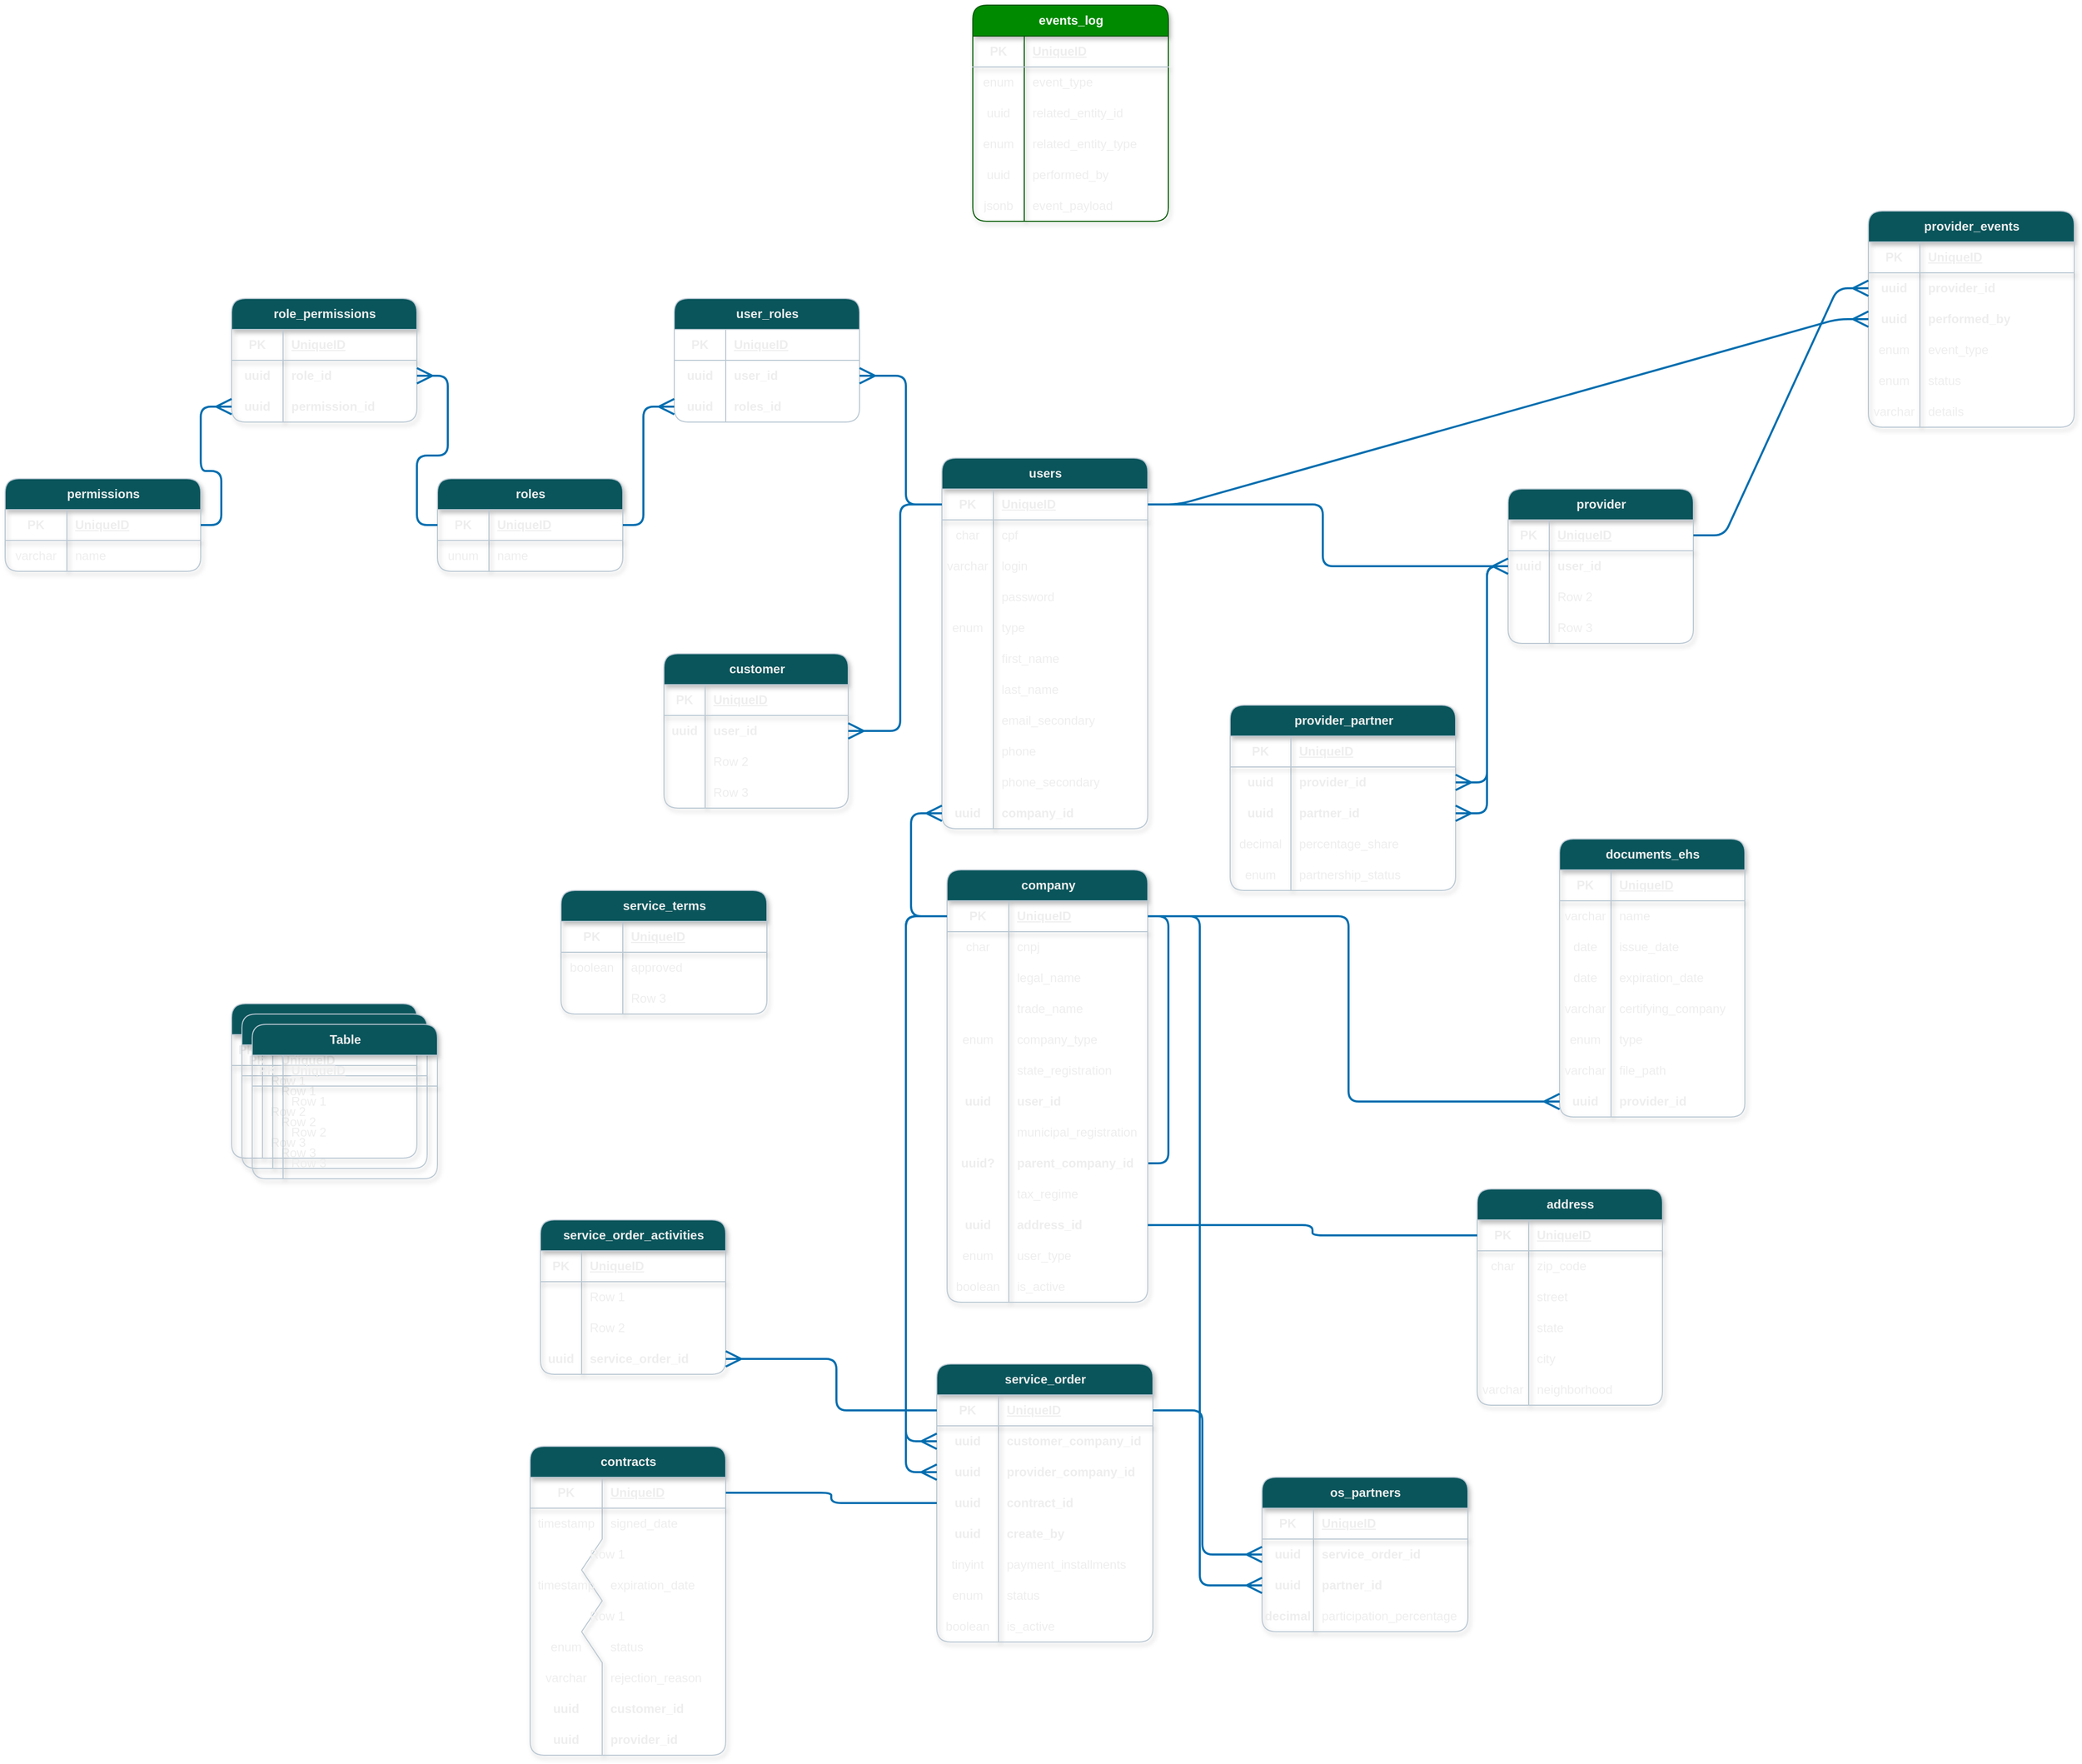 <mxfile version="26.0.11">
  <diagram name="Página-1" id="w2jTmAfP5KxmHe8JhKmv">
    <mxGraphModel dx="-311" dy="1831" grid="1" gridSize="10" guides="1" tooltips="1" connect="1" arrows="1" fold="1" page="1" pageScale="1" pageWidth="827" pageHeight="1169" background="light-dark(#FFFFFF,#FFFFFF)" math="0" shadow="0">
      <root>
        <mxCell id="0" />
        <mxCell id="1" parent="0" />
        <mxCell id="MeG4YokCds6r6bCYYfKP-53" value="user_roles" style="shape=table;startSize=30;container=1;collapsible=1;childLayout=tableLayout;fixedRows=1;rowLines=0;fontStyle=1;align=center;resizeLast=1;html=1;rounded=1;strokeColor=#BAC8D3;verticalAlign=middle;fontFamily=Helvetica;fontSize=12;fontColor=#EEEEEE;labelBackgroundColor=none;fillColor=#09555B;" parent="1" vertex="1">
          <mxGeometry x="1730" y="45" width="180" height="120" as="geometry" />
        </mxCell>
        <mxCell id="MeG4YokCds6r6bCYYfKP-54" value="" style="shape=tableRow;horizontal=0;startSize=0;swimlaneHead=0;swimlaneBody=0;fillColor=none;collapsible=0;dropTarget=0;points=[[0,0.5],[1,0.5]];portConstraint=eastwest;top=0;left=0;right=0;bottom=1;rounded=1;strokeColor=#BAC8D3;align=center;verticalAlign=middle;fontFamily=Helvetica;fontSize=12;fontColor=#EEEEEE;fontStyle=1;labelBackgroundColor=none;" parent="MeG4YokCds6r6bCYYfKP-53" vertex="1">
          <mxGeometry y="30" width="180" height="30" as="geometry" />
        </mxCell>
        <mxCell id="MeG4YokCds6r6bCYYfKP-55" value="PK" style="shape=partialRectangle;connectable=0;fillColor=none;top=0;left=0;bottom=0;right=0;fontStyle=1;overflow=hidden;whiteSpace=wrap;html=1;rounded=1;strokeColor=#BAC8D3;align=center;verticalAlign=middle;fontFamily=Helvetica;fontSize=12;fontColor=#EEEEEE;labelBackgroundColor=none;" parent="MeG4YokCds6r6bCYYfKP-54" vertex="1">
          <mxGeometry width="50" height="30" as="geometry">
            <mxRectangle width="50" height="30" as="alternateBounds" />
          </mxGeometry>
        </mxCell>
        <mxCell id="MeG4YokCds6r6bCYYfKP-56" value="UniqueID" style="shape=partialRectangle;connectable=0;fillColor=none;top=0;left=0;bottom=0;right=0;align=left;spacingLeft=6;fontStyle=5;overflow=hidden;whiteSpace=wrap;html=1;rounded=1;strokeColor=#BAC8D3;verticalAlign=middle;fontFamily=Helvetica;fontSize=12;fontColor=#EEEEEE;labelBackgroundColor=none;" parent="MeG4YokCds6r6bCYYfKP-54" vertex="1">
          <mxGeometry x="50" width="130" height="30" as="geometry">
            <mxRectangle width="130" height="30" as="alternateBounds" />
          </mxGeometry>
        </mxCell>
        <mxCell id="MeG4YokCds6r6bCYYfKP-57" value="" style="shape=tableRow;horizontal=0;startSize=0;swimlaneHead=0;swimlaneBody=0;fillColor=none;collapsible=0;dropTarget=0;points=[[0,0.5],[1,0.5]];portConstraint=eastwest;top=0;left=0;right=0;bottom=0;rounded=1;strokeColor=#BAC8D3;align=center;verticalAlign=middle;fontFamily=Helvetica;fontSize=12;fontColor=#EEEEEE;fontStyle=1;labelBackgroundColor=none;" parent="MeG4YokCds6r6bCYYfKP-53" vertex="1">
          <mxGeometry y="60" width="180" height="30" as="geometry" />
        </mxCell>
        <mxCell id="MeG4YokCds6r6bCYYfKP-58" value="uuid" style="shape=partialRectangle;connectable=0;fillColor=none;top=0;left=0;bottom=0;right=0;editable=1;overflow=hidden;whiteSpace=wrap;html=1;rounded=1;strokeColor=#BAC8D3;align=center;verticalAlign=middle;fontFamily=Helvetica;fontSize=12;fontColor=#EEEEEE;fontStyle=1;labelBackgroundColor=none;" parent="MeG4YokCds6r6bCYYfKP-57" vertex="1">
          <mxGeometry width="50" height="30" as="geometry">
            <mxRectangle width="50" height="30" as="alternateBounds" />
          </mxGeometry>
        </mxCell>
        <mxCell id="MeG4YokCds6r6bCYYfKP-59" value="user_id" style="shape=partialRectangle;connectable=0;fillColor=none;top=0;left=0;bottom=0;right=0;align=left;spacingLeft=6;overflow=hidden;whiteSpace=wrap;html=1;rounded=1;strokeColor=#BAC8D3;verticalAlign=middle;fontFamily=Helvetica;fontSize=12;fontColor=#EEEEEE;fontStyle=1;labelBackgroundColor=none;" parent="MeG4YokCds6r6bCYYfKP-57" vertex="1">
          <mxGeometry x="50" width="130" height="30" as="geometry">
            <mxRectangle width="130" height="30" as="alternateBounds" />
          </mxGeometry>
        </mxCell>
        <mxCell id="MeG4YokCds6r6bCYYfKP-60" value="" style="shape=tableRow;horizontal=0;startSize=0;swimlaneHead=0;swimlaneBody=0;fillColor=none;collapsible=0;dropTarget=0;points=[[0,0.5],[1,0.5]];portConstraint=eastwest;top=0;left=0;right=0;bottom=0;rounded=1;strokeColor=#BAC8D3;align=center;verticalAlign=middle;fontFamily=Helvetica;fontSize=12;fontColor=#EEEEEE;fontStyle=1;labelBackgroundColor=none;" parent="MeG4YokCds6r6bCYYfKP-53" vertex="1">
          <mxGeometry y="90" width="180" height="30" as="geometry" />
        </mxCell>
        <mxCell id="MeG4YokCds6r6bCYYfKP-61" value="uuid" style="shape=partialRectangle;connectable=0;fillColor=none;top=0;left=0;bottom=0;right=0;editable=1;overflow=hidden;whiteSpace=wrap;html=1;rounded=1;strokeColor=#BAC8D3;align=center;verticalAlign=middle;fontFamily=Helvetica;fontSize=12;fontColor=#EEEEEE;fontStyle=1;labelBackgroundColor=none;" parent="MeG4YokCds6r6bCYYfKP-60" vertex="1">
          <mxGeometry width="50" height="30" as="geometry">
            <mxRectangle width="50" height="30" as="alternateBounds" />
          </mxGeometry>
        </mxCell>
        <mxCell id="MeG4YokCds6r6bCYYfKP-62" value="roles_id" style="shape=partialRectangle;connectable=0;fillColor=none;top=0;left=0;bottom=0;right=0;align=left;spacingLeft=6;overflow=hidden;whiteSpace=wrap;html=1;rounded=1;strokeColor=#BAC8D3;verticalAlign=middle;fontFamily=Helvetica;fontSize=12;fontColor=#EEEEEE;fontStyle=1;labelBackgroundColor=none;" parent="MeG4YokCds6r6bCYYfKP-60" vertex="1">
          <mxGeometry x="50" width="130" height="30" as="geometry">
            <mxRectangle width="130" height="30" as="alternateBounds" />
          </mxGeometry>
        </mxCell>
        <mxCell id="LPFi_fAzkbVzN_uqESW--231" value="users" style="shape=table;startSize=30;container=1;collapsible=1;childLayout=tableLayout;fixedRows=1;rowLines=0;fontStyle=1;align=center;resizeLast=1;html=1;rounded=1;shadow=1;fillStyle=auto;strokeColor=#BAC8D3;verticalAlign=middle;fontFamily=Helvetica;fontSize=12;fontColor=#EEEEEE;labelBackgroundColor=none;fillColor=#09555B;" vertex="1" parent="1">
          <mxGeometry x="1990" y="200" width="200" height="360" as="geometry" />
        </mxCell>
        <mxCell id="LPFi_fAzkbVzN_uqESW--232" value="" style="shape=tableRow;horizontal=0;startSize=0;swimlaneHead=0;swimlaneBody=0;fillColor=none;collapsible=0;dropTarget=0;points=[[0,0.5],[1,0.5]];portConstraint=eastwest;top=0;left=0;right=0;bottom=1;rounded=1;shadow=1;fillStyle=auto;strokeColor=#BAC8D3;align=center;verticalAlign=middle;fontFamily=Helvetica;fontSize=12;fontColor=#EEEEEE;fontStyle=1;labelBackgroundColor=none;" vertex="1" parent="LPFi_fAzkbVzN_uqESW--231">
          <mxGeometry y="30" width="200" height="30" as="geometry" />
        </mxCell>
        <mxCell id="LPFi_fAzkbVzN_uqESW--233" value="PK" style="shape=partialRectangle;connectable=0;fillColor=none;top=0;left=0;bottom=0;right=0;fontStyle=1;overflow=hidden;whiteSpace=wrap;html=1;rounded=1;shadow=1;fillStyle=auto;strokeColor=#BAC8D3;align=center;verticalAlign=middle;fontFamily=Helvetica;fontSize=12;fontColor=#EEEEEE;labelBackgroundColor=none;" vertex="1" parent="LPFi_fAzkbVzN_uqESW--232">
          <mxGeometry width="50" height="30" as="geometry">
            <mxRectangle width="50" height="30" as="alternateBounds" />
          </mxGeometry>
        </mxCell>
        <mxCell id="LPFi_fAzkbVzN_uqESW--234" value="UniqueID" style="shape=partialRectangle;connectable=0;fillColor=none;top=0;left=0;bottom=0;right=0;align=left;spacingLeft=6;fontStyle=5;overflow=hidden;whiteSpace=wrap;html=1;rounded=1;shadow=1;fillStyle=auto;strokeColor=#BAC8D3;verticalAlign=middle;fontFamily=Helvetica;fontSize=12;fontColor=#EEEEEE;labelBackgroundColor=none;" vertex="1" parent="LPFi_fAzkbVzN_uqESW--232">
          <mxGeometry x="50" width="150" height="30" as="geometry">
            <mxRectangle width="150" height="30" as="alternateBounds" />
          </mxGeometry>
        </mxCell>
        <mxCell id="LPFi_fAzkbVzN_uqESW--235" value="" style="shape=tableRow;horizontal=0;startSize=0;swimlaneHead=0;swimlaneBody=0;fillColor=none;collapsible=0;dropTarget=0;points=[[0,0.5],[1,0.5]];portConstraint=eastwest;top=0;left=0;right=0;bottom=0;rounded=1;shadow=1;fillStyle=auto;strokeColor=#BAC8D3;align=center;verticalAlign=middle;fontFamily=Helvetica;fontSize=12;fontColor=default;fontStyle=0;labelBackgroundColor=none;" vertex="1" parent="LPFi_fAzkbVzN_uqESW--231">
          <mxGeometry y="60" width="200" height="30" as="geometry" />
        </mxCell>
        <mxCell id="LPFi_fAzkbVzN_uqESW--236" value="char" style="shape=partialRectangle;connectable=0;fillColor=none;top=0;left=0;bottom=0;right=0;editable=1;overflow=hidden;whiteSpace=wrap;html=1;rounded=1;shadow=1;fillStyle=auto;strokeColor=#BAC8D3;align=center;verticalAlign=middle;fontFamily=Helvetica;fontSize=12;fontColor=#EEEEEE;fontStyle=0;labelBackgroundColor=none;" vertex="1" parent="LPFi_fAzkbVzN_uqESW--235">
          <mxGeometry width="50" height="30" as="geometry">
            <mxRectangle width="50" height="30" as="alternateBounds" />
          </mxGeometry>
        </mxCell>
        <mxCell id="LPFi_fAzkbVzN_uqESW--237" value="cpf" style="shape=partialRectangle;connectable=0;fillColor=none;top=0;left=0;bottom=0;right=0;align=left;spacingLeft=6;overflow=hidden;whiteSpace=wrap;html=1;rounded=1;shadow=1;fillStyle=auto;strokeColor=#BAC8D3;verticalAlign=middle;fontFamily=Helvetica;fontSize=12;fontColor=#EEEEEE;fontStyle=0;labelBackgroundColor=none;" vertex="1" parent="LPFi_fAzkbVzN_uqESW--235">
          <mxGeometry x="50" width="150" height="30" as="geometry">
            <mxRectangle width="150" height="30" as="alternateBounds" />
          </mxGeometry>
        </mxCell>
        <mxCell id="LPFi_fAzkbVzN_uqESW--238" value="" style="shape=tableRow;horizontal=0;startSize=0;swimlaneHead=0;swimlaneBody=0;fillColor=none;collapsible=0;dropTarget=0;points=[[0,0.5],[1,0.5]];portConstraint=eastwest;top=0;left=0;right=0;bottom=0;rounded=1;shadow=1;fillStyle=auto;strokeColor=#BAC8D3;align=center;verticalAlign=middle;fontFamily=Helvetica;fontSize=12;fontColor=#EEEEEE;fontStyle=0;labelBackgroundColor=none;" vertex="1" parent="LPFi_fAzkbVzN_uqESW--231">
          <mxGeometry y="90" width="200" height="30" as="geometry" />
        </mxCell>
        <mxCell id="LPFi_fAzkbVzN_uqESW--239" value="varchar" style="shape=partialRectangle;connectable=0;fillColor=none;top=0;left=0;bottom=0;right=0;editable=1;overflow=hidden;whiteSpace=wrap;html=1;rounded=1;shadow=1;fillStyle=auto;strokeColor=#BAC8D3;align=center;verticalAlign=middle;fontFamily=Helvetica;fontSize=12;fontColor=#EEEEEE;fontStyle=0;labelBackgroundColor=none;" vertex="1" parent="LPFi_fAzkbVzN_uqESW--238">
          <mxGeometry width="50" height="30" as="geometry">
            <mxRectangle width="50" height="30" as="alternateBounds" />
          </mxGeometry>
        </mxCell>
        <mxCell id="LPFi_fAzkbVzN_uqESW--240" value="login" style="shape=partialRectangle;connectable=0;fillColor=none;top=0;left=0;bottom=0;right=0;align=left;spacingLeft=6;overflow=hidden;whiteSpace=wrap;html=1;rounded=1;shadow=1;fillStyle=auto;strokeColor=#BAC8D3;verticalAlign=middle;fontFamily=Helvetica;fontSize=12;fontColor=#EEEEEE;fontStyle=0;labelBackgroundColor=none;" vertex="1" parent="LPFi_fAzkbVzN_uqESW--238">
          <mxGeometry x="50" width="150" height="30" as="geometry">
            <mxRectangle width="150" height="30" as="alternateBounds" />
          </mxGeometry>
        </mxCell>
        <mxCell id="LPFi_fAzkbVzN_uqESW--241" value="" style="shape=tableRow;horizontal=0;startSize=0;swimlaneHead=0;swimlaneBody=0;fillColor=none;collapsible=0;dropTarget=0;points=[[0,0.5],[1,0.5]];portConstraint=eastwest;top=0;left=0;right=0;bottom=0;rounded=1;shadow=1;fillStyle=auto;strokeColor=#BAC8D3;align=center;verticalAlign=middle;fontFamily=Helvetica;fontSize=12;fontColor=#EEEEEE;fontStyle=0;labelBackgroundColor=none;" vertex="1" parent="LPFi_fAzkbVzN_uqESW--231">
          <mxGeometry y="120" width="200" height="30" as="geometry" />
        </mxCell>
        <mxCell id="LPFi_fAzkbVzN_uqESW--242" value="" style="shape=partialRectangle;connectable=0;fillColor=none;top=0;left=0;bottom=0;right=0;editable=1;overflow=hidden;whiteSpace=wrap;html=1;rounded=1;shadow=1;fillStyle=auto;strokeColor=#BAC8D3;align=center;verticalAlign=middle;fontFamily=Helvetica;fontSize=12;fontColor=#EEEEEE;fontStyle=1;labelBackgroundColor=none;" vertex="1" parent="LPFi_fAzkbVzN_uqESW--241">
          <mxGeometry width="50" height="30" as="geometry">
            <mxRectangle width="50" height="30" as="alternateBounds" />
          </mxGeometry>
        </mxCell>
        <mxCell id="LPFi_fAzkbVzN_uqESW--243" value="password" style="shape=partialRectangle;connectable=0;fillColor=none;top=0;left=0;bottom=0;right=0;align=left;spacingLeft=6;overflow=hidden;whiteSpace=wrap;html=1;rounded=1;shadow=1;fillStyle=auto;strokeColor=#BAC8D3;verticalAlign=middle;fontFamily=Helvetica;fontSize=12;fontColor=#EEEEEE;fontStyle=0;labelBackgroundColor=none;" vertex="1" parent="LPFi_fAzkbVzN_uqESW--241">
          <mxGeometry x="50" width="150" height="30" as="geometry">
            <mxRectangle width="150" height="30" as="alternateBounds" />
          </mxGeometry>
        </mxCell>
        <mxCell id="LPFi_fAzkbVzN_uqESW--300" value="" style="shape=tableRow;horizontal=0;startSize=0;swimlaneHead=0;swimlaneBody=0;fillColor=none;collapsible=0;dropTarget=0;points=[[0,0.5],[1,0.5]];portConstraint=eastwest;top=0;left=0;right=0;bottom=0;rounded=1;shadow=1;fillStyle=auto;strokeColor=#BAC8D3;align=center;verticalAlign=middle;fontFamily=Helvetica;fontSize=12;fontColor=#EEEEEE;fontStyle=1;labelBackgroundColor=none;" vertex="1" parent="LPFi_fAzkbVzN_uqESW--231">
          <mxGeometry y="150" width="200" height="30" as="geometry" />
        </mxCell>
        <mxCell id="LPFi_fAzkbVzN_uqESW--301" value="enum" style="shape=partialRectangle;connectable=0;fillColor=none;top=0;left=0;bottom=0;right=0;editable=1;overflow=hidden;whiteSpace=wrap;html=1;rounded=1;shadow=1;fillStyle=auto;strokeColor=#BAC8D3;align=center;verticalAlign=middle;fontFamily=Helvetica;fontSize=12;fontColor=#EEEEEE;fontStyle=0;labelBackgroundColor=none;" vertex="1" parent="LPFi_fAzkbVzN_uqESW--300">
          <mxGeometry width="50" height="30" as="geometry">
            <mxRectangle width="50" height="30" as="alternateBounds" />
          </mxGeometry>
        </mxCell>
        <mxCell id="LPFi_fAzkbVzN_uqESW--302" value="type" style="shape=partialRectangle;connectable=0;fillColor=none;top=0;left=0;bottom=0;right=0;align=left;spacingLeft=6;overflow=hidden;whiteSpace=wrap;html=1;rounded=1;shadow=1;fillStyle=auto;strokeColor=#BAC8D3;verticalAlign=middle;fontFamily=Helvetica;fontSize=12;fontColor=#EEEEEE;fontStyle=0;labelBackgroundColor=none;" vertex="1" parent="LPFi_fAzkbVzN_uqESW--300">
          <mxGeometry x="50" width="150" height="30" as="geometry">
            <mxRectangle width="150" height="30" as="alternateBounds" />
          </mxGeometry>
        </mxCell>
        <mxCell id="LPFi_fAzkbVzN_uqESW--389" value="" style="shape=tableRow;horizontal=0;startSize=0;swimlaneHead=0;swimlaneBody=0;fillColor=none;collapsible=0;dropTarget=0;points=[[0,0.5],[1,0.5]];portConstraint=eastwest;top=0;left=0;right=0;bottom=0;rounded=1;shadow=1;fillStyle=auto;strokeColor=#BAC8D3;align=center;verticalAlign=middle;fontFamily=Helvetica;fontSize=12;fontColor=#EEEEEE;fontStyle=1;labelBackgroundColor=none;" vertex="1" parent="LPFi_fAzkbVzN_uqESW--231">
          <mxGeometry y="180" width="200" height="30" as="geometry" />
        </mxCell>
        <mxCell id="LPFi_fAzkbVzN_uqESW--390" value="" style="shape=partialRectangle;connectable=0;fillColor=none;top=0;left=0;bottom=0;right=0;editable=1;overflow=hidden;whiteSpace=wrap;html=1;rounded=1;shadow=1;fillStyle=auto;strokeColor=#BAC8D3;align=center;verticalAlign=middle;fontFamily=Helvetica;fontSize=12;fontColor=#EEEEEE;fontStyle=1;labelBackgroundColor=none;" vertex="1" parent="LPFi_fAzkbVzN_uqESW--389">
          <mxGeometry width="50" height="30" as="geometry">
            <mxRectangle width="50" height="30" as="alternateBounds" />
          </mxGeometry>
        </mxCell>
        <mxCell id="LPFi_fAzkbVzN_uqESW--391" value="first_name" style="shape=partialRectangle;connectable=0;fillColor=none;top=0;left=0;bottom=0;right=0;align=left;spacingLeft=6;overflow=hidden;whiteSpace=wrap;html=1;rounded=1;shadow=1;fillStyle=auto;strokeColor=#BAC8D3;verticalAlign=middle;fontFamily=Helvetica;fontSize=12;fontColor=#EEEEEE;fontStyle=0;labelBackgroundColor=none;" vertex="1" parent="LPFi_fAzkbVzN_uqESW--389">
          <mxGeometry x="50" width="150" height="30" as="geometry">
            <mxRectangle width="150" height="30" as="alternateBounds" />
          </mxGeometry>
        </mxCell>
        <mxCell id="LPFi_fAzkbVzN_uqESW--392" value="" style="shape=tableRow;horizontal=0;startSize=0;swimlaneHead=0;swimlaneBody=0;fillColor=none;collapsible=0;dropTarget=0;points=[[0,0.5],[1,0.5]];portConstraint=eastwest;top=0;left=0;right=0;bottom=0;rounded=1;shadow=1;fillStyle=auto;strokeColor=#BAC8D3;align=center;verticalAlign=middle;fontFamily=Helvetica;fontSize=12;fontColor=#EEEEEE;fontStyle=1;labelBackgroundColor=none;" vertex="1" parent="LPFi_fAzkbVzN_uqESW--231">
          <mxGeometry y="210" width="200" height="30" as="geometry" />
        </mxCell>
        <mxCell id="LPFi_fAzkbVzN_uqESW--393" value="" style="shape=partialRectangle;connectable=0;fillColor=none;top=0;left=0;bottom=0;right=0;editable=1;overflow=hidden;whiteSpace=wrap;html=1;rounded=1;shadow=1;fillStyle=auto;strokeColor=#BAC8D3;align=center;verticalAlign=middle;fontFamily=Helvetica;fontSize=12;fontColor=#EEEEEE;fontStyle=1;labelBackgroundColor=none;" vertex="1" parent="LPFi_fAzkbVzN_uqESW--392">
          <mxGeometry width="50" height="30" as="geometry">
            <mxRectangle width="50" height="30" as="alternateBounds" />
          </mxGeometry>
        </mxCell>
        <mxCell id="LPFi_fAzkbVzN_uqESW--394" value="last_name" style="shape=partialRectangle;connectable=0;fillColor=none;top=0;left=0;bottom=0;right=0;align=left;spacingLeft=6;overflow=hidden;whiteSpace=wrap;html=1;rounded=1;shadow=1;fillStyle=auto;strokeColor=#BAC8D3;verticalAlign=middle;fontFamily=Helvetica;fontSize=12;fontColor=#EEEEEE;fontStyle=0;labelBackgroundColor=none;" vertex="1" parent="LPFi_fAzkbVzN_uqESW--392">
          <mxGeometry x="50" width="150" height="30" as="geometry">
            <mxRectangle width="150" height="30" as="alternateBounds" />
          </mxGeometry>
        </mxCell>
        <mxCell id="LPFi_fAzkbVzN_uqESW--395" value="" style="shape=tableRow;horizontal=0;startSize=0;swimlaneHead=0;swimlaneBody=0;fillColor=none;collapsible=0;dropTarget=0;points=[[0,0.5],[1,0.5]];portConstraint=eastwest;top=0;left=0;right=0;bottom=0;rounded=1;shadow=1;fillStyle=auto;strokeColor=#BAC8D3;align=center;verticalAlign=middle;fontFamily=Helvetica;fontSize=12;fontColor=#EEEEEE;fontStyle=1;labelBackgroundColor=none;" vertex="1" parent="LPFi_fAzkbVzN_uqESW--231">
          <mxGeometry y="240" width="200" height="30" as="geometry" />
        </mxCell>
        <mxCell id="LPFi_fAzkbVzN_uqESW--396" value="" style="shape=partialRectangle;connectable=0;fillColor=none;top=0;left=0;bottom=0;right=0;editable=1;overflow=hidden;whiteSpace=wrap;html=1;rounded=1;shadow=1;fillStyle=auto;strokeColor=#BAC8D3;align=center;verticalAlign=middle;fontFamily=Helvetica;fontSize=12;fontColor=#EEEEEE;fontStyle=1;labelBackgroundColor=none;" vertex="1" parent="LPFi_fAzkbVzN_uqESW--395">
          <mxGeometry width="50" height="30" as="geometry">
            <mxRectangle width="50" height="30" as="alternateBounds" />
          </mxGeometry>
        </mxCell>
        <mxCell id="LPFi_fAzkbVzN_uqESW--397" value="email_secondary" style="shape=partialRectangle;connectable=0;fillColor=none;top=0;left=0;bottom=0;right=0;align=left;spacingLeft=6;overflow=hidden;whiteSpace=wrap;html=1;rounded=1;shadow=1;fillStyle=auto;strokeColor=#BAC8D3;verticalAlign=middle;fontFamily=Helvetica;fontSize=12;fontColor=#EEEEEE;fontStyle=0;labelBackgroundColor=none;" vertex="1" parent="LPFi_fAzkbVzN_uqESW--395">
          <mxGeometry x="50" width="150" height="30" as="geometry">
            <mxRectangle width="150" height="30" as="alternateBounds" />
          </mxGeometry>
        </mxCell>
        <mxCell id="LPFi_fAzkbVzN_uqESW--398" value="" style="shape=tableRow;horizontal=0;startSize=0;swimlaneHead=0;swimlaneBody=0;fillColor=none;collapsible=0;dropTarget=0;points=[[0,0.5],[1,0.5]];portConstraint=eastwest;top=0;left=0;right=0;bottom=0;rounded=1;shadow=1;fillStyle=auto;strokeColor=#BAC8D3;align=center;verticalAlign=middle;fontFamily=Helvetica;fontSize=12;fontColor=#EEEEEE;fontStyle=1;labelBackgroundColor=none;" vertex="1" parent="LPFi_fAzkbVzN_uqESW--231">
          <mxGeometry y="270" width="200" height="30" as="geometry" />
        </mxCell>
        <mxCell id="LPFi_fAzkbVzN_uqESW--399" value="" style="shape=partialRectangle;connectable=0;fillColor=none;top=0;left=0;bottom=0;right=0;editable=1;overflow=hidden;whiteSpace=wrap;html=1;rounded=1;shadow=1;fillStyle=auto;strokeColor=#BAC8D3;align=center;verticalAlign=middle;fontFamily=Helvetica;fontSize=12;fontColor=#EEEEEE;fontStyle=1;labelBackgroundColor=none;" vertex="1" parent="LPFi_fAzkbVzN_uqESW--398">
          <mxGeometry width="50" height="30" as="geometry">
            <mxRectangle width="50" height="30" as="alternateBounds" />
          </mxGeometry>
        </mxCell>
        <mxCell id="LPFi_fAzkbVzN_uqESW--400" value="phone" style="shape=partialRectangle;connectable=0;fillColor=none;top=0;left=0;bottom=0;right=0;align=left;spacingLeft=6;overflow=hidden;whiteSpace=wrap;html=1;rounded=1;shadow=1;fillStyle=auto;strokeColor=#BAC8D3;verticalAlign=middle;fontFamily=Helvetica;fontSize=12;fontColor=#EEEEEE;fontStyle=0;labelBackgroundColor=none;" vertex="1" parent="LPFi_fAzkbVzN_uqESW--398">
          <mxGeometry x="50" width="150" height="30" as="geometry">
            <mxRectangle width="150" height="30" as="alternateBounds" />
          </mxGeometry>
        </mxCell>
        <mxCell id="LPFi_fAzkbVzN_uqESW--429" value="" style="shape=tableRow;horizontal=0;startSize=0;swimlaneHead=0;swimlaneBody=0;fillColor=none;collapsible=0;dropTarget=0;points=[[0,0.5],[1,0.5]];portConstraint=eastwest;top=0;left=0;right=0;bottom=0;rounded=1;shadow=1;fillStyle=auto;strokeColor=#BAC8D3;align=center;verticalAlign=middle;fontFamily=Helvetica;fontSize=12;fontColor=#EEEEEE;fontStyle=1;labelBackgroundColor=none;" vertex="1" parent="LPFi_fAzkbVzN_uqESW--231">
          <mxGeometry y="300" width="200" height="30" as="geometry" />
        </mxCell>
        <mxCell id="LPFi_fAzkbVzN_uqESW--430" value="" style="shape=partialRectangle;connectable=0;fillColor=none;top=0;left=0;bottom=0;right=0;editable=1;overflow=hidden;whiteSpace=wrap;html=1;rounded=1;shadow=1;fillStyle=auto;strokeColor=#BAC8D3;align=center;verticalAlign=middle;fontFamily=Helvetica;fontSize=12;fontColor=#EEEEEE;fontStyle=1;labelBackgroundColor=none;" vertex="1" parent="LPFi_fAzkbVzN_uqESW--429">
          <mxGeometry width="50" height="30" as="geometry">
            <mxRectangle width="50" height="30" as="alternateBounds" />
          </mxGeometry>
        </mxCell>
        <mxCell id="LPFi_fAzkbVzN_uqESW--431" value="phone_secondary" style="shape=partialRectangle;connectable=0;fillColor=none;top=0;left=0;bottom=0;right=0;align=left;spacingLeft=6;overflow=hidden;whiteSpace=wrap;html=1;rounded=1;shadow=1;fillStyle=auto;strokeColor=#BAC8D3;verticalAlign=middle;fontFamily=Helvetica;fontSize=12;fontColor=#EEEEEE;fontStyle=0;labelBackgroundColor=none;" vertex="1" parent="LPFi_fAzkbVzN_uqESW--429">
          <mxGeometry x="50" width="150" height="30" as="geometry">
            <mxRectangle width="150" height="30" as="alternateBounds" />
          </mxGeometry>
        </mxCell>
        <mxCell id="LPFi_fAzkbVzN_uqESW--798" value="" style="shape=tableRow;horizontal=0;startSize=0;swimlaneHead=0;swimlaneBody=0;fillColor=none;collapsible=0;dropTarget=0;points=[[0,0.5],[1,0.5]];portConstraint=eastwest;top=0;left=0;right=0;bottom=0;rounded=1;shadow=1;fillStyle=auto;strokeColor=#BAC8D3;align=center;verticalAlign=middle;fontFamily=Helvetica;fontSize=12;fontColor=#EEEEEE;fontStyle=1;labelBackgroundColor=none;" vertex="1" parent="LPFi_fAzkbVzN_uqESW--231">
          <mxGeometry y="330" width="200" height="30" as="geometry" />
        </mxCell>
        <mxCell id="LPFi_fAzkbVzN_uqESW--799" value="uuid" style="shape=partialRectangle;connectable=0;fillColor=none;top=0;left=0;bottom=0;right=0;editable=1;overflow=hidden;whiteSpace=wrap;html=1;rounded=1;shadow=1;fillStyle=auto;strokeColor=#BAC8D3;align=center;verticalAlign=middle;fontFamily=Helvetica;fontSize=12;fontColor=#EEEEEE;fontStyle=1;labelBackgroundColor=none;" vertex="1" parent="LPFi_fAzkbVzN_uqESW--798">
          <mxGeometry width="50" height="30" as="geometry">
            <mxRectangle width="50" height="30" as="alternateBounds" />
          </mxGeometry>
        </mxCell>
        <mxCell id="LPFi_fAzkbVzN_uqESW--800" value="company_id" style="shape=partialRectangle;connectable=0;fillColor=none;top=0;left=0;bottom=0;right=0;align=left;spacingLeft=6;overflow=hidden;whiteSpace=wrap;html=1;rounded=1;shadow=1;fillStyle=auto;strokeColor=#BAC8D3;verticalAlign=middle;fontFamily=Helvetica;fontSize=12;fontColor=#EEEEEE;fontStyle=1;labelBackgroundColor=none;" vertex="1" parent="LPFi_fAzkbVzN_uqESW--798">
          <mxGeometry x="50" width="150" height="30" as="geometry">
            <mxRectangle width="150" height="30" as="alternateBounds" />
          </mxGeometry>
        </mxCell>
        <mxCell id="LPFi_fAzkbVzN_uqESW--257" value="provider" style="shape=table;startSize=30;container=1;collapsible=1;childLayout=tableLayout;fixedRows=1;rowLines=0;fontStyle=1;align=center;resizeLast=1;html=1;rounded=1;shadow=1;fillStyle=auto;strokeColor=#BAC8D3;verticalAlign=middle;fontFamily=Helvetica;fontSize=12;fontColor=#EEEEEE;labelBackgroundColor=none;fillColor=#09555B;" vertex="1" parent="1">
          <mxGeometry x="2540" y="230" width="180" height="150" as="geometry" />
        </mxCell>
        <mxCell id="LPFi_fAzkbVzN_uqESW--258" value="" style="shape=tableRow;horizontal=0;startSize=0;swimlaneHead=0;swimlaneBody=0;fillColor=none;collapsible=0;dropTarget=0;points=[[0,0.5],[1,0.5]];portConstraint=eastwest;top=0;left=0;right=0;bottom=1;rounded=1;shadow=1;fillStyle=auto;strokeColor=#BAC8D3;align=center;verticalAlign=middle;fontFamily=Helvetica;fontSize=12;fontColor=#EEEEEE;fontStyle=1;labelBackgroundColor=none;" vertex="1" parent="LPFi_fAzkbVzN_uqESW--257">
          <mxGeometry y="30" width="180" height="30" as="geometry" />
        </mxCell>
        <mxCell id="LPFi_fAzkbVzN_uqESW--259" value="PK" style="shape=partialRectangle;connectable=0;fillColor=none;top=0;left=0;bottom=0;right=0;fontStyle=1;overflow=hidden;whiteSpace=wrap;html=1;rounded=1;shadow=1;fillStyle=auto;strokeColor=#BAC8D3;align=center;verticalAlign=middle;fontFamily=Helvetica;fontSize=12;fontColor=#EEEEEE;labelBackgroundColor=none;" vertex="1" parent="LPFi_fAzkbVzN_uqESW--258">
          <mxGeometry width="40" height="30" as="geometry">
            <mxRectangle width="40" height="30" as="alternateBounds" />
          </mxGeometry>
        </mxCell>
        <mxCell id="LPFi_fAzkbVzN_uqESW--260" value="UniqueID" style="shape=partialRectangle;connectable=0;fillColor=none;top=0;left=0;bottom=0;right=0;align=left;spacingLeft=6;fontStyle=5;overflow=hidden;whiteSpace=wrap;html=1;rounded=1;shadow=1;fillStyle=auto;strokeColor=#BAC8D3;verticalAlign=middle;fontFamily=Helvetica;fontSize=12;fontColor=#EEEEEE;labelBackgroundColor=none;" vertex="1" parent="LPFi_fAzkbVzN_uqESW--258">
          <mxGeometry x="40" width="140" height="30" as="geometry">
            <mxRectangle width="140" height="30" as="alternateBounds" />
          </mxGeometry>
        </mxCell>
        <mxCell id="LPFi_fAzkbVzN_uqESW--261" value="" style="shape=tableRow;horizontal=0;startSize=0;swimlaneHead=0;swimlaneBody=0;fillColor=none;collapsible=0;dropTarget=0;points=[[0,0.5],[1,0.5]];portConstraint=eastwest;top=0;left=0;right=0;bottom=0;rounded=1;shadow=1;fillStyle=auto;strokeColor=#BAC8D3;align=center;verticalAlign=middle;fontFamily=Helvetica;fontSize=12;fontColor=#EEEEEE;fontStyle=1;labelBackgroundColor=none;" vertex="1" parent="LPFi_fAzkbVzN_uqESW--257">
          <mxGeometry y="60" width="180" height="30" as="geometry" />
        </mxCell>
        <mxCell id="LPFi_fAzkbVzN_uqESW--262" value="uuid" style="shape=partialRectangle;connectable=0;fillColor=none;top=0;left=0;bottom=0;right=0;editable=1;overflow=hidden;whiteSpace=wrap;html=1;rounded=1;shadow=1;fillStyle=auto;strokeColor=#BAC8D3;align=center;verticalAlign=middle;fontFamily=Helvetica;fontSize=12;fontColor=#EEEEEE;fontStyle=1;labelBackgroundColor=none;" vertex="1" parent="LPFi_fAzkbVzN_uqESW--261">
          <mxGeometry width="40" height="30" as="geometry">
            <mxRectangle width="40" height="30" as="alternateBounds" />
          </mxGeometry>
        </mxCell>
        <mxCell id="LPFi_fAzkbVzN_uqESW--263" value="user_id" style="shape=partialRectangle;connectable=0;fillColor=none;top=0;left=0;bottom=0;right=0;align=left;spacingLeft=6;overflow=hidden;whiteSpace=wrap;html=1;rounded=1;shadow=1;fillStyle=auto;strokeColor=#BAC8D3;verticalAlign=middle;fontFamily=Helvetica;fontSize=12;fontColor=#EEEEEE;fontStyle=1;labelBackgroundColor=none;" vertex="1" parent="LPFi_fAzkbVzN_uqESW--261">
          <mxGeometry x="40" width="140" height="30" as="geometry">
            <mxRectangle width="140" height="30" as="alternateBounds" />
          </mxGeometry>
        </mxCell>
        <mxCell id="LPFi_fAzkbVzN_uqESW--264" value="" style="shape=tableRow;horizontal=0;startSize=0;swimlaneHead=0;swimlaneBody=0;fillColor=none;collapsible=0;dropTarget=0;points=[[0,0.5],[1,0.5]];portConstraint=eastwest;top=0;left=0;right=0;bottom=0;rounded=1;shadow=1;fillStyle=auto;strokeColor=#BAC8D3;align=center;verticalAlign=middle;fontFamily=Helvetica;fontSize=12;fontColor=#EEEEEE;fontStyle=1;labelBackgroundColor=none;" vertex="1" parent="LPFi_fAzkbVzN_uqESW--257">
          <mxGeometry y="90" width="180" height="30" as="geometry" />
        </mxCell>
        <mxCell id="LPFi_fAzkbVzN_uqESW--265" value="" style="shape=partialRectangle;connectable=0;fillColor=none;top=0;left=0;bottom=0;right=0;editable=1;overflow=hidden;whiteSpace=wrap;html=1;rounded=1;shadow=1;fillStyle=auto;strokeColor=#BAC8D3;align=center;verticalAlign=middle;fontFamily=Helvetica;fontSize=12;fontColor=#EEEEEE;fontStyle=0;labelBackgroundColor=none;" vertex="1" parent="LPFi_fAzkbVzN_uqESW--264">
          <mxGeometry width="40" height="30" as="geometry">
            <mxRectangle width="40" height="30" as="alternateBounds" />
          </mxGeometry>
        </mxCell>
        <mxCell id="LPFi_fAzkbVzN_uqESW--266" value="Row 2" style="shape=partialRectangle;connectable=0;fillColor=none;top=0;left=0;bottom=0;right=0;align=left;spacingLeft=6;overflow=hidden;whiteSpace=wrap;html=1;rounded=1;shadow=1;fillStyle=auto;strokeColor=#BAC8D3;verticalAlign=middle;fontFamily=Helvetica;fontSize=12;fontColor=#EEEEEE;fontStyle=0;labelBackgroundColor=none;" vertex="1" parent="LPFi_fAzkbVzN_uqESW--264">
          <mxGeometry x="40" width="140" height="30" as="geometry">
            <mxRectangle width="140" height="30" as="alternateBounds" />
          </mxGeometry>
        </mxCell>
        <mxCell id="LPFi_fAzkbVzN_uqESW--267" value="" style="shape=tableRow;horizontal=0;startSize=0;swimlaneHead=0;swimlaneBody=0;fillColor=none;collapsible=0;dropTarget=0;points=[[0,0.5],[1,0.5]];portConstraint=eastwest;top=0;left=0;right=0;bottom=0;rounded=1;shadow=1;fillStyle=auto;strokeColor=#BAC8D3;align=center;verticalAlign=middle;fontFamily=Helvetica;fontSize=12;fontColor=#EEEEEE;fontStyle=1;labelBackgroundColor=none;" vertex="1" parent="LPFi_fAzkbVzN_uqESW--257">
          <mxGeometry y="120" width="180" height="30" as="geometry" />
        </mxCell>
        <mxCell id="LPFi_fAzkbVzN_uqESW--268" value="" style="shape=partialRectangle;connectable=0;fillColor=none;top=0;left=0;bottom=0;right=0;editable=1;overflow=hidden;whiteSpace=wrap;html=1;rounded=1;shadow=1;fillStyle=auto;strokeColor=#BAC8D3;align=center;verticalAlign=middle;fontFamily=Helvetica;fontSize=12;fontColor=#EEEEEE;fontStyle=0;labelBackgroundColor=none;" vertex="1" parent="LPFi_fAzkbVzN_uqESW--267">
          <mxGeometry width="40" height="30" as="geometry">
            <mxRectangle width="40" height="30" as="alternateBounds" />
          </mxGeometry>
        </mxCell>
        <mxCell id="LPFi_fAzkbVzN_uqESW--269" value="Row 3" style="shape=partialRectangle;connectable=0;fillColor=none;top=0;left=0;bottom=0;right=0;align=left;spacingLeft=6;overflow=hidden;whiteSpace=wrap;html=1;rounded=1;shadow=1;fillStyle=auto;strokeColor=#BAC8D3;verticalAlign=middle;fontFamily=Helvetica;fontSize=12;fontColor=#EEEEEE;fontStyle=0;labelBackgroundColor=none;" vertex="1" parent="LPFi_fAzkbVzN_uqESW--267">
          <mxGeometry x="40" width="140" height="30" as="geometry">
            <mxRectangle width="140" height="30" as="alternateBounds" />
          </mxGeometry>
        </mxCell>
        <mxCell id="LPFi_fAzkbVzN_uqESW--283" value="permissions" style="shape=table;startSize=30;container=1;collapsible=1;childLayout=tableLayout;fixedRows=1;rowLines=0;fontStyle=1;align=center;resizeLast=1;html=1;rounded=1;shadow=1;fillStyle=auto;strokeColor=#BAC8D3;verticalAlign=middle;fontFamily=Helvetica;fontSize=12;fontColor=#EEEEEE;labelBackgroundColor=none;fillColor=#09555B;" vertex="1" parent="1">
          <mxGeometry x="1080" y="220" width="190" height="90" as="geometry" />
        </mxCell>
        <mxCell id="LPFi_fAzkbVzN_uqESW--284" value="" style="shape=tableRow;horizontal=0;startSize=0;swimlaneHead=0;swimlaneBody=0;fillColor=none;collapsible=0;dropTarget=0;points=[[0,0.5],[1,0.5]];portConstraint=eastwest;top=0;left=0;right=0;bottom=1;rounded=1;shadow=1;fillStyle=auto;strokeColor=#BAC8D3;align=center;verticalAlign=middle;fontFamily=Helvetica;fontSize=12;fontColor=#EEEEEE;fontStyle=1;labelBackgroundColor=none;" vertex="1" parent="LPFi_fAzkbVzN_uqESW--283">
          <mxGeometry y="30" width="190" height="30" as="geometry" />
        </mxCell>
        <mxCell id="LPFi_fAzkbVzN_uqESW--285" value="PK" style="shape=partialRectangle;connectable=0;fillColor=none;top=0;left=0;bottom=0;right=0;fontStyle=1;overflow=hidden;whiteSpace=wrap;html=1;rounded=1;shadow=1;fillStyle=auto;strokeColor=#BAC8D3;align=center;verticalAlign=middle;fontFamily=Helvetica;fontSize=12;fontColor=#EEEEEE;labelBackgroundColor=none;" vertex="1" parent="LPFi_fAzkbVzN_uqESW--284">
          <mxGeometry width="60.0" height="30" as="geometry">
            <mxRectangle width="60.0" height="30" as="alternateBounds" />
          </mxGeometry>
        </mxCell>
        <mxCell id="LPFi_fAzkbVzN_uqESW--286" value="UniqueID" style="shape=partialRectangle;connectable=0;fillColor=none;top=0;left=0;bottom=0;right=0;align=left;spacingLeft=6;fontStyle=5;overflow=hidden;whiteSpace=wrap;html=1;rounded=1;shadow=1;fillStyle=auto;strokeColor=#BAC8D3;verticalAlign=middle;fontFamily=Helvetica;fontSize=12;fontColor=#EEEEEE;labelBackgroundColor=none;" vertex="1" parent="LPFi_fAzkbVzN_uqESW--284">
          <mxGeometry x="60.0" width="130.0" height="30" as="geometry">
            <mxRectangle width="130.0" height="30" as="alternateBounds" />
          </mxGeometry>
        </mxCell>
        <mxCell id="LPFi_fAzkbVzN_uqESW--287" value="" style="shape=tableRow;horizontal=0;startSize=0;swimlaneHead=0;swimlaneBody=0;fillColor=none;collapsible=0;dropTarget=0;points=[[0,0.5],[1,0.5]];portConstraint=eastwest;top=0;left=0;right=0;bottom=0;rounded=1;shadow=1;fillStyle=auto;strokeColor=#BAC8D3;align=center;verticalAlign=middle;fontFamily=Helvetica;fontSize=12;fontColor=#EEEEEE;fontStyle=1;labelBackgroundColor=none;" vertex="1" parent="LPFi_fAzkbVzN_uqESW--283">
          <mxGeometry y="60" width="190" height="30" as="geometry" />
        </mxCell>
        <mxCell id="LPFi_fAzkbVzN_uqESW--288" value="varchar" style="shape=partialRectangle;connectable=0;fillColor=none;top=0;left=0;bottom=0;right=0;editable=1;overflow=hidden;whiteSpace=wrap;html=1;rounded=1;shadow=1;fillStyle=auto;strokeColor=#BAC8D3;align=center;verticalAlign=middle;fontFamily=Helvetica;fontSize=12;fontColor=#EEEEEE;fontStyle=0;labelBackgroundColor=none;" vertex="1" parent="LPFi_fAzkbVzN_uqESW--287">
          <mxGeometry width="60.0" height="30" as="geometry">
            <mxRectangle width="60.0" height="30" as="alternateBounds" />
          </mxGeometry>
        </mxCell>
        <mxCell id="LPFi_fAzkbVzN_uqESW--289" value="name" style="shape=partialRectangle;connectable=0;fillColor=none;top=0;left=0;bottom=0;right=0;align=left;spacingLeft=6;overflow=hidden;whiteSpace=wrap;html=1;rounded=1;shadow=1;fillStyle=auto;strokeColor=#BAC8D3;verticalAlign=middle;fontFamily=Helvetica;fontSize=12;fontColor=#EEEEEE;fontStyle=0;labelBackgroundColor=none;" vertex="1" parent="LPFi_fAzkbVzN_uqESW--287">
          <mxGeometry x="60.0" width="130.0" height="30" as="geometry">
            <mxRectangle width="130.0" height="30" as="alternateBounds" />
          </mxGeometry>
        </mxCell>
        <object label="role_permissions" id="LPFi_fAzkbVzN_uqESW--325">
          <mxCell style="shape=table;startSize=30;container=1;collapsible=1;childLayout=tableLayout;fixedRows=1;rowLines=0;fontStyle=1;align=center;resizeLast=1;html=1;rounded=1;shadow=1;fillStyle=auto;strokeColor=#BAC8D3;verticalAlign=middle;fontFamily=Helvetica;fontSize=12;fontColor=#EEEEEE;labelBackgroundColor=none;fillColor=#09555B;" vertex="1" parent="1">
            <mxGeometry x="1300" y="45" width="180" height="120" as="geometry" />
          </mxCell>
        </object>
        <mxCell id="LPFi_fAzkbVzN_uqESW--326" value="" style="shape=tableRow;horizontal=0;startSize=0;swimlaneHead=0;swimlaneBody=0;fillColor=none;collapsible=0;dropTarget=0;points=[[0,0.5],[1,0.5]];portConstraint=eastwest;top=0;left=0;right=0;bottom=1;rounded=1;shadow=1;fillStyle=auto;strokeColor=#BAC8D3;align=center;verticalAlign=middle;fontFamily=Helvetica;fontSize=12;fontColor=#EEEEEE;fontStyle=1;labelBackgroundColor=none;" vertex="1" parent="LPFi_fAzkbVzN_uqESW--325">
          <mxGeometry y="30" width="180" height="30" as="geometry" />
        </mxCell>
        <mxCell id="LPFi_fAzkbVzN_uqESW--327" value="PK" style="shape=partialRectangle;connectable=0;fillColor=none;top=0;left=0;bottom=0;right=0;fontStyle=1;overflow=hidden;whiteSpace=wrap;html=1;rounded=1;shadow=1;fillStyle=auto;strokeColor=#BAC8D3;align=center;verticalAlign=middle;fontFamily=Helvetica;fontSize=12;fontColor=#EEEEEE;labelBackgroundColor=none;" vertex="1" parent="LPFi_fAzkbVzN_uqESW--326">
          <mxGeometry width="50.0" height="30" as="geometry">
            <mxRectangle width="50.0" height="30" as="alternateBounds" />
          </mxGeometry>
        </mxCell>
        <mxCell id="LPFi_fAzkbVzN_uqESW--328" value="UniqueID" style="shape=partialRectangle;connectable=0;fillColor=none;top=0;left=0;bottom=0;right=0;align=left;spacingLeft=6;fontStyle=5;overflow=hidden;whiteSpace=wrap;html=1;rounded=1;shadow=1;fillStyle=auto;strokeColor=#BAC8D3;verticalAlign=middle;fontFamily=Helvetica;fontSize=12;fontColor=#EEEEEE;labelBackgroundColor=none;" vertex="1" parent="LPFi_fAzkbVzN_uqESW--326">
          <mxGeometry x="50.0" width="130.0" height="30" as="geometry">
            <mxRectangle width="130.0" height="30" as="alternateBounds" />
          </mxGeometry>
        </mxCell>
        <mxCell id="LPFi_fAzkbVzN_uqESW--329" value="" style="shape=tableRow;horizontal=0;startSize=0;swimlaneHead=0;swimlaneBody=0;fillColor=none;collapsible=0;dropTarget=0;points=[[0,0.5],[1,0.5]];portConstraint=eastwest;top=0;left=0;right=0;bottom=0;rounded=1;shadow=1;fillStyle=auto;strokeColor=#BAC8D3;align=center;verticalAlign=middle;fontFamily=Helvetica;fontSize=12;fontColor=#EEEEEE;fontStyle=1;labelBackgroundColor=none;" vertex="1" parent="LPFi_fAzkbVzN_uqESW--325">
          <mxGeometry y="60" width="180" height="30" as="geometry" />
        </mxCell>
        <mxCell id="LPFi_fAzkbVzN_uqESW--330" value="uuid" style="shape=partialRectangle;connectable=0;fillColor=none;top=0;left=0;bottom=0;right=0;editable=1;overflow=hidden;whiteSpace=wrap;html=1;rounded=1;shadow=1;fillStyle=auto;strokeColor=#BAC8D3;align=center;verticalAlign=middle;fontFamily=Helvetica;fontSize=12;fontColor=#EEEEEE;fontStyle=1;labelBackgroundColor=none;" vertex="1" parent="LPFi_fAzkbVzN_uqESW--329">
          <mxGeometry width="50.0" height="30" as="geometry">
            <mxRectangle width="50.0" height="30" as="alternateBounds" />
          </mxGeometry>
        </mxCell>
        <mxCell id="LPFi_fAzkbVzN_uqESW--331" value="role_id" style="shape=partialRectangle;connectable=0;fillColor=none;top=0;left=0;bottom=0;right=0;align=left;spacingLeft=6;overflow=hidden;whiteSpace=wrap;html=1;rounded=1;shadow=1;fillStyle=auto;strokeColor=#BAC8D3;verticalAlign=middle;fontFamily=Helvetica;fontSize=12;fontColor=#EEEEEE;fontStyle=1;labelBackgroundColor=none;" vertex="1" parent="LPFi_fAzkbVzN_uqESW--329">
          <mxGeometry x="50.0" width="130.0" height="30" as="geometry">
            <mxRectangle width="130.0" height="30" as="alternateBounds" />
          </mxGeometry>
        </mxCell>
        <mxCell id="LPFi_fAzkbVzN_uqESW--332" value="" style="shape=tableRow;horizontal=0;startSize=0;swimlaneHead=0;swimlaneBody=0;fillColor=none;collapsible=0;dropTarget=0;points=[[0,0.5],[1,0.5]];portConstraint=eastwest;top=0;left=0;right=0;bottom=0;rounded=1;shadow=1;fillStyle=auto;strokeColor=#BAC8D3;align=center;verticalAlign=middle;fontFamily=Helvetica;fontSize=12;fontColor=#EEEEEE;fontStyle=1;labelBackgroundColor=none;" vertex="1" parent="LPFi_fAzkbVzN_uqESW--325">
          <mxGeometry y="90" width="180" height="30" as="geometry" />
        </mxCell>
        <mxCell id="LPFi_fAzkbVzN_uqESW--333" value="uuid" style="shape=partialRectangle;connectable=0;fillColor=none;top=0;left=0;bottom=0;right=0;editable=1;overflow=hidden;whiteSpace=wrap;html=1;rounded=1;shadow=1;fillStyle=auto;strokeColor=#BAC8D3;align=center;verticalAlign=middle;fontFamily=Helvetica;fontSize=12;fontColor=#EEEEEE;fontStyle=1;labelBackgroundColor=none;" vertex="1" parent="LPFi_fAzkbVzN_uqESW--332">
          <mxGeometry width="50.0" height="30" as="geometry">
            <mxRectangle width="50.0" height="30" as="alternateBounds" />
          </mxGeometry>
        </mxCell>
        <mxCell id="LPFi_fAzkbVzN_uqESW--334" value="permission_id" style="shape=partialRectangle;connectable=0;fillColor=none;top=0;left=0;bottom=0;right=0;align=left;spacingLeft=6;overflow=hidden;whiteSpace=wrap;html=1;rounded=1;shadow=1;fillStyle=auto;strokeColor=#BAC8D3;verticalAlign=middle;fontFamily=Helvetica;fontSize=12;fontColor=#EEEEEE;fontStyle=1;labelBackgroundColor=none;" vertex="1" parent="LPFi_fAzkbVzN_uqESW--332">
          <mxGeometry x="50.0" width="130.0" height="30" as="geometry">
            <mxRectangle width="130.0" height="30" as="alternateBounds" />
          </mxGeometry>
        </mxCell>
        <mxCell id="LPFi_fAzkbVzN_uqESW--367" value="roles" style="shape=table;startSize=30;container=1;collapsible=1;childLayout=tableLayout;fixedRows=1;rowLines=0;fontStyle=1;align=center;resizeLast=1;html=1;rounded=1;shadow=1;fillStyle=auto;strokeColor=#BAC8D3;verticalAlign=middle;fontFamily=Helvetica;fontSize=12;fontColor=#EEEEEE;labelBackgroundColor=none;fillColor=#09555B;" vertex="1" parent="1">
          <mxGeometry x="1500" y="220" width="180" height="90" as="geometry" />
        </mxCell>
        <mxCell id="LPFi_fAzkbVzN_uqESW--368" value="" style="shape=tableRow;horizontal=0;startSize=0;swimlaneHead=0;swimlaneBody=0;fillColor=none;collapsible=0;dropTarget=0;points=[[0,0.5],[1,0.5]];portConstraint=eastwest;top=0;left=0;right=0;bottom=1;rounded=1;shadow=1;fillStyle=auto;strokeColor=#BAC8D3;align=center;verticalAlign=middle;fontFamily=Helvetica;fontSize=12;fontColor=#EEEEEE;fontStyle=1;labelBackgroundColor=none;" vertex="1" parent="LPFi_fAzkbVzN_uqESW--367">
          <mxGeometry y="30" width="180" height="30" as="geometry" />
        </mxCell>
        <mxCell id="LPFi_fAzkbVzN_uqESW--369" value="PK" style="shape=partialRectangle;connectable=0;fillColor=none;top=0;left=0;bottom=0;right=0;fontStyle=1;overflow=hidden;whiteSpace=wrap;html=1;rounded=1;shadow=1;fillStyle=auto;strokeColor=#BAC8D3;align=center;verticalAlign=middle;fontFamily=Helvetica;fontSize=12;fontColor=#EEEEEE;labelBackgroundColor=none;" vertex="1" parent="LPFi_fAzkbVzN_uqESW--368">
          <mxGeometry width="50" height="30" as="geometry">
            <mxRectangle width="50" height="30" as="alternateBounds" />
          </mxGeometry>
        </mxCell>
        <mxCell id="LPFi_fAzkbVzN_uqESW--370" value="UniqueID" style="shape=partialRectangle;connectable=0;fillColor=none;top=0;left=0;bottom=0;right=0;align=left;spacingLeft=6;fontStyle=5;overflow=hidden;whiteSpace=wrap;html=1;rounded=1;shadow=1;fillStyle=auto;strokeColor=#BAC8D3;verticalAlign=middle;fontFamily=Helvetica;fontSize=12;fontColor=#EEEEEE;labelBackgroundColor=none;" vertex="1" parent="LPFi_fAzkbVzN_uqESW--368">
          <mxGeometry x="50" width="130" height="30" as="geometry">
            <mxRectangle width="130" height="30" as="alternateBounds" />
          </mxGeometry>
        </mxCell>
        <mxCell id="LPFi_fAzkbVzN_uqESW--371" value="" style="shape=tableRow;horizontal=0;startSize=0;swimlaneHead=0;swimlaneBody=0;fillColor=none;collapsible=0;dropTarget=0;points=[[0,0.5],[1,0.5]];portConstraint=eastwest;top=0;left=0;right=0;bottom=0;rounded=1;shadow=1;fillStyle=auto;strokeColor=#BAC8D3;align=center;verticalAlign=middle;fontFamily=Helvetica;fontSize=12;fontColor=#EEEEEE;fontStyle=1;labelBackgroundColor=none;" vertex="1" parent="LPFi_fAzkbVzN_uqESW--367">
          <mxGeometry y="60" width="180" height="30" as="geometry" />
        </mxCell>
        <mxCell id="LPFi_fAzkbVzN_uqESW--372" value="unum" style="shape=partialRectangle;connectable=0;fillColor=none;top=0;left=0;bottom=0;right=0;editable=1;overflow=hidden;whiteSpace=wrap;html=1;rounded=1;shadow=1;fillStyle=auto;strokeColor=#BAC8D3;align=center;verticalAlign=middle;fontFamily=Helvetica;fontSize=12;fontColor=#EEEEEE;fontStyle=0;labelBackgroundColor=none;" vertex="1" parent="LPFi_fAzkbVzN_uqESW--371">
          <mxGeometry width="50" height="30" as="geometry">
            <mxRectangle width="50" height="30" as="alternateBounds" />
          </mxGeometry>
        </mxCell>
        <mxCell id="LPFi_fAzkbVzN_uqESW--373" value="name" style="shape=partialRectangle;connectable=0;fillColor=none;top=0;left=0;bottom=0;right=0;align=left;spacingLeft=6;overflow=hidden;whiteSpace=wrap;html=1;rounded=1;shadow=1;fillStyle=auto;strokeColor=#BAC8D3;verticalAlign=middle;fontFamily=Helvetica;fontSize=12;fontColor=#EEEEEE;fontStyle=0;labelBackgroundColor=none;" vertex="1" parent="LPFi_fAzkbVzN_uqESW--371">
          <mxGeometry x="50" width="130" height="30" as="geometry">
            <mxRectangle width="130" height="30" as="alternateBounds" />
          </mxGeometry>
        </mxCell>
        <mxCell id="LPFi_fAzkbVzN_uqESW--380" value="" style="shape=tableRow;horizontal=0;startSize=0;swimlaneHead=0;swimlaneBody=0;fillColor=none;collapsible=0;dropTarget=0;points=[[0,0.5],[1,0.5]];portConstraint=eastwest;top=0;left=0;right=0;bottom=0;rounded=1;shadow=1;fillStyle=auto;strokeColor=#BAC8D3;align=center;verticalAlign=middle;fontFamily=Helvetica;fontSize=12;fontColor=#EEEEEE;fontStyle=1;labelBackgroundColor=none;" vertex="1" parent="1">
          <mxGeometry x="2170" y="370" width="180" height="30" as="geometry" />
        </mxCell>
        <mxCell id="LPFi_fAzkbVzN_uqESW--381" value="" style="shape=partialRectangle;connectable=0;fillColor=none;top=0;left=0;bottom=0;right=0;editable=1;overflow=hidden;whiteSpace=wrap;html=1;rounded=1;shadow=1;fillStyle=auto;strokeColor=#BAC8D3;align=center;verticalAlign=middle;fontFamily=Helvetica;fontSize=12;fontColor=#EEEEEE;fontStyle=1;labelBackgroundColor=none;" vertex="1" parent="LPFi_fAzkbVzN_uqESW--380">
          <mxGeometry width="30" height="30" as="geometry">
            <mxRectangle width="30" height="30" as="alternateBounds" />
          </mxGeometry>
        </mxCell>
        <mxCell id="LPFi_fAzkbVzN_uqESW--435" style="edgeStyle=orthogonalEdgeStyle;rounded=1;orthogonalLoop=1;jettySize=auto;html=1;exitX=0;exitY=0.5;exitDx=0;exitDy=0;fontFamily=Helvetica;fontSize=12;fontColor=#EEEEEE;fontStyle=1;labelBackgroundColor=none;jumpStyle=none;startArrow=none;startFill=0;endArrow=ERmany;fillColor=#1ba1e2;strokeColor=light-dark(#006EAF, #000305);endFill=0;strokeWidth=2;align=center;verticalAlign=middle;startSize=12;endSize=12;" edge="1" parent="1" source="LPFi_fAzkbVzN_uqESW--232" target="MeG4YokCds6r6bCYYfKP-57">
          <mxGeometry relative="1" as="geometry" />
        </mxCell>
        <mxCell id="LPFi_fAzkbVzN_uqESW--618" style="edgeStyle=orthogonalEdgeStyle;shape=connector;rounded=1;jumpStyle=none;orthogonalLoop=1;jettySize=auto;html=1;exitX=1;exitY=0.5;exitDx=0;exitDy=0;strokeColor=light-dark(#006EAF, #000305);strokeWidth=2;align=center;verticalAlign=middle;fontFamily=Helvetica;fontSize=12;fontColor=#EEEEEE;fontStyle=1;labelBackgroundColor=none;startArrow=none;startFill=0;endArrow=none;endFill=0;fillColor=#1ba1e2;startSize=12;endSize=12;" edge="1" parent="1" source="LPFi_fAzkbVzN_uqESW--549" target="LPFi_fAzkbVzN_uqESW--479">
          <mxGeometry relative="1" as="geometry" />
        </mxCell>
        <mxCell id="LPFi_fAzkbVzN_uqESW--436" style="edgeStyle=orthogonalEdgeStyle;shape=connector;rounded=1;jumpStyle=none;orthogonalLoop=1;jettySize=auto;html=1;exitX=1;exitY=0.5;exitDx=0;exitDy=0;strokeColor=light-dark(#006EAF, #000305);strokeWidth=2;align=center;verticalAlign=middle;fontFamily=Helvetica;fontSize=12;fontColor=#EEEEEE;fontStyle=1;labelBackgroundColor=none;startArrow=none;startFill=0;endArrow=ERmany;endFill=0;fillColor=#1ba1e2;startSize=12;endSize=12;" edge="1" parent="1" source="LPFi_fAzkbVzN_uqESW--368" target="MeG4YokCds6r6bCYYfKP-60">
          <mxGeometry relative="1" as="geometry" />
        </mxCell>
        <mxCell id="LPFi_fAzkbVzN_uqESW--437" style="edgeStyle=orthogonalEdgeStyle;shape=connector;rounded=1;jumpStyle=none;orthogonalLoop=1;jettySize=auto;html=1;exitX=0;exitY=0.5;exitDx=0;exitDy=0;strokeColor=light-dark(#006EAF, #000305);strokeWidth=2;align=center;verticalAlign=middle;fontFamily=Helvetica;fontSize=12;fontColor=#EEEEEE;fontStyle=1;labelBackgroundColor=none;startArrow=none;startFill=0;endArrow=ERmany;endFill=0;fillColor=#1ba1e2;startSize=12;endSize=12;" edge="1" parent="1" source="LPFi_fAzkbVzN_uqESW--368" target="LPFi_fAzkbVzN_uqESW--329">
          <mxGeometry relative="1" as="geometry" />
        </mxCell>
        <mxCell id="LPFi_fAzkbVzN_uqESW--438" style="edgeStyle=orthogonalEdgeStyle;shape=connector;rounded=1;jumpStyle=none;orthogonalLoop=1;jettySize=auto;html=1;exitX=1;exitY=0.5;exitDx=0;exitDy=0;strokeColor=light-dark(#006EAF, #000305);strokeWidth=2;align=center;verticalAlign=middle;fontFamily=Helvetica;fontSize=12;fontColor=#EEEEEE;fontStyle=1;labelBackgroundColor=none;startArrow=none;startFill=0;endArrow=ERmany;endFill=0;fillColor=#1ba1e2;startSize=12;endSize=12;" edge="1" parent="1" source="LPFi_fAzkbVzN_uqESW--284" target="LPFi_fAzkbVzN_uqESW--332">
          <mxGeometry relative="1" as="geometry" />
        </mxCell>
        <mxCell id="LPFi_fAzkbVzN_uqESW--439" value="Table" style="shape=table;startSize=30;container=1;collapsible=1;childLayout=tableLayout;fixedRows=1;rowLines=0;fontStyle=1;align=center;resizeLast=1;html=1;rounded=1;shadow=1;fillStyle=auto;strokeColor=#BAC8D3;verticalAlign=middle;fontFamily=Helvetica;fontSize=12;fontColor=#EEEEEE;labelBackgroundColor=none;fillColor=#09555B;" vertex="1" parent="1">
          <mxGeometry x="1300" y="730" width="180" height="150" as="geometry" />
        </mxCell>
        <mxCell id="LPFi_fAzkbVzN_uqESW--440" value="" style="shape=tableRow;horizontal=0;startSize=0;swimlaneHead=0;swimlaneBody=0;fillColor=none;collapsible=0;dropTarget=0;points=[[0,0.5],[1,0.5]];portConstraint=eastwest;top=0;left=0;right=0;bottom=1;rounded=1;shadow=1;fillStyle=auto;strokeColor=#BAC8D3;align=center;verticalAlign=middle;fontFamily=Helvetica;fontSize=12;fontColor=#EEEEEE;fontStyle=1;labelBackgroundColor=none;" vertex="1" parent="LPFi_fAzkbVzN_uqESW--439">
          <mxGeometry y="30" width="180" height="30" as="geometry" />
        </mxCell>
        <mxCell id="LPFi_fAzkbVzN_uqESW--441" value="PK" style="shape=partialRectangle;connectable=0;fillColor=none;top=0;left=0;bottom=0;right=0;fontStyle=1;overflow=hidden;whiteSpace=wrap;html=1;rounded=1;shadow=1;fillStyle=auto;strokeColor=#BAC8D3;align=center;verticalAlign=middle;fontFamily=Helvetica;fontSize=12;fontColor=#EEEEEE;labelBackgroundColor=none;" vertex="1" parent="LPFi_fAzkbVzN_uqESW--440">
          <mxGeometry width="30" height="30" as="geometry">
            <mxRectangle width="30" height="30" as="alternateBounds" />
          </mxGeometry>
        </mxCell>
        <mxCell id="LPFi_fAzkbVzN_uqESW--442" value="UniqueID" style="shape=partialRectangle;connectable=0;fillColor=none;top=0;left=0;bottom=0;right=0;align=left;spacingLeft=6;fontStyle=5;overflow=hidden;whiteSpace=wrap;html=1;rounded=1;shadow=1;fillStyle=auto;strokeColor=#BAC8D3;verticalAlign=middle;fontFamily=Helvetica;fontSize=12;fontColor=#EEEEEE;labelBackgroundColor=none;" vertex="1" parent="LPFi_fAzkbVzN_uqESW--440">
          <mxGeometry x="30" width="150" height="30" as="geometry">
            <mxRectangle width="150" height="30" as="alternateBounds" />
          </mxGeometry>
        </mxCell>
        <mxCell id="LPFi_fAzkbVzN_uqESW--443" value="" style="shape=tableRow;horizontal=0;startSize=0;swimlaneHead=0;swimlaneBody=0;fillColor=none;collapsible=0;dropTarget=0;points=[[0,0.5],[1,0.5]];portConstraint=eastwest;top=0;left=0;right=0;bottom=0;rounded=1;shadow=1;fillStyle=auto;strokeColor=#BAC8D3;align=center;verticalAlign=middle;fontFamily=Helvetica;fontSize=12;fontColor=#EEEEEE;fontStyle=1;labelBackgroundColor=none;" vertex="1" parent="LPFi_fAzkbVzN_uqESW--439">
          <mxGeometry y="60" width="180" height="30" as="geometry" />
        </mxCell>
        <mxCell id="LPFi_fAzkbVzN_uqESW--444" value="" style="shape=partialRectangle;connectable=0;fillColor=none;top=0;left=0;bottom=0;right=0;editable=1;overflow=hidden;whiteSpace=wrap;html=1;rounded=1;shadow=1;fillStyle=auto;strokeColor=#BAC8D3;align=center;verticalAlign=middle;fontFamily=Helvetica;fontSize=12;fontColor=#EEEEEE;fontStyle=0;labelBackgroundColor=none;" vertex="1" parent="LPFi_fAzkbVzN_uqESW--443">
          <mxGeometry width="30" height="30" as="geometry">
            <mxRectangle width="30" height="30" as="alternateBounds" />
          </mxGeometry>
        </mxCell>
        <mxCell id="LPFi_fAzkbVzN_uqESW--445" value="Row 1" style="shape=partialRectangle;connectable=0;fillColor=none;top=0;left=0;bottom=0;right=0;align=left;spacingLeft=6;overflow=hidden;whiteSpace=wrap;html=1;rounded=1;shadow=1;fillStyle=auto;strokeColor=#BAC8D3;verticalAlign=middle;fontFamily=Helvetica;fontSize=12;fontColor=#EEEEEE;fontStyle=0;labelBackgroundColor=none;" vertex="1" parent="LPFi_fAzkbVzN_uqESW--443">
          <mxGeometry x="30" width="150" height="30" as="geometry">
            <mxRectangle width="150" height="30" as="alternateBounds" />
          </mxGeometry>
        </mxCell>
        <mxCell id="LPFi_fAzkbVzN_uqESW--446" value="" style="shape=tableRow;horizontal=0;startSize=0;swimlaneHead=0;swimlaneBody=0;fillColor=none;collapsible=0;dropTarget=0;points=[[0,0.5],[1,0.5]];portConstraint=eastwest;top=0;left=0;right=0;bottom=0;rounded=1;shadow=1;fillStyle=auto;strokeColor=#BAC8D3;align=center;verticalAlign=middle;fontFamily=Helvetica;fontSize=12;fontColor=#EEEEEE;fontStyle=1;labelBackgroundColor=none;" vertex="1" parent="LPFi_fAzkbVzN_uqESW--439">
          <mxGeometry y="90" width="180" height="30" as="geometry" />
        </mxCell>
        <mxCell id="LPFi_fAzkbVzN_uqESW--447" value="" style="shape=partialRectangle;connectable=0;fillColor=none;top=0;left=0;bottom=0;right=0;editable=1;overflow=hidden;whiteSpace=wrap;html=1;rounded=1;shadow=1;fillStyle=auto;strokeColor=#BAC8D3;align=center;verticalAlign=middle;fontFamily=Helvetica;fontSize=12;fontColor=#EEEEEE;fontStyle=0;labelBackgroundColor=none;" vertex="1" parent="LPFi_fAzkbVzN_uqESW--446">
          <mxGeometry width="30" height="30" as="geometry">
            <mxRectangle width="30" height="30" as="alternateBounds" />
          </mxGeometry>
        </mxCell>
        <mxCell id="LPFi_fAzkbVzN_uqESW--448" value="Row 2" style="shape=partialRectangle;connectable=0;fillColor=none;top=0;left=0;bottom=0;right=0;align=left;spacingLeft=6;overflow=hidden;whiteSpace=wrap;html=1;rounded=1;shadow=1;fillStyle=auto;strokeColor=#BAC8D3;verticalAlign=middle;fontFamily=Helvetica;fontSize=12;fontColor=#EEEEEE;fontStyle=0;labelBackgroundColor=none;" vertex="1" parent="LPFi_fAzkbVzN_uqESW--446">
          <mxGeometry x="30" width="150" height="30" as="geometry">
            <mxRectangle width="150" height="30" as="alternateBounds" />
          </mxGeometry>
        </mxCell>
        <mxCell id="LPFi_fAzkbVzN_uqESW--449" value="" style="shape=tableRow;horizontal=0;startSize=0;swimlaneHead=0;swimlaneBody=0;fillColor=none;collapsible=0;dropTarget=0;points=[[0,0.5],[1,0.5]];portConstraint=eastwest;top=0;left=0;right=0;bottom=0;rounded=1;shadow=1;fillStyle=auto;strokeColor=#BAC8D3;align=center;verticalAlign=middle;fontFamily=Helvetica;fontSize=12;fontColor=#EEEEEE;fontStyle=1;labelBackgroundColor=none;" vertex="1" parent="LPFi_fAzkbVzN_uqESW--439">
          <mxGeometry y="120" width="180" height="30" as="geometry" />
        </mxCell>
        <mxCell id="LPFi_fAzkbVzN_uqESW--450" value="" style="shape=partialRectangle;connectable=0;fillColor=none;top=0;left=0;bottom=0;right=0;editable=1;overflow=hidden;whiteSpace=wrap;html=1;rounded=1;shadow=1;fillStyle=auto;strokeColor=#BAC8D3;align=center;verticalAlign=middle;fontFamily=Helvetica;fontSize=12;fontColor=#EEEEEE;fontStyle=0;labelBackgroundColor=none;" vertex="1" parent="LPFi_fAzkbVzN_uqESW--449">
          <mxGeometry width="30" height="30" as="geometry">
            <mxRectangle width="30" height="30" as="alternateBounds" />
          </mxGeometry>
        </mxCell>
        <mxCell id="LPFi_fAzkbVzN_uqESW--451" value="Row 3" style="shape=partialRectangle;connectable=0;fillColor=none;top=0;left=0;bottom=0;right=0;align=left;spacingLeft=6;overflow=hidden;whiteSpace=wrap;html=1;rounded=1;shadow=1;fillStyle=auto;strokeColor=#BAC8D3;verticalAlign=middle;fontFamily=Helvetica;fontSize=12;fontColor=#EEEEEE;fontStyle=0;labelBackgroundColor=none;" vertex="1" parent="LPFi_fAzkbVzN_uqESW--449">
          <mxGeometry x="30" width="150" height="30" as="geometry">
            <mxRectangle width="150" height="30" as="alternateBounds" />
          </mxGeometry>
        </mxCell>
        <mxCell id="LPFi_fAzkbVzN_uqESW--452" value="customer" style="shape=table;startSize=30;container=1;collapsible=1;childLayout=tableLayout;fixedRows=1;rowLines=0;fontStyle=1;align=center;resizeLast=1;html=1;rounded=1;shadow=1;fillStyle=auto;strokeColor=#BAC8D3;verticalAlign=middle;fontFamily=Helvetica;fontSize=12;fontColor=#EEEEEE;labelBackgroundColor=none;fillColor=#09555B;" vertex="1" parent="1">
          <mxGeometry x="1720" y="390" width="179" height="150" as="geometry" />
        </mxCell>
        <mxCell id="LPFi_fAzkbVzN_uqESW--453" value="" style="shape=tableRow;horizontal=0;startSize=0;swimlaneHead=0;swimlaneBody=0;fillColor=none;collapsible=0;dropTarget=0;points=[[0,0.5],[1,0.5]];portConstraint=eastwest;top=0;left=0;right=0;bottom=1;rounded=1;shadow=1;fillStyle=auto;strokeColor=#BAC8D3;align=center;verticalAlign=middle;fontFamily=Helvetica;fontSize=12;fontColor=#EEEEEE;fontStyle=1;labelBackgroundColor=none;" vertex="1" parent="LPFi_fAzkbVzN_uqESW--452">
          <mxGeometry y="30" width="179" height="30" as="geometry" />
        </mxCell>
        <mxCell id="LPFi_fAzkbVzN_uqESW--454" value="PK" style="shape=partialRectangle;connectable=0;fillColor=none;top=0;left=0;bottom=0;right=0;fontStyle=1;overflow=hidden;whiteSpace=wrap;html=1;rounded=1;shadow=1;fillStyle=auto;strokeColor=#BAC8D3;align=center;verticalAlign=middle;fontFamily=Helvetica;fontSize=12;fontColor=#EEEEEE;labelBackgroundColor=none;" vertex="1" parent="LPFi_fAzkbVzN_uqESW--453">
          <mxGeometry width="40" height="30" as="geometry">
            <mxRectangle width="40" height="30" as="alternateBounds" />
          </mxGeometry>
        </mxCell>
        <mxCell id="LPFi_fAzkbVzN_uqESW--455" value="UniqueID" style="shape=partialRectangle;connectable=0;fillColor=none;top=0;left=0;bottom=0;right=0;align=left;spacingLeft=6;fontStyle=5;overflow=hidden;whiteSpace=wrap;html=1;rounded=1;shadow=1;fillStyle=auto;strokeColor=#BAC8D3;verticalAlign=middle;fontFamily=Helvetica;fontSize=12;fontColor=#EEEEEE;labelBackgroundColor=none;" vertex="1" parent="LPFi_fAzkbVzN_uqESW--453">
          <mxGeometry x="40" width="139" height="30" as="geometry">
            <mxRectangle width="139" height="30" as="alternateBounds" />
          </mxGeometry>
        </mxCell>
        <mxCell id="LPFi_fAzkbVzN_uqESW--456" value="" style="shape=tableRow;horizontal=0;startSize=0;swimlaneHead=0;swimlaneBody=0;fillColor=none;collapsible=0;dropTarget=0;points=[[0,0.5],[1,0.5]];portConstraint=eastwest;top=0;left=0;right=0;bottom=0;rounded=1;shadow=1;fillStyle=auto;strokeColor=#BAC8D3;align=center;verticalAlign=middle;fontFamily=Helvetica;fontSize=12;fontColor=#EEEEEE;fontStyle=1;labelBackgroundColor=none;" vertex="1" parent="LPFi_fAzkbVzN_uqESW--452">
          <mxGeometry y="60" width="179" height="30" as="geometry" />
        </mxCell>
        <mxCell id="LPFi_fAzkbVzN_uqESW--457" value="uuid" style="shape=partialRectangle;connectable=0;fillColor=none;top=0;left=0;bottom=0;right=0;editable=1;overflow=hidden;whiteSpace=wrap;html=1;rounded=1;shadow=1;fillStyle=auto;strokeColor=#BAC8D3;align=center;verticalAlign=middle;fontFamily=Helvetica;fontSize=12;fontColor=#EEEEEE;fontStyle=1;labelBackgroundColor=none;" vertex="1" parent="LPFi_fAzkbVzN_uqESW--456">
          <mxGeometry width="40" height="30" as="geometry">
            <mxRectangle width="40" height="30" as="alternateBounds" />
          </mxGeometry>
        </mxCell>
        <mxCell id="LPFi_fAzkbVzN_uqESW--458" value="user_id" style="shape=partialRectangle;connectable=0;fillColor=none;top=0;left=0;bottom=0;right=0;align=left;spacingLeft=6;overflow=hidden;whiteSpace=wrap;html=1;rounded=1;shadow=1;fillStyle=auto;strokeColor=#BAC8D3;verticalAlign=middle;fontFamily=Helvetica;fontSize=12;fontColor=#EEEEEE;fontStyle=1;labelBackgroundColor=none;" vertex="1" parent="LPFi_fAzkbVzN_uqESW--456">
          <mxGeometry x="40" width="139" height="30" as="geometry">
            <mxRectangle width="139" height="30" as="alternateBounds" />
          </mxGeometry>
        </mxCell>
        <mxCell id="LPFi_fAzkbVzN_uqESW--459" value="" style="shape=tableRow;horizontal=0;startSize=0;swimlaneHead=0;swimlaneBody=0;fillColor=none;collapsible=0;dropTarget=0;points=[[0,0.5],[1,0.5]];portConstraint=eastwest;top=0;left=0;right=0;bottom=0;rounded=1;shadow=1;fillStyle=auto;strokeColor=#BAC8D3;align=center;verticalAlign=middle;fontFamily=Helvetica;fontSize=12;fontColor=#EEEEEE;fontStyle=1;labelBackgroundColor=none;" vertex="1" parent="LPFi_fAzkbVzN_uqESW--452">
          <mxGeometry y="90" width="179" height="30" as="geometry" />
        </mxCell>
        <mxCell id="LPFi_fAzkbVzN_uqESW--460" value="" style="shape=partialRectangle;connectable=0;fillColor=none;top=0;left=0;bottom=0;right=0;editable=1;overflow=hidden;whiteSpace=wrap;html=1;rounded=1;shadow=1;fillStyle=auto;strokeColor=#BAC8D3;align=center;verticalAlign=middle;fontFamily=Helvetica;fontSize=12;fontColor=#EEEEEE;fontStyle=0;labelBackgroundColor=none;" vertex="1" parent="LPFi_fAzkbVzN_uqESW--459">
          <mxGeometry width="40" height="30" as="geometry">
            <mxRectangle width="40" height="30" as="alternateBounds" />
          </mxGeometry>
        </mxCell>
        <mxCell id="LPFi_fAzkbVzN_uqESW--461" value="Row 2" style="shape=partialRectangle;connectable=0;fillColor=none;top=0;left=0;bottom=0;right=0;align=left;spacingLeft=6;overflow=hidden;whiteSpace=wrap;html=1;rounded=1;shadow=1;fillStyle=auto;strokeColor=#BAC8D3;verticalAlign=middle;fontFamily=Helvetica;fontSize=12;fontColor=#EEEEEE;fontStyle=0;labelBackgroundColor=none;" vertex="1" parent="LPFi_fAzkbVzN_uqESW--459">
          <mxGeometry x="40" width="139" height="30" as="geometry">
            <mxRectangle width="139" height="30" as="alternateBounds" />
          </mxGeometry>
        </mxCell>
        <mxCell id="LPFi_fAzkbVzN_uqESW--462" value="" style="shape=tableRow;horizontal=0;startSize=0;swimlaneHead=0;swimlaneBody=0;fillColor=none;collapsible=0;dropTarget=0;points=[[0,0.5],[1,0.5]];portConstraint=eastwest;top=0;left=0;right=0;bottom=0;rounded=1;shadow=1;fillStyle=auto;strokeColor=#BAC8D3;align=center;verticalAlign=middle;fontFamily=Helvetica;fontSize=12;fontColor=#EEEEEE;fontStyle=1;labelBackgroundColor=none;" vertex="1" parent="LPFi_fAzkbVzN_uqESW--452">
          <mxGeometry y="120" width="179" height="30" as="geometry" />
        </mxCell>
        <mxCell id="LPFi_fAzkbVzN_uqESW--463" value="" style="shape=partialRectangle;connectable=0;fillColor=none;top=0;left=0;bottom=0;right=0;editable=1;overflow=hidden;whiteSpace=wrap;html=1;rounded=1;shadow=1;fillStyle=auto;strokeColor=#BAC8D3;align=center;verticalAlign=middle;fontFamily=Helvetica;fontSize=12;fontColor=#EEEEEE;fontStyle=0;labelBackgroundColor=none;" vertex="1" parent="LPFi_fAzkbVzN_uqESW--462">
          <mxGeometry width="40" height="30" as="geometry">
            <mxRectangle width="40" height="30" as="alternateBounds" />
          </mxGeometry>
        </mxCell>
        <mxCell id="LPFi_fAzkbVzN_uqESW--464" value="Row 3" style="shape=partialRectangle;connectable=0;fillColor=none;top=0;left=0;bottom=0;right=0;align=left;spacingLeft=6;overflow=hidden;whiteSpace=wrap;html=1;rounded=1;shadow=1;fillStyle=auto;strokeColor=#BAC8D3;verticalAlign=middle;fontFamily=Helvetica;fontSize=12;fontColor=#EEEEEE;fontStyle=0;labelBackgroundColor=none;" vertex="1" parent="LPFi_fAzkbVzN_uqESW--462">
          <mxGeometry x="40" width="139" height="30" as="geometry">
            <mxRectangle width="139" height="30" as="alternateBounds" />
          </mxGeometry>
        </mxCell>
        <mxCell id="LPFi_fAzkbVzN_uqESW--465" value="provider_partner" style="shape=table;startSize=30;container=1;collapsible=1;childLayout=tableLayout;fixedRows=1;rowLines=0;fontStyle=1;align=center;resizeLast=1;html=1;rounded=1;shadow=1;fillStyle=auto;strokeColor=#BAC8D3;verticalAlign=middle;fontFamily=Helvetica;fontSize=12;fontColor=#EEEEEE;labelBackgroundColor=none;fillColor=#09555B;" vertex="1" parent="1">
          <mxGeometry x="2270" y="440" width="219" height="180" as="geometry" />
        </mxCell>
        <mxCell id="LPFi_fAzkbVzN_uqESW--466" value="" style="shape=tableRow;horizontal=0;startSize=0;swimlaneHead=0;swimlaneBody=0;fillColor=none;collapsible=0;dropTarget=0;points=[[0,0.5],[1,0.5]];portConstraint=eastwest;top=0;left=0;right=0;bottom=1;rounded=1;shadow=1;fillStyle=auto;strokeColor=#BAC8D3;align=center;verticalAlign=middle;fontFamily=Helvetica;fontSize=12;fontColor=#EEEEEE;fontStyle=1;labelBackgroundColor=none;" vertex="1" parent="LPFi_fAzkbVzN_uqESW--465">
          <mxGeometry y="30" width="219" height="30" as="geometry" />
        </mxCell>
        <mxCell id="LPFi_fAzkbVzN_uqESW--467" value="PK" style="shape=partialRectangle;connectable=0;fillColor=none;top=0;left=0;bottom=0;right=0;fontStyle=1;overflow=hidden;whiteSpace=wrap;html=1;rounded=1;shadow=1;fillStyle=auto;strokeColor=#BAC8D3;align=center;verticalAlign=middle;fontFamily=Helvetica;fontSize=12;fontColor=#EEEEEE;labelBackgroundColor=none;" vertex="1" parent="LPFi_fAzkbVzN_uqESW--466">
          <mxGeometry width="59" height="30" as="geometry">
            <mxRectangle width="59" height="30" as="alternateBounds" />
          </mxGeometry>
        </mxCell>
        <mxCell id="LPFi_fAzkbVzN_uqESW--468" value="UniqueID" style="shape=partialRectangle;connectable=0;fillColor=none;top=0;left=0;bottom=0;right=0;align=left;spacingLeft=6;fontStyle=5;overflow=hidden;whiteSpace=wrap;html=1;rounded=1;shadow=1;fillStyle=auto;strokeColor=#BAC8D3;verticalAlign=middle;fontFamily=Helvetica;fontSize=12;fontColor=#EEEEEE;labelBackgroundColor=none;" vertex="1" parent="LPFi_fAzkbVzN_uqESW--466">
          <mxGeometry x="59" width="160" height="30" as="geometry">
            <mxRectangle width="160" height="30" as="alternateBounds" />
          </mxGeometry>
        </mxCell>
        <mxCell id="LPFi_fAzkbVzN_uqESW--469" value="" style="shape=tableRow;horizontal=0;startSize=0;swimlaneHead=0;swimlaneBody=0;fillColor=none;collapsible=0;dropTarget=0;points=[[0,0.5],[1,0.5]];portConstraint=eastwest;top=0;left=0;right=0;bottom=0;rounded=1;shadow=1;fillStyle=auto;strokeColor=#BAC8D3;align=center;verticalAlign=middle;fontFamily=Helvetica;fontSize=12;fontColor=#EEEEEE;fontStyle=1;labelBackgroundColor=none;" vertex="1" parent="LPFi_fAzkbVzN_uqESW--465">
          <mxGeometry y="60" width="219" height="30" as="geometry" />
        </mxCell>
        <mxCell id="LPFi_fAzkbVzN_uqESW--470" value="uuid" style="shape=partialRectangle;connectable=0;fillColor=none;top=0;left=0;bottom=0;right=0;editable=1;overflow=hidden;whiteSpace=wrap;html=1;rounded=1;shadow=1;fillStyle=auto;strokeColor=#BAC8D3;align=center;verticalAlign=middle;fontFamily=Helvetica;fontSize=12;fontColor=#EEEEEE;fontStyle=1;labelBackgroundColor=none;" vertex="1" parent="LPFi_fAzkbVzN_uqESW--469">
          <mxGeometry width="59" height="30" as="geometry">
            <mxRectangle width="59" height="30" as="alternateBounds" />
          </mxGeometry>
        </mxCell>
        <mxCell id="LPFi_fAzkbVzN_uqESW--471" value="provider_id" style="shape=partialRectangle;connectable=0;fillColor=none;top=0;left=0;bottom=0;right=0;align=left;spacingLeft=6;overflow=hidden;whiteSpace=wrap;html=1;rounded=1;shadow=1;fillStyle=auto;strokeColor=#BAC8D3;verticalAlign=middle;fontFamily=Helvetica;fontSize=12;fontColor=#EEEEEE;fontStyle=1;labelBackgroundColor=none;" vertex="1" parent="LPFi_fAzkbVzN_uqESW--469">
          <mxGeometry x="59" width="160" height="30" as="geometry">
            <mxRectangle width="160" height="30" as="alternateBounds" />
          </mxGeometry>
        </mxCell>
        <mxCell id="LPFi_fAzkbVzN_uqESW--472" value="" style="shape=tableRow;horizontal=0;startSize=0;swimlaneHead=0;swimlaneBody=0;fillColor=none;collapsible=0;dropTarget=0;points=[[0,0.5],[1,0.5]];portConstraint=eastwest;top=0;left=0;right=0;bottom=0;rounded=1;shadow=1;fillStyle=auto;strokeColor=#BAC8D3;align=center;verticalAlign=middle;fontFamily=Helvetica;fontSize=12;fontColor=#EEEEEE;fontStyle=1;labelBackgroundColor=none;" vertex="1" parent="LPFi_fAzkbVzN_uqESW--465">
          <mxGeometry y="90" width="219" height="30" as="geometry" />
        </mxCell>
        <mxCell id="LPFi_fAzkbVzN_uqESW--473" value="uuid" style="shape=partialRectangle;connectable=0;fillColor=none;top=0;left=0;bottom=0;right=0;editable=1;overflow=hidden;whiteSpace=wrap;html=1;rounded=1;shadow=1;fillStyle=auto;strokeColor=#BAC8D3;align=center;verticalAlign=middle;fontFamily=Helvetica;fontSize=12;fontColor=#EEEEEE;fontStyle=1;labelBackgroundColor=none;" vertex="1" parent="LPFi_fAzkbVzN_uqESW--472">
          <mxGeometry width="59" height="30" as="geometry">
            <mxRectangle width="59" height="30" as="alternateBounds" />
          </mxGeometry>
        </mxCell>
        <mxCell id="LPFi_fAzkbVzN_uqESW--474" value="partner_id" style="shape=partialRectangle;connectable=0;fillColor=none;top=0;left=0;bottom=0;right=0;align=left;spacingLeft=6;overflow=hidden;whiteSpace=wrap;html=1;rounded=1;shadow=1;fillStyle=auto;strokeColor=#BAC8D3;verticalAlign=middle;fontFamily=Helvetica;fontSize=12;fontColor=#EEEEEE;fontStyle=1;labelBackgroundColor=none;" vertex="1" parent="LPFi_fAzkbVzN_uqESW--472">
          <mxGeometry x="59" width="160" height="30" as="geometry">
            <mxRectangle width="160" height="30" as="alternateBounds" />
          </mxGeometry>
        </mxCell>
        <mxCell id="LPFi_fAzkbVzN_uqESW--475" value="" style="shape=tableRow;horizontal=0;startSize=0;swimlaneHead=0;swimlaneBody=0;fillColor=none;collapsible=0;dropTarget=0;points=[[0,0.5],[1,0.5]];portConstraint=eastwest;top=0;left=0;right=0;bottom=0;rounded=1;shadow=1;fillStyle=auto;strokeColor=#BAC8D3;align=center;verticalAlign=middle;fontFamily=Helvetica;fontSize=12;fontColor=#EEEEEE;fontStyle=1;labelBackgroundColor=none;" vertex="1" parent="LPFi_fAzkbVzN_uqESW--465">
          <mxGeometry y="120" width="219" height="30" as="geometry" />
        </mxCell>
        <mxCell id="LPFi_fAzkbVzN_uqESW--476" value="decimal" style="shape=partialRectangle;connectable=0;fillColor=none;top=0;left=0;bottom=0;right=0;editable=1;overflow=hidden;whiteSpace=wrap;html=1;rounded=1;shadow=1;fillStyle=auto;strokeColor=#BAC8D3;align=center;verticalAlign=middle;fontFamily=Helvetica;fontSize=12;fontColor=#EEEEEE;fontStyle=0;labelBackgroundColor=none;" vertex="1" parent="LPFi_fAzkbVzN_uqESW--475">
          <mxGeometry width="59" height="30" as="geometry">
            <mxRectangle width="59" height="30" as="alternateBounds" />
          </mxGeometry>
        </mxCell>
        <mxCell id="LPFi_fAzkbVzN_uqESW--477" value="percentage_share" style="shape=partialRectangle;connectable=0;fillColor=none;top=0;left=0;bottom=0;right=0;align=left;spacingLeft=6;overflow=hidden;whiteSpace=wrap;html=1;rounded=1;shadow=1;fillStyle=auto;strokeColor=#BAC8D3;verticalAlign=middle;fontFamily=Helvetica;fontSize=12;fontColor=#EEEEEE;fontStyle=0;labelBackgroundColor=none;" vertex="1" parent="LPFi_fAzkbVzN_uqESW--475">
          <mxGeometry x="59" width="160" height="30" as="geometry">
            <mxRectangle width="160" height="30" as="alternateBounds" />
          </mxGeometry>
        </mxCell>
        <mxCell id="LPFi_fAzkbVzN_uqESW--825" value="" style="shape=tableRow;horizontal=0;startSize=0;swimlaneHead=0;swimlaneBody=0;fillColor=none;collapsible=0;dropTarget=0;points=[[0,0.5],[1,0.5]];portConstraint=eastwest;top=0;left=0;right=0;bottom=0;rounded=1;shadow=1;fillStyle=auto;strokeColor=#BAC8D3;align=center;verticalAlign=middle;fontFamily=Helvetica;fontSize=12;fontColor=#EEEEEE;fontStyle=1;labelBackgroundColor=none;" vertex="1" parent="LPFi_fAzkbVzN_uqESW--465">
          <mxGeometry y="150" width="219" height="30" as="geometry" />
        </mxCell>
        <mxCell id="LPFi_fAzkbVzN_uqESW--826" value="enum" style="shape=partialRectangle;connectable=0;fillColor=none;top=0;left=0;bottom=0;right=0;editable=1;overflow=hidden;whiteSpace=wrap;html=1;rounded=1;shadow=1;fillStyle=auto;strokeColor=#BAC8D3;align=center;verticalAlign=middle;fontFamily=Helvetica;fontSize=12;fontColor=#EEEEEE;fontStyle=0;labelBackgroundColor=none;" vertex="1" parent="LPFi_fAzkbVzN_uqESW--825">
          <mxGeometry width="59" height="30" as="geometry">
            <mxRectangle width="59" height="30" as="alternateBounds" />
          </mxGeometry>
        </mxCell>
        <mxCell id="LPFi_fAzkbVzN_uqESW--827" value="partnership_status" style="shape=partialRectangle;connectable=0;fillColor=none;top=0;left=0;bottom=0;right=0;align=left;spacingLeft=6;overflow=hidden;whiteSpace=wrap;html=1;rounded=1;shadow=1;fillStyle=auto;strokeColor=#BAC8D3;verticalAlign=middle;fontFamily=Helvetica;fontSize=12;fontColor=#EEEEEE;fontStyle=0;labelBackgroundColor=none;" vertex="1" parent="LPFi_fAzkbVzN_uqESW--825">
          <mxGeometry x="59" width="160" height="30" as="geometry">
            <mxRectangle width="160" height="30" as="alternateBounds" />
          </mxGeometry>
        </mxCell>
        <mxCell id="LPFi_fAzkbVzN_uqESW--478" value="company" style="shape=table;startSize=30;container=1;collapsible=1;childLayout=tableLayout;fixedRows=1;rowLines=0;fontStyle=1;align=center;resizeLast=1;html=1;rounded=1;shadow=1;fillStyle=auto;strokeColor=#BAC8D3;verticalAlign=middle;fontFamily=Helvetica;fontSize=12;fontColor=#EEEEEE;labelBackgroundColor=none;fillColor=#09555B;" vertex="1" parent="1">
          <mxGeometry x="1995" y="600" width="195" height="420" as="geometry" />
        </mxCell>
        <mxCell id="LPFi_fAzkbVzN_uqESW--479" value="" style="shape=tableRow;horizontal=0;startSize=0;swimlaneHead=0;swimlaneBody=0;fillColor=none;collapsible=0;dropTarget=0;points=[[0,0.5],[1,0.5]];portConstraint=eastwest;top=0;left=0;right=0;bottom=1;rounded=1;shadow=1;fillStyle=auto;strokeColor=#BAC8D3;align=center;verticalAlign=middle;fontFamily=Helvetica;fontSize=12;fontColor=#EEEEEE;fontStyle=1;labelBackgroundColor=none;" vertex="1" parent="LPFi_fAzkbVzN_uqESW--478">
          <mxGeometry y="30" width="195" height="30" as="geometry" />
        </mxCell>
        <mxCell id="LPFi_fAzkbVzN_uqESW--480" value="PK" style="shape=partialRectangle;connectable=0;fillColor=none;top=0;left=0;bottom=0;right=0;fontStyle=1;overflow=hidden;whiteSpace=wrap;html=1;rounded=1;shadow=1;fillStyle=auto;strokeColor=#BAC8D3;align=center;verticalAlign=middle;fontFamily=Helvetica;fontSize=12;fontColor=#EEEEEE;labelBackgroundColor=none;" vertex="1" parent="LPFi_fAzkbVzN_uqESW--479">
          <mxGeometry width="60" height="30" as="geometry">
            <mxRectangle width="60" height="30" as="alternateBounds" />
          </mxGeometry>
        </mxCell>
        <mxCell id="LPFi_fAzkbVzN_uqESW--481" value="UniqueID" style="shape=partialRectangle;connectable=0;fillColor=none;top=0;left=0;bottom=0;right=0;align=left;spacingLeft=6;fontStyle=5;overflow=hidden;whiteSpace=wrap;html=1;rounded=1;shadow=1;fillStyle=auto;strokeColor=#BAC8D3;verticalAlign=middle;fontFamily=Helvetica;fontSize=12;fontColor=#EEEEEE;labelBackgroundColor=none;" vertex="1" parent="LPFi_fAzkbVzN_uqESW--479">
          <mxGeometry x="60" width="135" height="30" as="geometry">
            <mxRectangle width="135" height="30" as="alternateBounds" />
          </mxGeometry>
        </mxCell>
        <mxCell id="LPFi_fAzkbVzN_uqESW--482" value="" style="shape=tableRow;horizontal=0;startSize=0;swimlaneHead=0;swimlaneBody=0;fillColor=none;collapsible=0;dropTarget=0;points=[[0,0.5],[1,0.5]];portConstraint=eastwest;top=0;left=0;right=0;bottom=0;rounded=1;shadow=1;fillStyle=auto;strokeColor=#BAC8D3;align=center;verticalAlign=middle;fontFamily=Helvetica;fontSize=12;fontColor=#EEEEEE;fontStyle=1;labelBackgroundColor=none;" vertex="1" parent="LPFi_fAzkbVzN_uqESW--478">
          <mxGeometry y="60" width="195" height="30" as="geometry" />
        </mxCell>
        <mxCell id="LPFi_fAzkbVzN_uqESW--483" value="char" style="shape=partialRectangle;connectable=0;fillColor=none;top=0;left=0;bottom=0;right=0;editable=1;overflow=hidden;whiteSpace=wrap;html=1;rounded=1;shadow=1;fillStyle=auto;strokeColor=#BAC8D3;align=center;verticalAlign=middle;fontFamily=Helvetica;fontSize=12;fontColor=#EEEEEE;fontStyle=0;labelBackgroundColor=none;" vertex="1" parent="LPFi_fAzkbVzN_uqESW--482">
          <mxGeometry width="60" height="30" as="geometry">
            <mxRectangle width="60" height="30" as="alternateBounds" />
          </mxGeometry>
        </mxCell>
        <mxCell id="LPFi_fAzkbVzN_uqESW--484" value="cnpj" style="shape=partialRectangle;connectable=0;fillColor=none;top=0;left=0;bottom=0;right=0;align=left;spacingLeft=6;overflow=hidden;whiteSpace=wrap;html=1;rounded=1;shadow=1;fillStyle=auto;strokeColor=#BAC8D3;verticalAlign=middle;fontFamily=Helvetica;fontSize=12;fontColor=#EEEEEE;fontStyle=0;labelBackgroundColor=none;" vertex="1" parent="LPFi_fAzkbVzN_uqESW--482">
          <mxGeometry x="60" width="135" height="30" as="geometry">
            <mxRectangle width="135" height="30" as="alternateBounds" />
          </mxGeometry>
        </mxCell>
        <mxCell id="LPFi_fAzkbVzN_uqESW--485" value="" style="shape=tableRow;horizontal=0;startSize=0;swimlaneHead=0;swimlaneBody=0;fillColor=none;collapsible=0;dropTarget=0;points=[[0,0.5],[1,0.5]];portConstraint=eastwest;top=0;left=0;right=0;bottom=0;rounded=1;shadow=1;fillStyle=auto;strokeColor=#BAC8D3;align=center;verticalAlign=middle;fontFamily=Helvetica;fontSize=12;fontColor=#EEEEEE;fontStyle=1;labelBackgroundColor=none;" vertex="1" parent="LPFi_fAzkbVzN_uqESW--478">
          <mxGeometry y="90" width="195" height="30" as="geometry" />
        </mxCell>
        <mxCell id="LPFi_fAzkbVzN_uqESW--486" value="" style="shape=partialRectangle;connectable=0;fillColor=none;top=0;left=0;bottom=0;right=0;editable=1;overflow=hidden;whiteSpace=wrap;html=1;rounded=1;shadow=1;fillStyle=auto;strokeColor=#BAC8D3;align=center;verticalAlign=middle;fontFamily=Helvetica;fontSize=12;fontColor=#EEEEEE;fontStyle=0;labelBackgroundColor=none;" vertex="1" parent="LPFi_fAzkbVzN_uqESW--485">
          <mxGeometry width="60" height="30" as="geometry">
            <mxRectangle width="60" height="30" as="alternateBounds" />
          </mxGeometry>
        </mxCell>
        <mxCell id="LPFi_fAzkbVzN_uqESW--487" value="legal_name" style="shape=partialRectangle;connectable=0;fillColor=none;top=0;left=0;bottom=0;right=0;align=left;spacingLeft=6;overflow=hidden;whiteSpace=wrap;html=1;rounded=1;shadow=1;fillStyle=auto;strokeColor=#BAC8D3;verticalAlign=middle;fontFamily=Helvetica;fontSize=12;fontColor=#EEEEEE;fontStyle=0;labelBackgroundColor=none;" vertex="1" parent="LPFi_fAzkbVzN_uqESW--485">
          <mxGeometry x="60" width="135" height="30" as="geometry">
            <mxRectangle width="135" height="30" as="alternateBounds" />
          </mxGeometry>
        </mxCell>
        <mxCell id="LPFi_fAzkbVzN_uqESW--488" value="" style="shape=tableRow;horizontal=0;startSize=0;swimlaneHead=0;swimlaneBody=0;fillColor=none;collapsible=0;dropTarget=0;points=[[0,0.5],[1,0.5]];portConstraint=eastwest;top=0;left=0;right=0;bottom=0;rounded=1;shadow=1;fillStyle=auto;strokeColor=#BAC8D3;align=center;verticalAlign=middle;fontFamily=Helvetica;fontSize=12;fontColor=#EEEEEE;fontStyle=1;labelBackgroundColor=none;" vertex="1" parent="LPFi_fAzkbVzN_uqESW--478">
          <mxGeometry y="120" width="195" height="30" as="geometry" />
        </mxCell>
        <mxCell id="LPFi_fAzkbVzN_uqESW--489" value="" style="shape=partialRectangle;connectable=0;fillColor=none;top=0;left=0;bottom=0;right=0;editable=1;overflow=hidden;whiteSpace=wrap;html=1;rounded=1;shadow=1;fillStyle=auto;strokeColor=#BAC8D3;align=center;verticalAlign=middle;fontFamily=Helvetica;fontSize=12;fontColor=#EEEEEE;fontStyle=0;labelBackgroundColor=none;" vertex="1" parent="LPFi_fAzkbVzN_uqESW--488">
          <mxGeometry width="60" height="30" as="geometry">
            <mxRectangle width="60" height="30" as="alternateBounds" />
          </mxGeometry>
        </mxCell>
        <mxCell id="LPFi_fAzkbVzN_uqESW--490" value="trade_name" style="shape=partialRectangle;connectable=0;fillColor=none;top=0;left=0;bottom=0;right=0;align=left;spacingLeft=6;overflow=hidden;whiteSpace=wrap;html=1;rounded=1;shadow=1;fillStyle=auto;strokeColor=#BAC8D3;verticalAlign=middle;fontFamily=Helvetica;fontSize=12;fontColor=#EEEEEE;fontStyle=0;labelBackgroundColor=none;" vertex="1" parent="LPFi_fAzkbVzN_uqESW--488">
          <mxGeometry x="60" width="135" height="30" as="geometry">
            <mxRectangle width="135" height="30" as="alternateBounds" />
          </mxGeometry>
        </mxCell>
        <mxCell id="LPFi_fAzkbVzN_uqESW--795" value="" style="shape=tableRow;horizontal=0;startSize=0;swimlaneHead=0;swimlaneBody=0;fillColor=none;collapsible=0;dropTarget=0;points=[[0,0.5],[1,0.5]];portConstraint=eastwest;top=0;left=0;right=0;bottom=0;rounded=1;shadow=1;fillStyle=auto;strokeColor=#BAC8D3;align=center;verticalAlign=middle;fontFamily=Helvetica;fontSize=12;fontColor=#EEEEEE;fontStyle=1;labelBackgroundColor=none;" vertex="1" parent="LPFi_fAzkbVzN_uqESW--478">
          <mxGeometry y="150" width="195" height="30" as="geometry" />
        </mxCell>
        <mxCell id="LPFi_fAzkbVzN_uqESW--796" value="enum" style="shape=partialRectangle;connectable=0;fillColor=none;top=0;left=0;bottom=0;right=0;editable=1;overflow=hidden;whiteSpace=wrap;html=1;rounded=1;shadow=1;fillStyle=auto;strokeColor=#BAC8D3;align=center;verticalAlign=middle;fontFamily=Helvetica;fontSize=12;fontColor=#EEEEEE;fontStyle=0;labelBackgroundColor=none;" vertex="1" parent="LPFi_fAzkbVzN_uqESW--795">
          <mxGeometry width="60" height="30" as="geometry">
            <mxRectangle width="60" height="30" as="alternateBounds" />
          </mxGeometry>
        </mxCell>
        <mxCell id="LPFi_fAzkbVzN_uqESW--797" value="company_type" style="shape=partialRectangle;connectable=0;fillColor=none;top=0;left=0;bottom=0;right=0;align=left;spacingLeft=6;overflow=hidden;whiteSpace=wrap;html=1;rounded=1;shadow=1;fillStyle=auto;strokeColor=#BAC8D3;verticalAlign=middle;fontFamily=Helvetica;fontSize=12;fontColor=#EEEEEE;fontStyle=0;labelBackgroundColor=none;" vertex="1" parent="LPFi_fAzkbVzN_uqESW--795">
          <mxGeometry x="60" width="135" height="30" as="geometry">
            <mxRectangle width="135" height="30" as="alternateBounds" />
          </mxGeometry>
        </mxCell>
        <mxCell id="LPFi_fAzkbVzN_uqESW--546" value="" style="shape=tableRow;horizontal=0;startSize=0;swimlaneHead=0;swimlaneBody=0;fillColor=none;collapsible=0;dropTarget=0;points=[[0,0.5],[1,0.5]];portConstraint=eastwest;top=0;left=0;right=0;bottom=0;rounded=1;shadow=1;fillStyle=auto;strokeColor=#BAC8D3;align=center;verticalAlign=middle;fontFamily=Helvetica;fontSize=12;fontColor=#EEEEEE;fontStyle=1;labelBackgroundColor=none;" vertex="1" parent="LPFi_fAzkbVzN_uqESW--478">
          <mxGeometry y="180" width="195" height="30" as="geometry" />
        </mxCell>
        <mxCell id="LPFi_fAzkbVzN_uqESW--547" value="" style="shape=partialRectangle;connectable=0;fillColor=none;top=0;left=0;bottom=0;right=0;editable=1;overflow=hidden;whiteSpace=wrap;html=1;rounded=1;shadow=1;fillStyle=auto;strokeColor=#BAC8D3;align=center;verticalAlign=middle;fontFamily=Helvetica;fontSize=12;fontColor=#EEEEEE;fontStyle=0;labelBackgroundColor=none;" vertex="1" parent="LPFi_fAzkbVzN_uqESW--546">
          <mxGeometry width="60" height="30" as="geometry">
            <mxRectangle width="60" height="30" as="alternateBounds" />
          </mxGeometry>
        </mxCell>
        <mxCell id="LPFi_fAzkbVzN_uqESW--548" value="state_registration" style="shape=partialRectangle;connectable=0;fillColor=none;top=0;left=0;bottom=0;right=0;align=left;spacingLeft=6;overflow=hidden;whiteSpace=wrap;html=1;rounded=1;shadow=1;fillStyle=auto;strokeColor=#BAC8D3;verticalAlign=middle;fontFamily=Helvetica;fontSize=12;fontColor=#EEEEEE;fontStyle=0;labelBackgroundColor=none;" vertex="1" parent="LPFi_fAzkbVzN_uqESW--546">
          <mxGeometry x="60" width="135" height="30" as="geometry">
            <mxRectangle width="135" height="30" as="alternateBounds" />
          </mxGeometry>
        </mxCell>
        <mxCell id="LPFi_fAzkbVzN_uqESW--786" value="" style="shape=tableRow;horizontal=0;startSize=0;swimlaneHead=0;swimlaneBody=0;fillColor=none;collapsible=0;dropTarget=0;points=[[0,0.5],[1,0.5]];portConstraint=eastwest;top=0;left=0;right=0;bottom=0;rounded=1;shadow=1;fillStyle=auto;strokeColor=#BAC8D3;align=center;verticalAlign=middle;fontFamily=Helvetica;fontSize=12;fontColor=#EEEEEE;fontStyle=1;labelBackgroundColor=none;" vertex="1" parent="LPFi_fAzkbVzN_uqESW--478">
          <mxGeometry y="210" width="195" height="30" as="geometry" />
        </mxCell>
        <mxCell id="LPFi_fAzkbVzN_uqESW--787" value="uuid" style="shape=partialRectangle;connectable=0;fillColor=none;top=0;left=0;bottom=0;right=0;editable=1;overflow=hidden;whiteSpace=wrap;html=1;rounded=1;shadow=1;fillStyle=auto;strokeColor=#BAC8D3;align=center;verticalAlign=middle;fontFamily=Helvetica;fontSize=12;fontColor=#EEEEEE;fontStyle=1;labelBackgroundColor=none;" vertex="1" parent="LPFi_fAzkbVzN_uqESW--786">
          <mxGeometry width="60" height="30" as="geometry">
            <mxRectangle width="60" height="30" as="alternateBounds" />
          </mxGeometry>
        </mxCell>
        <mxCell id="LPFi_fAzkbVzN_uqESW--788" value="user_id" style="shape=partialRectangle;connectable=0;fillColor=none;top=0;left=0;bottom=0;right=0;align=left;spacingLeft=6;overflow=hidden;whiteSpace=wrap;html=1;rounded=1;shadow=1;fillStyle=auto;strokeColor=#BAC8D3;verticalAlign=middle;fontFamily=Helvetica;fontSize=12;fontColor=#EEEEEE;fontStyle=1;labelBackgroundColor=none;" vertex="1" parent="LPFi_fAzkbVzN_uqESW--786">
          <mxGeometry x="60" width="135" height="30" as="geometry">
            <mxRectangle width="135" height="30" as="alternateBounds" />
          </mxGeometry>
        </mxCell>
        <mxCell id="LPFi_fAzkbVzN_uqESW--555" value="" style="shape=tableRow;horizontal=0;startSize=0;swimlaneHead=0;swimlaneBody=0;fillColor=none;collapsible=0;dropTarget=0;points=[[0,0.5],[1,0.5]];portConstraint=eastwest;top=0;left=0;right=0;bottom=0;rounded=1;shadow=1;fillStyle=auto;strokeColor=#BAC8D3;align=center;verticalAlign=middle;fontFamily=Helvetica;fontSize=12;fontColor=#EEEEEE;fontStyle=1;labelBackgroundColor=none;" vertex="1" parent="LPFi_fAzkbVzN_uqESW--478">
          <mxGeometry y="240" width="195" height="30" as="geometry" />
        </mxCell>
        <mxCell id="LPFi_fAzkbVzN_uqESW--556" value="" style="shape=partialRectangle;connectable=0;fillColor=none;top=0;left=0;bottom=0;right=0;editable=1;overflow=hidden;whiteSpace=wrap;html=1;rounded=1;shadow=1;fillStyle=auto;strokeColor=#BAC8D3;align=center;verticalAlign=middle;fontFamily=Helvetica;fontSize=12;fontColor=#EEEEEE;fontStyle=0;labelBackgroundColor=none;" vertex="1" parent="LPFi_fAzkbVzN_uqESW--555">
          <mxGeometry width="60" height="30" as="geometry">
            <mxRectangle width="60" height="30" as="alternateBounds" />
          </mxGeometry>
        </mxCell>
        <mxCell id="LPFi_fAzkbVzN_uqESW--557" value="municipal_registration" style="shape=partialRectangle;connectable=0;fillColor=none;top=0;left=0;bottom=0;right=0;align=left;spacingLeft=6;overflow=hidden;whiteSpace=wrap;html=1;rounded=1;shadow=1;fillStyle=auto;strokeColor=#BAC8D3;verticalAlign=middle;fontFamily=Helvetica;fontSize=12;fontColor=#EEEEEE;fontStyle=0;labelBackgroundColor=none;" vertex="1" parent="LPFi_fAzkbVzN_uqESW--555">
          <mxGeometry x="60" width="135" height="30" as="geometry">
            <mxRectangle width="135" height="30" as="alternateBounds" />
          </mxGeometry>
        </mxCell>
        <mxCell id="LPFi_fAzkbVzN_uqESW--549" value="" style="shape=tableRow;horizontal=0;startSize=0;swimlaneHead=0;swimlaneBody=0;fillColor=none;collapsible=0;dropTarget=0;points=[[0,0.5],[1,0.5]];portConstraint=eastwest;top=0;left=0;right=0;bottom=0;rounded=1;shadow=1;fillStyle=auto;strokeColor=#BAC8D3;align=center;verticalAlign=middle;fontFamily=Helvetica;fontSize=12;fontColor=#EEEEEE;fontStyle=1;labelBackgroundColor=none;" vertex="1" parent="LPFi_fAzkbVzN_uqESW--478">
          <mxGeometry y="270" width="195" height="30" as="geometry" />
        </mxCell>
        <mxCell id="LPFi_fAzkbVzN_uqESW--550" value="uuid?" style="shape=partialRectangle;connectable=0;fillColor=none;top=0;left=0;bottom=0;right=0;editable=1;overflow=hidden;whiteSpace=wrap;html=1;rounded=1;shadow=1;fillStyle=auto;strokeColor=#BAC8D3;align=center;verticalAlign=middle;fontFamily=Helvetica;fontSize=12;fontColor=#EEEEEE;fontStyle=1;labelBackgroundColor=none;" vertex="1" parent="LPFi_fAzkbVzN_uqESW--549">
          <mxGeometry width="60" height="30" as="geometry">
            <mxRectangle width="60" height="30" as="alternateBounds" />
          </mxGeometry>
        </mxCell>
        <mxCell id="LPFi_fAzkbVzN_uqESW--551" value="parent_company_id" style="shape=partialRectangle;connectable=0;fillColor=none;top=0;left=0;bottom=0;right=0;align=left;spacingLeft=6;overflow=hidden;whiteSpace=wrap;html=1;rounded=1;shadow=1;fillStyle=auto;strokeColor=#BAC8D3;verticalAlign=middle;fontFamily=Helvetica;fontSize=12;fontColor=#EEEEEE;fontStyle=1;labelBackgroundColor=none;" vertex="1" parent="LPFi_fAzkbVzN_uqESW--549">
          <mxGeometry x="60" width="135" height="30" as="geometry">
            <mxRectangle width="135" height="30" as="alternateBounds" />
          </mxGeometry>
        </mxCell>
        <mxCell id="LPFi_fAzkbVzN_uqESW--558" value="" style="shape=tableRow;horizontal=0;startSize=0;swimlaneHead=0;swimlaneBody=0;fillColor=none;collapsible=0;dropTarget=0;points=[[0,0.5],[1,0.5]];portConstraint=eastwest;top=0;left=0;right=0;bottom=0;rounded=1;shadow=1;fillStyle=auto;strokeColor=#BAC8D3;align=center;verticalAlign=middle;fontFamily=Helvetica;fontSize=12;fontColor=#EEEEEE;fontStyle=1;labelBackgroundColor=none;" vertex="1" parent="LPFi_fAzkbVzN_uqESW--478">
          <mxGeometry y="300" width="195" height="30" as="geometry" />
        </mxCell>
        <mxCell id="LPFi_fAzkbVzN_uqESW--559" value="" style="shape=partialRectangle;connectable=0;fillColor=none;top=0;left=0;bottom=0;right=0;editable=1;overflow=hidden;whiteSpace=wrap;html=1;rounded=1;shadow=1;fillStyle=auto;strokeColor=#BAC8D3;align=center;verticalAlign=middle;fontFamily=Helvetica;fontSize=12;fontColor=#EEEEEE;fontStyle=0;labelBackgroundColor=none;" vertex="1" parent="LPFi_fAzkbVzN_uqESW--558">
          <mxGeometry width="60" height="30" as="geometry">
            <mxRectangle width="60" height="30" as="alternateBounds" />
          </mxGeometry>
        </mxCell>
        <mxCell id="LPFi_fAzkbVzN_uqESW--560" value="tax_regime" style="shape=partialRectangle;connectable=0;fillColor=none;top=0;left=0;bottom=0;right=0;align=left;spacingLeft=6;overflow=hidden;whiteSpace=wrap;html=1;rounded=1;shadow=1;fillStyle=auto;strokeColor=#BAC8D3;verticalAlign=middle;fontFamily=Helvetica;fontSize=12;fontColor=#EEEEEE;fontStyle=0;labelBackgroundColor=none;" vertex="1" parent="LPFi_fAzkbVzN_uqESW--558">
          <mxGeometry x="60" width="135" height="30" as="geometry">
            <mxRectangle width="135" height="30" as="alternateBounds" />
          </mxGeometry>
        </mxCell>
        <mxCell id="LPFi_fAzkbVzN_uqESW--552" value="" style="shape=tableRow;horizontal=0;startSize=0;swimlaneHead=0;swimlaneBody=0;fillColor=none;collapsible=0;dropTarget=0;points=[[0,0.5],[1,0.5]];portConstraint=eastwest;top=0;left=0;right=0;bottom=0;rounded=1;shadow=1;fillStyle=auto;strokeColor=#BAC8D3;align=center;verticalAlign=middle;fontFamily=Helvetica;fontSize=12;fontColor=#EEEEEE;fontStyle=1;labelBackgroundColor=none;" vertex="1" parent="LPFi_fAzkbVzN_uqESW--478">
          <mxGeometry y="330" width="195" height="30" as="geometry" />
        </mxCell>
        <mxCell id="LPFi_fAzkbVzN_uqESW--553" value="uuid" style="shape=partialRectangle;connectable=0;fillColor=none;top=0;left=0;bottom=0;right=0;editable=1;overflow=hidden;whiteSpace=wrap;html=1;rounded=1;shadow=1;fillStyle=auto;strokeColor=#BAC8D3;align=center;verticalAlign=middle;fontFamily=Helvetica;fontSize=12;fontColor=#EEEEEE;fontStyle=1;labelBackgroundColor=none;" vertex="1" parent="LPFi_fAzkbVzN_uqESW--552">
          <mxGeometry width="60" height="30" as="geometry">
            <mxRectangle width="60" height="30" as="alternateBounds" />
          </mxGeometry>
        </mxCell>
        <mxCell id="LPFi_fAzkbVzN_uqESW--554" value="address_id" style="shape=partialRectangle;connectable=0;fillColor=none;top=0;left=0;bottom=0;right=0;align=left;spacingLeft=6;overflow=hidden;whiteSpace=wrap;html=1;rounded=1;shadow=1;fillStyle=auto;strokeColor=#BAC8D3;verticalAlign=middle;fontFamily=Helvetica;fontSize=12;fontColor=#EEEEEE;fontStyle=1;labelBackgroundColor=none;" vertex="1" parent="LPFi_fAzkbVzN_uqESW--552">
          <mxGeometry x="60" width="135" height="30" as="geometry">
            <mxRectangle width="135" height="30" as="alternateBounds" />
          </mxGeometry>
        </mxCell>
        <mxCell id="LPFi_fAzkbVzN_uqESW--543" value="" style="shape=tableRow;horizontal=0;startSize=0;swimlaneHead=0;swimlaneBody=0;fillColor=none;collapsible=0;dropTarget=0;points=[[0,0.5],[1,0.5]];portConstraint=eastwest;top=0;left=0;right=0;bottom=0;rounded=1;shadow=1;fillStyle=auto;strokeColor=#BAC8D3;align=center;verticalAlign=middle;fontFamily=Helvetica;fontSize=12;fontColor=#EEEEEE;fontStyle=1;labelBackgroundColor=none;" vertex="1" parent="LPFi_fAzkbVzN_uqESW--478">
          <mxGeometry y="360" width="195" height="30" as="geometry" />
        </mxCell>
        <mxCell id="LPFi_fAzkbVzN_uqESW--544" value="enum" style="shape=partialRectangle;connectable=0;fillColor=none;top=0;left=0;bottom=0;right=0;editable=1;overflow=hidden;whiteSpace=wrap;html=1;rounded=1;shadow=1;fillStyle=auto;strokeColor=#BAC8D3;align=center;verticalAlign=middle;fontFamily=Helvetica;fontSize=12;fontColor=#EEEEEE;fontStyle=0;labelBackgroundColor=none;" vertex="1" parent="LPFi_fAzkbVzN_uqESW--543">
          <mxGeometry width="60" height="30" as="geometry">
            <mxRectangle width="60" height="30" as="alternateBounds" />
          </mxGeometry>
        </mxCell>
        <mxCell id="LPFi_fAzkbVzN_uqESW--545" value="user_type" style="shape=partialRectangle;connectable=0;fillColor=none;top=0;left=0;bottom=0;right=0;align=left;spacingLeft=6;overflow=hidden;whiteSpace=wrap;html=1;rounded=1;shadow=1;fillStyle=auto;strokeColor=#BAC8D3;verticalAlign=middle;fontFamily=Helvetica;fontSize=12;fontColor=#EEEEEE;fontStyle=0;labelBackgroundColor=none;" vertex="1" parent="LPFi_fAzkbVzN_uqESW--543">
          <mxGeometry x="60" width="135" height="30" as="geometry">
            <mxRectangle width="135" height="30" as="alternateBounds" />
          </mxGeometry>
        </mxCell>
        <mxCell id="LPFi_fAzkbVzN_uqESW--816" value="" style="shape=tableRow;horizontal=0;startSize=0;swimlaneHead=0;swimlaneBody=0;fillColor=none;collapsible=0;dropTarget=0;points=[[0,0.5],[1,0.5]];portConstraint=eastwest;top=0;left=0;right=0;bottom=0;rounded=1;shadow=1;fillStyle=auto;strokeColor=#BAC8D3;align=center;verticalAlign=middle;fontFamily=Helvetica;fontSize=12;fontColor=#EEEEEE;fontStyle=1;labelBackgroundColor=none;" vertex="1" parent="LPFi_fAzkbVzN_uqESW--478">
          <mxGeometry y="390" width="195" height="30" as="geometry" />
        </mxCell>
        <mxCell id="LPFi_fAzkbVzN_uqESW--817" value="boolean" style="shape=partialRectangle;connectable=0;fillColor=none;top=0;left=0;bottom=0;right=0;editable=1;overflow=hidden;whiteSpace=wrap;html=1;rounded=1;shadow=1;fillStyle=auto;strokeColor=#BAC8D3;align=center;verticalAlign=middle;fontFamily=Helvetica;fontSize=12;fontColor=#EEEEEE;fontStyle=0;labelBackgroundColor=none;" vertex="1" parent="LPFi_fAzkbVzN_uqESW--816">
          <mxGeometry width="60" height="30" as="geometry">
            <mxRectangle width="60" height="30" as="alternateBounds" />
          </mxGeometry>
        </mxCell>
        <mxCell id="LPFi_fAzkbVzN_uqESW--818" value="is_active" style="shape=partialRectangle;connectable=0;fillColor=none;top=0;left=0;bottom=0;right=0;align=left;spacingLeft=6;overflow=hidden;whiteSpace=wrap;html=1;rounded=1;shadow=1;fillStyle=auto;strokeColor=#BAC8D3;verticalAlign=middle;fontFamily=Helvetica;fontSize=12;fontColor=#EEEEEE;fontStyle=0;labelBackgroundColor=none;" vertex="1" parent="LPFi_fAzkbVzN_uqESW--816">
          <mxGeometry x="60" width="135" height="30" as="geometry">
            <mxRectangle width="135" height="30" as="alternateBounds" />
          </mxGeometry>
        </mxCell>
        <mxCell id="LPFi_fAzkbVzN_uqESW--491" value="address" style="shape=table;startSize=30;container=1;collapsible=1;childLayout=tableLayout;fixedRows=1;rowLines=0;fontStyle=1;align=center;resizeLast=1;html=1;rounded=1;shadow=1;fillStyle=auto;strokeColor=#BAC8D3;verticalAlign=middle;fontFamily=Helvetica;fontSize=12;fontColor=#EEEEEE;labelBackgroundColor=none;fillColor=#09555B;" vertex="1" parent="1">
          <mxGeometry x="2510" y="910" width="180" height="210" as="geometry" />
        </mxCell>
        <mxCell id="LPFi_fAzkbVzN_uqESW--492" value="" style="shape=tableRow;horizontal=0;startSize=0;swimlaneHead=0;swimlaneBody=0;fillColor=none;collapsible=0;dropTarget=0;points=[[0,0.5],[1,0.5]];portConstraint=eastwest;top=0;left=0;right=0;bottom=1;rounded=1;shadow=1;fillStyle=auto;strokeColor=#BAC8D3;align=center;verticalAlign=middle;fontFamily=Helvetica;fontSize=12;fontColor=#EEEEEE;fontStyle=1;labelBackgroundColor=none;" vertex="1" parent="LPFi_fAzkbVzN_uqESW--491">
          <mxGeometry y="30" width="180" height="30" as="geometry" />
        </mxCell>
        <mxCell id="LPFi_fAzkbVzN_uqESW--493" value="PK" style="shape=partialRectangle;connectable=0;fillColor=none;top=0;left=0;bottom=0;right=0;fontStyle=1;overflow=hidden;whiteSpace=wrap;html=1;rounded=1;shadow=1;fillStyle=auto;strokeColor=#BAC8D3;align=center;verticalAlign=middle;fontFamily=Helvetica;fontSize=12;fontColor=#EEEEEE;labelBackgroundColor=none;" vertex="1" parent="LPFi_fAzkbVzN_uqESW--492">
          <mxGeometry width="50" height="30" as="geometry">
            <mxRectangle width="50" height="30" as="alternateBounds" />
          </mxGeometry>
        </mxCell>
        <mxCell id="LPFi_fAzkbVzN_uqESW--494" value="UniqueID" style="shape=partialRectangle;connectable=0;fillColor=none;top=0;left=0;bottom=0;right=0;align=left;spacingLeft=6;fontStyle=5;overflow=hidden;whiteSpace=wrap;html=1;rounded=1;shadow=1;fillStyle=auto;strokeColor=#BAC8D3;verticalAlign=middle;fontFamily=Helvetica;fontSize=12;fontColor=#EEEEEE;labelBackgroundColor=none;" vertex="1" parent="LPFi_fAzkbVzN_uqESW--492">
          <mxGeometry x="50" width="130" height="30" as="geometry">
            <mxRectangle width="130" height="30" as="alternateBounds" />
          </mxGeometry>
        </mxCell>
        <mxCell id="LPFi_fAzkbVzN_uqESW--495" value="" style="shape=tableRow;horizontal=0;startSize=0;swimlaneHead=0;swimlaneBody=0;fillColor=none;collapsible=0;dropTarget=0;points=[[0,0.5],[1,0.5]];portConstraint=eastwest;top=0;left=0;right=0;bottom=0;rounded=1;shadow=1;fillStyle=auto;strokeColor=#BAC8D3;align=center;verticalAlign=middle;fontFamily=Helvetica;fontSize=12;fontColor=#EEEEEE;fontStyle=1;labelBackgroundColor=none;" vertex="1" parent="LPFi_fAzkbVzN_uqESW--491">
          <mxGeometry y="60" width="180" height="30" as="geometry" />
        </mxCell>
        <mxCell id="LPFi_fAzkbVzN_uqESW--496" value="char" style="shape=partialRectangle;connectable=0;fillColor=none;top=0;left=0;bottom=0;right=0;editable=1;overflow=hidden;whiteSpace=wrap;html=1;rounded=1;shadow=1;fillStyle=auto;strokeColor=#BAC8D3;align=center;verticalAlign=middle;fontFamily=Helvetica;fontSize=12;fontColor=#EEEEEE;fontStyle=0;labelBackgroundColor=none;" vertex="1" parent="LPFi_fAzkbVzN_uqESW--495">
          <mxGeometry width="50" height="30" as="geometry">
            <mxRectangle width="50" height="30" as="alternateBounds" />
          </mxGeometry>
        </mxCell>
        <mxCell id="LPFi_fAzkbVzN_uqESW--497" value="zip_code" style="shape=partialRectangle;connectable=0;fillColor=none;top=0;left=0;bottom=0;right=0;align=left;spacingLeft=6;overflow=hidden;whiteSpace=wrap;html=1;rounded=1;shadow=1;fillStyle=auto;strokeColor=#BAC8D3;verticalAlign=middle;fontFamily=Helvetica;fontSize=12;fontColor=#EEEEEE;fontStyle=0;labelBackgroundColor=none;" vertex="1" parent="LPFi_fAzkbVzN_uqESW--495">
          <mxGeometry x="50" width="130" height="30" as="geometry">
            <mxRectangle width="130" height="30" as="alternateBounds" />
          </mxGeometry>
        </mxCell>
        <mxCell id="LPFi_fAzkbVzN_uqESW--498" value="" style="shape=tableRow;horizontal=0;startSize=0;swimlaneHead=0;swimlaneBody=0;fillColor=none;collapsible=0;dropTarget=0;points=[[0,0.5],[1,0.5]];portConstraint=eastwest;top=0;left=0;right=0;bottom=0;rounded=1;shadow=1;fillStyle=auto;strokeColor=#BAC8D3;align=center;verticalAlign=middle;fontFamily=Helvetica;fontSize=12;fontColor=#EEEEEE;fontStyle=1;labelBackgroundColor=none;" vertex="1" parent="LPFi_fAzkbVzN_uqESW--491">
          <mxGeometry y="90" width="180" height="30" as="geometry" />
        </mxCell>
        <mxCell id="LPFi_fAzkbVzN_uqESW--499" value="" style="shape=partialRectangle;connectable=0;fillColor=none;top=0;left=0;bottom=0;right=0;editable=1;overflow=hidden;whiteSpace=wrap;html=1;rounded=1;shadow=1;fillStyle=auto;strokeColor=#BAC8D3;align=center;verticalAlign=middle;fontFamily=Helvetica;fontSize=12;fontColor=#EEEEEE;fontStyle=0;labelBackgroundColor=none;" vertex="1" parent="LPFi_fAzkbVzN_uqESW--498">
          <mxGeometry width="50" height="30" as="geometry">
            <mxRectangle width="50" height="30" as="alternateBounds" />
          </mxGeometry>
        </mxCell>
        <mxCell id="LPFi_fAzkbVzN_uqESW--500" value="street" style="shape=partialRectangle;connectable=0;fillColor=none;top=0;left=0;bottom=0;right=0;align=left;spacingLeft=6;overflow=hidden;whiteSpace=wrap;html=1;rounded=1;shadow=1;fillStyle=auto;strokeColor=#BAC8D3;verticalAlign=middle;fontFamily=Helvetica;fontSize=12;fontColor=#EEEEEE;fontStyle=0;labelBackgroundColor=none;" vertex="1" parent="LPFi_fAzkbVzN_uqESW--498">
          <mxGeometry x="50" width="130" height="30" as="geometry">
            <mxRectangle width="130" height="30" as="alternateBounds" />
          </mxGeometry>
        </mxCell>
        <mxCell id="LPFi_fAzkbVzN_uqESW--501" value="" style="shape=tableRow;horizontal=0;startSize=0;swimlaneHead=0;swimlaneBody=0;fillColor=none;collapsible=0;dropTarget=0;points=[[0,0.5],[1,0.5]];portConstraint=eastwest;top=0;left=0;right=0;bottom=0;rounded=1;shadow=1;fillStyle=auto;strokeColor=#BAC8D3;align=center;verticalAlign=middle;fontFamily=Helvetica;fontSize=12;fontColor=#EEEEEE;fontStyle=1;labelBackgroundColor=none;" vertex="1" parent="LPFi_fAzkbVzN_uqESW--491">
          <mxGeometry y="120" width="180" height="30" as="geometry" />
        </mxCell>
        <mxCell id="LPFi_fAzkbVzN_uqESW--502" value="" style="shape=partialRectangle;connectable=0;fillColor=none;top=0;left=0;bottom=0;right=0;editable=1;overflow=hidden;whiteSpace=wrap;html=1;rounded=1;shadow=1;fillStyle=auto;strokeColor=#BAC8D3;align=center;verticalAlign=middle;fontFamily=Helvetica;fontSize=12;fontColor=#EEEEEE;fontStyle=0;labelBackgroundColor=none;" vertex="1" parent="LPFi_fAzkbVzN_uqESW--501">
          <mxGeometry width="50" height="30" as="geometry">
            <mxRectangle width="50" height="30" as="alternateBounds" />
          </mxGeometry>
        </mxCell>
        <mxCell id="LPFi_fAzkbVzN_uqESW--503" value="state" style="shape=partialRectangle;connectable=0;fillColor=none;top=0;left=0;bottom=0;right=0;align=left;spacingLeft=6;overflow=hidden;whiteSpace=wrap;html=1;rounded=1;shadow=1;fillStyle=auto;strokeColor=#BAC8D3;verticalAlign=middle;fontFamily=Helvetica;fontSize=12;fontColor=#EEEEEE;fontStyle=0;labelBackgroundColor=none;" vertex="1" parent="LPFi_fAzkbVzN_uqESW--501">
          <mxGeometry x="50" width="130" height="30" as="geometry">
            <mxRectangle width="130" height="30" as="alternateBounds" />
          </mxGeometry>
        </mxCell>
        <mxCell id="LPFi_fAzkbVzN_uqESW--597" value="" style="shape=tableRow;horizontal=0;startSize=0;swimlaneHead=0;swimlaneBody=0;fillColor=none;collapsible=0;dropTarget=0;points=[[0,0.5],[1,0.5]];portConstraint=eastwest;top=0;left=0;right=0;bottom=0;rounded=1;shadow=1;fillStyle=auto;strokeColor=#BAC8D3;align=center;verticalAlign=middle;fontFamily=Helvetica;fontSize=12;fontColor=#EEEEEE;fontStyle=1;labelBackgroundColor=none;" vertex="1" parent="LPFi_fAzkbVzN_uqESW--491">
          <mxGeometry y="150" width="180" height="30" as="geometry" />
        </mxCell>
        <mxCell id="LPFi_fAzkbVzN_uqESW--598" value="" style="shape=partialRectangle;connectable=0;fillColor=none;top=0;left=0;bottom=0;right=0;editable=1;overflow=hidden;whiteSpace=wrap;html=1;rounded=1;shadow=1;fillStyle=auto;strokeColor=#BAC8D3;align=center;verticalAlign=middle;fontFamily=Helvetica;fontSize=12;fontColor=#EEEEEE;fontStyle=0;labelBackgroundColor=none;" vertex="1" parent="LPFi_fAzkbVzN_uqESW--597">
          <mxGeometry width="50" height="30" as="geometry">
            <mxRectangle width="50" height="30" as="alternateBounds" />
          </mxGeometry>
        </mxCell>
        <mxCell id="LPFi_fAzkbVzN_uqESW--599" value="city" style="shape=partialRectangle;connectable=0;fillColor=none;top=0;left=0;bottom=0;right=0;align=left;spacingLeft=6;overflow=hidden;whiteSpace=wrap;html=1;rounded=1;shadow=1;fillStyle=auto;strokeColor=#BAC8D3;verticalAlign=middle;fontFamily=Helvetica;fontSize=12;fontColor=#EEEEEE;fontStyle=0;labelBackgroundColor=none;" vertex="1" parent="LPFi_fAzkbVzN_uqESW--597">
          <mxGeometry x="50" width="130" height="30" as="geometry">
            <mxRectangle width="130" height="30" as="alternateBounds" />
          </mxGeometry>
        </mxCell>
        <mxCell id="LPFi_fAzkbVzN_uqESW--600" value="" style="shape=tableRow;horizontal=0;startSize=0;swimlaneHead=0;swimlaneBody=0;fillColor=none;collapsible=0;dropTarget=0;points=[[0,0.5],[1,0.5]];portConstraint=eastwest;top=0;left=0;right=0;bottom=0;rounded=1;shadow=1;fillStyle=auto;strokeColor=#BAC8D3;align=center;verticalAlign=middle;fontFamily=Helvetica;fontSize=12;fontColor=#EEEEEE;fontStyle=1;labelBackgroundColor=none;" vertex="1" parent="LPFi_fAzkbVzN_uqESW--491">
          <mxGeometry y="180" width="180" height="30" as="geometry" />
        </mxCell>
        <mxCell id="LPFi_fAzkbVzN_uqESW--601" value="varchar" style="shape=partialRectangle;connectable=0;fillColor=none;top=0;left=0;bottom=0;right=0;editable=1;overflow=hidden;whiteSpace=wrap;html=1;rounded=1;shadow=1;fillStyle=auto;strokeColor=#BAC8D3;align=center;verticalAlign=middle;fontFamily=Helvetica;fontSize=12;fontColor=#EEEEEE;fontStyle=0;labelBackgroundColor=none;" vertex="1" parent="LPFi_fAzkbVzN_uqESW--600">
          <mxGeometry width="50" height="30" as="geometry">
            <mxRectangle width="50" height="30" as="alternateBounds" />
          </mxGeometry>
        </mxCell>
        <mxCell id="LPFi_fAzkbVzN_uqESW--602" value="neighborhood" style="shape=partialRectangle;connectable=0;fillColor=none;top=0;left=0;bottom=0;right=0;align=left;spacingLeft=6;overflow=hidden;whiteSpace=wrap;html=1;rounded=1;shadow=1;fillStyle=auto;strokeColor=#BAC8D3;verticalAlign=middle;fontFamily=Helvetica;fontSize=12;fontColor=#EEEEEE;fontStyle=0;labelBackgroundColor=none;" vertex="1" parent="LPFi_fAzkbVzN_uqESW--600">
          <mxGeometry x="50" width="130" height="30" as="geometry">
            <mxRectangle width="130" height="30" as="alternateBounds" />
          </mxGeometry>
        </mxCell>
        <mxCell id="LPFi_fAzkbVzN_uqESW--504" value="documents_ehs" style="shape=table;startSize=30;container=1;collapsible=1;childLayout=tableLayout;fixedRows=1;rowLines=0;fontStyle=1;align=center;resizeLast=1;html=1;rounded=1;shadow=1;fillStyle=auto;strokeColor=#BAC8D3;verticalAlign=middle;fontFamily=Helvetica;fontSize=12;fontColor=#EEEEEE;labelBackgroundColor=none;fillColor=#09555B;" vertex="1" parent="1">
          <mxGeometry x="2590" y="570" width="180" height="270" as="geometry" />
        </mxCell>
        <mxCell id="LPFi_fAzkbVzN_uqESW--505" value="" style="shape=tableRow;horizontal=0;startSize=0;swimlaneHead=0;swimlaneBody=0;fillColor=none;collapsible=0;dropTarget=0;points=[[0,0.5],[1,0.5]];portConstraint=eastwest;top=0;left=0;right=0;bottom=1;rounded=1;shadow=1;fillStyle=auto;strokeColor=#BAC8D3;align=center;verticalAlign=middle;fontFamily=Helvetica;fontSize=12;fontColor=#EEEEEE;fontStyle=1;labelBackgroundColor=none;" vertex="1" parent="LPFi_fAzkbVzN_uqESW--504">
          <mxGeometry y="30" width="180" height="30" as="geometry" />
        </mxCell>
        <mxCell id="LPFi_fAzkbVzN_uqESW--506" value="PK" style="shape=partialRectangle;connectable=0;fillColor=none;top=0;left=0;bottom=0;right=0;fontStyle=1;overflow=hidden;whiteSpace=wrap;html=1;rounded=1;shadow=1;fillStyle=auto;strokeColor=#BAC8D3;align=center;verticalAlign=middle;fontFamily=Helvetica;fontSize=12;fontColor=#EEEEEE;labelBackgroundColor=none;" vertex="1" parent="LPFi_fAzkbVzN_uqESW--505">
          <mxGeometry width="50" height="30" as="geometry">
            <mxRectangle width="50" height="30" as="alternateBounds" />
          </mxGeometry>
        </mxCell>
        <mxCell id="LPFi_fAzkbVzN_uqESW--507" value="UniqueID" style="shape=partialRectangle;connectable=0;fillColor=none;top=0;left=0;bottom=0;right=0;align=left;spacingLeft=6;fontStyle=5;overflow=hidden;whiteSpace=wrap;html=1;rounded=1;shadow=1;fillStyle=auto;strokeColor=#BAC8D3;verticalAlign=middle;fontFamily=Helvetica;fontSize=12;fontColor=#EEEEEE;labelBackgroundColor=none;" vertex="1" parent="LPFi_fAzkbVzN_uqESW--505">
          <mxGeometry x="50" width="130" height="30" as="geometry">
            <mxRectangle width="130" height="30" as="alternateBounds" />
          </mxGeometry>
        </mxCell>
        <mxCell id="LPFi_fAzkbVzN_uqESW--511" value="" style="shape=tableRow;horizontal=0;startSize=0;swimlaneHead=0;swimlaneBody=0;fillColor=none;collapsible=0;dropTarget=0;points=[[0,0.5],[1,0.5]];portConstraint=eastwest;top=0;left=0;right=0;bottom=0;rounded=1;shadow=1;fillStyle=auto;strokeColor=#BAC8D3;align=center;verticalAlign=middle;fontFamily=Helvetica;fontSize=12;fontColor=#EEEEEE;fontStyle=1;labelBackgroundColor=none;" vertex="1" parent="LPFi_fAzkbVzN_uqESW--504">
          <mxGeometry y="60" width="180" height="30" as="geometry" />
        </mxCell>
        <mxCell id="LPFi_fAzkbVzN_uqESW--512" value="varchar" style="shape=partialRectangle;connectable=0;fillColor=none;top=0;left=0;bottom=0;right=0;editable=1;overflow=hidden;whiteSpace=wrap;html=1;rounded=1;shadow=1;fillStyle=auto;strokeColor=#BAC8D3;align=center;verticalAlign=middle;fontFamily=Helvetica;fontSize=12;fontColor=#EEEEEE;fontStyle=0;labelBackgroundColor=none;" vertex="1" parent="LPFi_fAzkbVzN_uqESW--511">
          <mxGeometry width="50" height="30" as="geometry">
            <mxRectangle width="50" height="30" as="alternateBounds" />
          </mxGeometry>
        </mxCell>
        <mxCell id="LPFi_fAzkbVzN_uqESW--513" value="name" style="shape=partialRectangle;connectable=0;fillColor=none;top=0;left=0;bottom=0;right=0;align=left;spacingLeft=6;overflow=hidden;whiteSpace=wrap;html=1;rounded=1;shadow=1;fillStyle=auto;strokeColor=#BAC8D3;verticalAlign=middle;fontFamily=Helvetica;fontSize=12;fontColor=#EEEEEE;fontStyle=0;labelBackgroundColor=none;" vertex="1" parent="LPFi_fAzkbVzN_uqESW--511">
          <mxGeometry x="50" width="130" height="30" as="geometry">
            <mxRectangle width="130" height="30" as="alternateBounds" />
          </mxGeometry>
        </mxCell>
        <mxCell id="LPFi_fAzkbVzN_uqESW--885" value="" style="shape=tableRow;horizontal=0;startSize=0;swimlaneHead=0;swimlaneBody=0;fillColor=none;collapsible=0;dropTarget=0;points=[[0,0.5],[1,0.5]];portConstraint=eastwest;top=0;left=0;right=0;bottom=0;rounded=1;shadow=1;fillStyle=auto;strokeColor=#BAC8D3;align=center;verticalAlign=middle;fontFamily=Helvetica;fontSize=12;fontColor=#EEEEEE;fontStyle=1;labelBackgroundColor=none;" vertex="1" parent="LPFi_fAzkbVzN_uqESW--504">
          <mxGeometry y="90" width="180" height="30" as="geometry" />
        </mxCell>
        <mxCell id="LPFi_fAzkbVzN_uqESW--886" value="date" style="shape=partialRectangle;connectable=0;fillColor=none;top=0;left=0;bottom=0;right=0;editable=1;overflow=hidden;whiteSpace=wrap;html=1;rounded=1;shadow=1;fillStyle=auto;strokeColor=#BAC8D3;align=center;verticalAlign=middle;fontFamily=Helvetica;fontSize=12;fontColor=#EEEEEE;fontStyle=0;labelBackgroundColor=none;" vertex="1" parent="LPFi_fAzkbVzN_uqESW--885">
          <mxGeometry width="50" height="30" as="geometry">
            <mxRectangle width="50" height="30" as="alternateBounds" />
          </mxGeometry>
        </mxCell>
        <mxCell id="LPFi_fAzkbVzN_uqESW--887" value="issue_date" style="shape=partialRectangle;connectable=0;fillColor=none;top=0;left=0;bottom=0;right=0;align=left;spacingLeft=6;overflow=hidden;whiteSpace=wrap;html=1;rounded=1;shadow=1;fillStyle=auto;strokeColor=#BAC8D3;verticalAlign=middle;fontFamily=Helvetica;fontSize=12;fontColor=#EEEEEE;fontStyle=0;labelBackgroundColor=none;" vertex="1" parent="LPFi_fAzkbVzN_uqESW--885">
          <mxGeometry x="50" width="130" height="30" as="geometry">
            <mxRectangle width="130" height="30" as="alternateBounds" />
          </mxGeometry>
        </mxCell>
        <mxCell id="LPFi_fAzkbVzN_uqESW--888" value="" style="shape=tableRow;horizontal=0;startSize=0;swimlaneHead=0;swimlaneBody=0;fillColor=none;collapsible=0;dropTarget=0;points=[[0,0.5],[1,0.5]];portConstraint=eastwest;top=0;left=0;right=0;bottom=0;rounded=1;shadow=1;fillStyle=auto;strokeColor=#BAC8D3;align=center;verticalAlign=middle;fontFamily=Helvetica;fontSize=12;fontColor=#EEEEEE;fontStyle=1;labelBackgroundColor=none;" vertex="1" parent="LPFi_fAzkbVzN_uqESW--504">
          <mxGeometry y="120" width="180" height="30" as="geometry" />
        </mxCell>
        <mxCell id="LPFi_fAzkbVzN_uqESW--889" value="date" style="shape=partialRectangle;connectable=0;fillColor=none;top=0;left=0;bottom=0;right=0;editable=1;overflow=hidden;whiteSpace=wrap;html=1;rounded=1;shadow=1;fillStyle=auto;strokeColor=#BAC8D3;align=center;verticalAlign=middle;fontFamily=Helvetica;fontSize=12;fontColor=#EEEEEE;fontStyle=0;labelBackgroundColor=none;" vertex="1" parent="LPFi_fAzkbVzN_uqESW--888">
          <mxGeometry width="50" height="30" as="geometry">
            <mxRectangle width="50" height="30" as="alternateBounds" />
          </mxGeometry>
        </mxCell>
        <mxCell id="LPFi_fAzkbVzN_uqESW--890" value="expiration_date" style="shape=partialRectangle;connectable=0;fillColor=none;top=0;left=0;bottom=0;right=0;align=left;spacingLeft=6;overflow=hidden;whiteSpace=wrap;html=1;rounded=1;shadow=1;fillStyle=auto;strokeColor=#BAC8D3;verticalAlign=middle;fontFamily=Helvetica;fontSize=12;fontColor=#EEEEEE;fontStyle=0;labelBackgroundColor=none;" vertex="1" parent="LPFi_fAzkbVzN_uqESW--888">
          <mxGeometry x="50" width="130" height="30" as="geometry">
            <mxRectangle width="130" height="30" as="alternateBounds" />
          </mxGeometry>
        </mxCell>
        <mxCell id="LPFi_fAzkbVzN_uqESW--891" value="" style="shape=tableRow;horizontal=0;startSize=0;swimlaneHead=0;swimlaneBody=0;fillColor=none;collapsible=0;dropTarget=0;points=[[0,0.5],[1,0.5]];portConstraint=eastwest;top=0;left=0;right=0;bottom=0;rounded=1;shadow=1;fillStyle=auto;strokeColor=#BAC8D3;align=center;verticalAlign=middle;fontFamily=Helvetica;fontSize=12;fontColor=#EEEEEE;fontStyle=1;labelBackgroundColor=none;" vertex="1" parent="LPFi_fAzkbVzN_uqESW--504">
          <mxGeometry y="150" width="180" height="30" as="geometry" />
        </mxCell>
        <mxCell id="LPFi_fAzkbVzN_uqESW--892" value="varchar" style="shape=partialRectangle;connectable=0;fillColor=none;top=0;left=0;bottom=0;right=0;editable=1;overflow=hidden;whiteSpace=wrap;html=1;rounded=1;shadow=1;fillStyle=auto;strokeColor=#BAC8D3;align=center;verticalAlign=middle;fontFamily=Helvetica;fontSize=12;fontColor=#EEEEEE;fontStyle=0;labelBackgroundColor=none;" vertex="1" parent="LPFi_fAzkbVzN_uqESW--891">
          <mxGeometry width="50" height="30" as="geometry">
            <mxRectangle width="50" height="30" as="alternateBounds" />
          </mxGeometry>
        </mxCell>
        <mxCell id="LPFi_fAzkbVzN_uqESW--893" value="certifying_company" style="shape=partialRectangle;connectable=0;fillColor=none;top=0;left=0;bottom=0;right=0;align=left;spacingLeft=6;overflow=hidden;whiteSpace=wrap;html=1;rounded=1;shadow=1;fillStyle=auto;strokeColor=#BAC8D3;verticalAlign=middle;fontFamily=Helvetica;fontSize=12;fontColor=#EEEEEE;fontStyle=0;labelBackgroundColor=none;" vertex="1" parent="LPFi_fAzkbVzN_uqESW--891">
          <mxGeometry x="50" width="130" height="30" as="geometry">
            <mxRectangle width="130" height="30" as="alternateBounds" />
          </mxGeometry>
        </mxCell>
        <mxCell id="LPFi_fAzkbVzN_uqESW--900" value="" style="shape=tableRow;horizontal=0;startSize=0;swimlaneHead=0;swimlaneBody=0;fillColor=none;collapsible=0;dropTarget=0;points=[[0,0.5],[1,0.5]];portConstraint=eastwest;top=0;left=0;right=0;bottom=0;rounded=1;shadow=1;fillStyle=auto;strokeColor=#BAC8D3;align=center;verticalAlign=middle;fontFamily=Helvetica;fontSize=12;fontColor=#EEEEEE;fontStyle=1;labelBackgroundColor=none;" vertex="1" parent="LPFi_fAzkbVzN_uqESW--504">
          <mxGeometry y="180" width="180" height="30" as="geometry" />
        </mxCell>
        <mxCell id="LPFi_fAzkbVzN_uqESW--901" value="enum" style="shape=partialRectangle;connectable=0;fillColor=none;top=0;left=0;bottom=0;right=0;editable=1;overflow=hidden;whiteSpace=wrap;html=1;rounded=1;shadow=1;fillStyle=auto;strokeColor=#BAC8D3;align=center;verticalAlign=middle;fontFamily=Helvetica;fontSize=12;fontColor=#EEEEEE;fontStyle=0;labelBackgroundColor=none;" vertex="1" parent="LPFi_fAzkbVzN_uqESW--900">
          <mxGeometry width="50" height="30" as="geometry">
            <mxRectangle width="50" height="30" as="alternateBounds" />
          </mxGeometry>
        </mxCell>
        <mxCell id="LPFi_fAzkbVzN_uqESW--902" value="type" style="shape=partialRectangle;connectable=0;fillColor=none;top=0;left=0;bottom=0;right=0;align=left;spacingLeft=6;overflow=hidden;whiteSpace=wrap;html=1;rounded=1;shadow=1;fillStyle=auto;strokeColor=#BAC8D3;verticalAlign=middle;fontFamily=Helvetica;fontSize=12;fontColor=#EEEEEE;fontStyle=0;labelBackgroundColor=none;" vertex="1" parent="LPFi_fAzkbVzN_uqESW--900">
          <mxGeometry x="50" width="130" height="30" as="geometry">
            <mxRectangle width="130" height="30" as="alternateBounds" />
          </mxGeometry>
        </mxCell>
        <mxCell id="LPFi_fAzkbVzN_uqESW--927" value="" style="shape=tableRow;horizontal=0;startSize=0;swimlaneHead=0;swimlaneBody=0;fillColor=none;collapsible=0;dropTarget=0;points=[[0,0.5],[1,0.5]];portConstraint=eastwest;top=0;left=0;right=0;bottom=0;rounded=1;shadow=1;fillStyle=auto;strokeColor=#BAC8D3;align=center;verticalAlign=middle;fontFamily=Helvetica;fontSize=12;fontColor=#EEEEEE;fontStyle=1;labelBackgroundColor=none;" vertex="1" parent="LPFi_fAzkbVzN_uqESW--504">
          <mxGeometry y="210" width="180" height="30" as="geometry" />
        </mxCell>
        <mxCell id="LPFi_fAzkbVzN_uqESW--928" value="varchar" style="shape=partialRectangle;connectable=0;fillColor=none;top=0;left=0;bottom=0;right=0;editable=1;overflow=hidden;whiteSpace=wrap;html=1;rounded=1;shadow=1;fillStyle=auto;strokeColor=#BAC8D3;align=center;verticalAlign=middle;fontFamily=Helvetica;fontSize=12;fontColor=#EEEEEE;fontStyle=0;labelBackgroundColor=none;" vertex="1" parent="LPFi_fAzkbVzN_uqESW--927">
          <mxGeometry width="50" height="30" as="geometry">
            <mxRectangle width="50" height="30" as="alternateBounds" />
          </mxGeometry>
        </mxCell>
        <mxCell id="LPFi_fAzkbVzN_uqESW--929" value="file_path" style="shape=partialRectangle;connectable=0;fillColor=none;top=0;left=0;bottom=0;right=0;align=left;spacingLeft=6;overflow=hidden;whiteSpace=wrap;html=1;rounded=1;shadow=1;fillStyle=auto;strokeColor=#BAC8D3;verticalAlign=middle;fontFamily=Helvetica;fontSize=12;fontColor=#EEEEEE;fontStyle=0;labelBackgroundColor=none;" vertex="1" parent="LPFi_fAzkbVzN_uqESW--927">
          <mxGeometry x="50" width="130" height="30" as="geometry">
            <mxRectangle width="130" height="30" as="alternateBounds" />
          </mxGeometry>
        </mxCell>
        <mxCell id="LPFi_fAzkbVzN_uqESW--894" value="" style="shape=tableRow;horizontal=0;startSize=0;swimlaneHead=0;swimlaneBody=0;fillColor=none;collapsible=0;dropTarget=0;points=[[0,0.5],[1,0.5]];portConstraint=eastwest;top=0;left=0;right=0;bottom=0;rounded=1;shadow=1;fillStyle=auto;strokeColor=#BAC8D3;align=center;verticalAlign=middle;fontFamily=Helvetica;fontSize=12;fontColor=#EEEEEE;fontStyle=1;labelBackgroundColor=none;" vertex="1" parent="LPFi_fAzkbVzN_uqESW--504">
          <mxGeometry y="240" width="180" height="30" as="geometry" />
        </mxCell>
        <mxCell id="LPFi_fAzkbVzN_uqESW--895" value="uuid" style="shape=partialRectangle;connectable=0;fillColor=none;top=0;left=0;bottom=0;right=0;editable=1;overflow=hidden;whiteSpace=wrap;html=1;rounded=1;shadow=1;fillStyle=auto;strokeColor=#BAC8D3;align=center;verticalAlign=middle;fontFamily=Helvetica;fontSize=12;fontColor=#EEEEEE;fontStyle=1;labelBackgroundColor=none;" vertex="1" parent="LPFi_fAzkbVzN_uqESW--894">
          <mxGeometry width="50" height="30" as="geometry">
            <mxRectangle width="50" height="30" as="alternateBounds" />
          </mxGeometry>
        </mxCell>
        <mxCell id="LPFi_fAzkbVzN_uqESW--896" value="provider_id" style="shape=partialRectangle;connectable=0;fillColor=none;top=0;left=0;bottom=0;right=0;align=left;spacingLeft=6;overflow=hidden;whiteSpace=wrap;html=1;rounded=1;shadow=1;fillStyle=auto;strokeColor=#BAC8D3;verticalAlign=middle;fontFamily=Helvetica;fontSize=12;fontColor=#EEEEEE;fontStyle=1;labelBackgroundColor=none;" vertex="1" parent="LPFi_fAzkbVzN_uqESW--894">
          <mxGeometry x="50" width="130" height="30" as="geometry">
            <mxRectangle width="130" height="30" as="alternateBounds" />
          </mxGeometry>
        </mxCell>
        <mxCell id="LPFi_fAzkbVzN_uqESW--517" value="service_order" style="shape=table;startSize=30;container=1;collapsible=1;childLayout=tableLayout;fixedRows=1;rowLines=0;fontStyle=1;align=center;resizeLast=1;html=1;rounded=1;shadow=1;fillStyle=auto;strokeColor=#BAC8D3;verticalAlign=middle;fontFamily=Helvetica;fontSize=12;fontColor=#EEEEEE;labelBackgroundColor=none;fillColor=#09555B;" vertex="1" parent="1">
          <mxGeometry x="1985" y="1080" width="210" height="270" as="geometry" />
        </mxCell>
        <mxCell id="LPFi_fAzkbVzN_uqESW--518" value="" style="shape=tableRow;horizontal=0;startSize=0;swimlaneHead=0;swimlaneBody=0;fillColor=none;collapsible=0;dropTarget=0;points=[[0,0.5],[1,0.5]];portConstraint=eastwest;top=0;left=0;right=0;bottom=1;rounded=1;shadow=1;fillStyle=auto;strokeColor=#BAC8D3;align=center;verticalAlign=middle;fontFamily=Helvetica;fontSize=12;fontColor=#EEEEEE;fontStyle=1;labelBackgroundColor=none;" vertex="1" parent="LPFi_fAzkbVzN_uqESW--517">
          <mxGeometry y="30" width="210" height="30" as="geometry" />
        </mxCell>
        <mxCell id="LPFi_fAzkbVzN_uqESW--519" value="PK" style="shape=partialRectangle;connectable=0;fillColor=none;top=0;left=0;bottom=0;right=0;fontStyle=1;overflow=hidden;whiteSpace=wrap;html=1;rounded=1;shadow=1;fillStyle=auto;strokeColor=#BAC8D3;align=center;verticalAlign=middle;fontFamily=Helvetica;fontSize=12;fontColor=#EEEEEE;labelBackgroundColor=none;" vertex="1" parent="LPFi_fAzkbVzN_uqESW--518">
          <mxGeometry width="60" height="30" as="geometry">
            <mxRectangle width="60" height="30" as="alternateBounds" />
          </mxGeometry>
        </mxCell>
        <mxCell id="LPFi_fAzkbVzN_uqESW--520" value="UniqueID" style="shape=partialRectangle;connectable=0;fillColor=none;top=0;left=0;bottom=0;right=0;align=left;spacingLeft=6;fontStyle=5;overflow=hidden;whiteSpace=wrap;html=1;rounded=1;shadow=1;fillStyle=auto;strokeColor=#BAC8D3;verticalAlign=middle;fontFamily=Helvetica;fontSize=12;fontColor=#EEEEEE;labelBackgroundColor=none;" vertex="1" parent="LPFi_fAzkbVzN_uqESW--518">
          <mxGeometry x="60" width="150" height="30" as="geometry">
            <mxRectangle width="150" height="30" as="alternateBounds" />
          </mxGeometry>
        </mxCell>
        <mxCell id="LPFi_fAzkbVzN_uqESW--521" value="" style="shape=tableRow;horizontal=0;startSize=0;swimlaneHead=0;swimlaneBody=0;fillColor=none;collapsible=0;dropTarget=0;points=[[0,0.5],[1,0.5]];portConstraint=eastwest;top=0;left=0;right=0;bottom=0;rounded=1;shadow=1;fillStyle=auto;strokeColor=#BAC8D3;align=center;verticalAlign=middle;fontFamily=Helvetica;fontSize=12;fontColor=#EEEEEE;fontStyle=1;labelBackgroundColor=none;" vertex="1" parent="LPFi_fAzkbVzN_uqESW--517">
          <mxGeometry y="60" width="210" height="30" as="geometry" />
        </mxCell>
        <mxCell id="LPFi_fAzkbVzN_uqESW--522" value="uuid" style="shape=partialRectangle;connectable=0;fillColor=none;top=0;left=0;bottom=0;right=0;editable=1;overflow=hidden;whiteSpace=wrap;html=1;rounded=1;shadow=1;fillStyle=auto;strokeColor=#BAC8D3;align=center;verticalAlign=middle;fontFamily=Helvetica;fontSize=12;fontColor=#EEEEEE;fontStyle=1;labelBackgroundColor=none;" vertex="1" parent="LPFi_fAzkbVzN_uqESW--521">
          <mxGeometry width="60" height="30" as="geometry">
            <mxRectangle width="60" height="30" as="alternateBounds" />
          </mxGeometry>
        </mxCell>
        <mxCell id="LPFi_fAzkbVzN_uqESW--523" value="customer_company_id" style="shape=partialRectangle;connectable=0;fillColor=none;top=0;left=0;bottom=0;right=0;align=left;spacingLeft=6;overflow=hidden;whiteSpace=wrap;html=1;rounded=1;shadow=1;fillStyle=auto;strokeColor=#BAC8D3;verticalAlign=middle;fontFamily=Helvetica;fontSize=12;fontColor=#EEEEEE;fontStyle=1;labelBackgroundColor=none;" vertex="1" parent="LPFi_fAzkbVzN_uqESW--521">
          <mxGeometry x="60" width="150" height="30" as="geometry">
            <mxRectangle width="150" height="30" as="alternateBounds" />
          </mxGeometry>
        </mxCell>
        <mxCell id="LPFi_fAzkbVzN_uqESW--524" value="" style="shape=tableRow;horizontal=0;startSize=0;swimlaneHead=0;swimlaneBody=0;fillColor=none;collapsible=0;dropTarget=0;points=[[0,0.5],[1,0.5]];portConstraint=eastwest;top=0;left=0;right=0;bottom=0;rounded=1;shadow=1;fillStyle=auto;strokeColor=#BAC8D3;align=center;verticalAlign=middle;fontFamily=Helvetica;fontSize=12;fontColor=#EEEEEE;fontStyle=1;labelBackgroundColor=none;" vertex="1" parent="LPFi_fAzkbVzN_uqESW--517">
          <mxGeometry y="90" width="210" height="30" as="geometry" />
        </mxCell>
        <mxCell id="LPFi_fAzkbVzN_uqESW--525" value="uuid" style="shape=partialRectangle;connectable=0;fillColor=none;top=0;left=0;bottom=0;right=0;editable=1;overflow=hidden;whiteSpace=wrap;html=1;rounded=1;shadow=1;fillStyle=auto;strokeColor=#BAC8D3;align=center;verticalAlign=middle;fontFamily=Helvetica;fontSize=12;fontColor=#EEEEEE;fontStyle=1;labelBackgroundColor=none;" vertex="1" parent="LPFi_fAzkbVzN_uqESW--524">
          <mxGeometry width="60" height="30" as="geometry">
            <mxRectangle width="60" height="30" as="alternateBounds" />
          </mxGeometry>
        </mxCell>
        <mxCell id="LPFi_fAzkbVzN_uqESW--526" value="provider_company_id" style="shape=partialRectangle;connectable=0;fillColor=none;top=0;left=0;bottom=0;right=0;align=left;spacingLeft=6;overflow=hidden;whiteSpace=wrap;html=1;rounded=1;shadow=1;fillStyle=auto;strokeColor=#BAC8D3;verticalAlign=middle;fontFamily=Helvetica;fontSize=12;fontColor=#EEEEEE;fontStyle=1;labelBackgroundColor=none;" vertex="1" parent="LPFi_fAzkbVzN_uqESW--524">
          <mxGeometry x="60" width="150" height="30" as="geometry">
            <mxRectangle width="150" height="30" as="alternateBounds" />
          </mxGeometry>
        </mxCell>
        <mxCell id="LPFi_fAzkbVzN_uqESW--632" value="" style="shape=tableRow;horizontal=0;startSize=0;swimlaneHead=0;swimlaneBody=0;fillColor=none;collapsible=0;dropTarget=0;points=[[0,0.5],[1,0.5]];portConstraint=eastwest;top=0;left=0;right=0;bottom=0;rounded=1;shadow=1;fillStyle=auto;strokeColor=#BAC8D3;align=center;verticalAlign=middle;fontFamily=Helvetica;fontSize=12;fontColor=#EEEEEE;fontStyle=1;labelBackgroundColor=none;" vertex="1" parent="LPFi_fAzkbVzN_uqESW--517">
          <mxGeometry y="120" width="210" height="30" as="geometry" />
        </mxCell>
        <mxCell id="LPFi_fAzkbVzN_uqESW--633" value="uuid" style="shape=partialRectangle;connectable=0;fillColor=none;top=0;left=0;bottom=0;right=0;editable=1;overflow=hidden;whiteSpace=wrap;html=1;rounded=1;shadow=1;fillStyle=auto;strokeColor=#BAC8D3;align=center;verticalAlign=middle;fontFamily=Helvetica;fontSize=12;fontColor=#EEEEEE;fontStyle=1;labelBackgroundColor=none;" vertex="1" parent="LPFi_fAzkbVzN_uqESW--632">
          <mxGeometry width="60" height="30" as="geometry">
            <mxRectangle width="60" height="30" as="alternateBounds" />
          </mxGeometry>
        </mxCell>
        <mxCell id="LPFi_fAzkbVzN_uqESW--634" value="contract_id" style="shape=partialRectangle;connectable=0;fillColor=none;top=0;left=0;bottom=0;right=0;align=left;spacingLeft=6;overflow=hidden;whiteSpace=wrap;html=1;rounded=1;shadow=1;fillStyle=auto;strokeColor=#BAC8D3;verticalAlign=middle;fontFamily=Helvetica;fontSize=12;fontColor=#EEEEEE;fontStyle=1;labelBackgroundColor=none;" vertex="1" parent="LPFi_fAzkbVzN_uqESW--632">
          <mxGeometry x="60" width="150" height="30" as="geometry">
            <mxRectangle width="150" height="30" as="alternateBounds" />
          </mxGeometry>
        </mxCell>
        <mxCell id="LPFi_fAzkbVzN_uqESW--527" value="" style="shape=tableRow;horizontal=0;startSize=0;swimlaneHead=0;swimlaneBody=0;fillColor=none;collapsible=0;dropTarget=0;points=[[0,0.5],[1,0.5]];portConstraint=eastwest;top=0;left=0;right=0;bottom=0;rounded=1;shadow=1;fillStyle=auto;strokeColor=#BAC8D3;align=center;verticalAlign=middle;fontFamily=Helvetica;fontSize=12;fontColor=#EEEEEE;fontStyle=1;labelBackgroundColor=none;" vertex="1" parent="LPFi_fAzkbVzN_uqESW--517">
          <mxGeometry y="150" width="210" height="30" as="geometry" />
        </mxCell>
        <mxCell id="LPFi_fAzkbVzN_uqESW--528" value="uuid" style="shape=partialRectangle;connectable=0;fillColor=none;top=0;left=0;bottom=0;right=0;editable=1;overflow=hidden;whiteSpace=wrap;html=1;rounded=1;shadow=1;fillStyle=auto;strokeColor=#BAC8D3;align=center;verticalAlign=middle;fontFamily=Helvetica;fontSize=12;fontColor=#EEEEEE;fontStyle=1;labelBackgroundColor=none;" vertex="1" parent="LPFi_fAzkbVzN_uqESW--527">
          <mxGeometry width="60" height="30" as="geometry">
            <mxRectangle width="60" height="30" as="alternateBounds" />
          </mxGeometry>
        </mxCell>
        <mxCell id="LPFi_fAzkbVzN_uqESW--529" value="create_by" style="shape=partialRectangle;connectable=0;fillColor=none;top=0;left=0;bottom=0;right=0;align=left;spacingLeft=6;overflow=hidden;whiteSpace=wrap;html=1;rounded=1;shadow=1;fillStyle=auto;strokeColor=#BAC8D3;verticalAlign=middle;fontFamily=Helvetica;fontSize=12;fontColor=#EEEEEE;fontStyle=1;labelBackgroundColor=none;" vertex="1" parent="LPFi_fAzkbVzN_uqESW--527">
          <mxGeometry x="60" width="150" height="30" as="geometry">
            <mxRectangle width="150" height="30" as="alternateBounds" />
          </mxGeometry>
        </mxCell>
        <mxCell id="LPFi_fAzkbVzN_uqESW--789" value="" style="shape=tableRow;horizontal=0;startSize=0;swimlaneHead=0;swimlaneBody=0;fillColor=none;collapsible=0;dropTarget=0;points=[[0,0.5],[1,0.5]];portConstraint=eastwest;top=0;left=0;right=0;bottom=0;rounded=1;shadow=1;fillStyle=auto;strokeColor=#BAC8D3;align=center;verticalAlign=middle;fontFamily=Helvetica;fontSize=12;fontColor=#EEEEEE;fontStyle=1;labelBackgroundColor=none;" vertex="1" parent="LPFi_fAzkbVzN_uqESW--517">
          <mxGeometry y="180" width="210" height="30" as="geometry" />
        </mxCell>
        <mxCell id="LPFi_fAzkbVzN_uqESW--790" value="tinyint" style="shape=partialRectangle;connectable=0;fillColor=none;top=0;left=0;bottom=0;right=0;editable=1;overflow=hidden;whiteSpace=wrap;html=1;rounded=1;shadow=1;fillStyle=auto;strokeColor=#BAC8D3;align=center;verticalAlign=middle;fontFamily=Helvetica;fontSize=12;fontColor=#EEEEEE;fontStyle=0;labelBackgroundColor=none;" vertex="1" parent="LPFi_fAzkbVzN_uqESW--789">
          <mxGeometry width="60" height="30" as="geometry">
            <mxRectangle width="60" height="30" as="alternateBounds" />
          </mxGeometry>
        </mxCell>
        <mxCell id="LPFi_fAzkbVzN_uqESW--791" value="payment_installments" style="shape=partialRectangle;connectable=0;fillColor=none;top=0;left=0;bottom=0;right=0;align=left;spacingLeft=6;overflow=hidden;whiteSpace=wrap;html=1;rounded=1;shadow=1;fillStyle=auto;strokeColor=#BAC8D3;verticalAlign=middle;fontFamily=Helvetica;fontSize=12;fontColor=#EEEEEE;fontStyle=0;labelBackgroundColor=none;" vertex="1" parent="LPFi_fAzkbVzN_uqESW--789">
          <mxGeometry x="60" width="150" height="30" as="geometry">
            <mxRectangle width="150" height="30" as="alternateBounds" />
          </mxGeometry>
        </mxCell>
        <mxCell id="LPFi_fAzkbVzN_uqESW--828" value="" style="shape=tableRow;horizontal=0;startSize=0;swimlaneHead=0;swimlaneBody=0;fillColor=none;collapsible=0;dropTarget=0;points=[[0,0.5],[1,0.5]];portConstraint=eastwest;top=0;left=0;right=0;bottom=0;rounded=1;shadow=1;fillStyle=auto;strokeColor=#BAC8D3;align=center;verticalAlign=middle;fontFamily=Helvetica;fontSize=12;fontColor=#EEEEEE;fontStyle=1;labelBackgroundColor=none;" vertex="1" parent="LPFi_fAzkbVzN_uqESW--517">
          <mxGeometry y="210" width="210" height="30" as="geometry" />
        </mxCell>
        <mxCell id="LPFi_fAzkbVzN_uqESW--829" value="enum" style="shape=partialRectangle;connectable=0;fillColor=none;top=0;left=0;bottom=0;right=0;editable=1;overflow=hidden;whiteSpace=wrap;html=1;rounded=1;shadow=1;fillStyle=auto;strokeColor=#BAC8D3;align=center;verticalAlign=middle;fontFamily=Helvetica;fontSize=12;fontColor=#EEEEEE;fontStyle=0;labelBackgroundColor=none;" vertex="1" parent="LPFi_fAzkbVzN_uqESW--828">
          <mxGeometry width="60" height="30" as="geometry">
            <mxRectangle width="60" height="30" as="alternateBounds" />
          </mxGeometry>
        </mxCell>
        <mxCell id="LPFi_fAzkbVzN_uqESW--830" value="status" style="shape=partialRectangle;connectable=0;fillColor=none;top=0;left=0;bottom=0;right=0;align=left;spacingLeft=6;overflow=hidden;whiteSpace=wrap;html=1;rounded=1;shadow=1;fillStyle=auto;strokeColor=#BAC8D3;verticalAlign=middle;fontFamily=Helvetica;fontSize=12;fontColor=#EEEEEE;fontStyle=0;labelBackgroundColor=none;" vertex="1" parent="LPFi_fAzkbVzN_uqESW--828">
          <mxGeometry x="60" width="150" height="30" as="geometry">
            <mxRectangle width="150" height="30" as="alternateBounds" />
          </mxGeometry>
        </mxCell>
        <mxCell id="LPFi_fAzkbVzN_uqESW--606" value="" style="shape=tableRow;horizontal=0;startSize=0;swimlaneHead=0;swimlaneBody=0;fillColor=none;collapsible=0;dropTarget=0;points=[[0,0.5],[1,0.5]];portConstraint=eastwest;top=0;left=0;right=0;bottom=0;rounded=1;shadow=1;fillStyle=auto;strokeColor=#BAC8D3;align=center;verticalAlign=middle;fontFamily=Helvetica;fontSize=12;fontColor=#EEEEEE;fontStyle=1;labelBackgroundColor=none;" vertex="1" parent="LPFi_fAzkbVzN_uqESW--517">
          <mxGeometry y="240" width="210" height="30" as="geometry" />
        </mxCell>
        <mxCell id="LPFi_fAzkbVzN_uqESW--607" value="boolean" style="shape=partialRectangle;connectable=0;fillColor=none;top=0;left=0;bottom=0;right=0;editable=1;overflow=hidden;whiteSpace=wrap;html=1;rounded=1;shadow=1;fillStyle=auto;strokeColor=#BAC8D3;align=center;verticalAlign=middle;fontFamily=Helvetica;fontSize=12;fontColor=#EEEEEE;fontStyle=0;labelBackgroundColor=none;" vertex="1" parent="LPFi_fAzkbVzN_uqESW--606">
          <mxGeometry width="60" height="30" as="geometry">
            <mxRectangle width="60" height="30" as="alternateBounds" />
          </mxGeometry>
        </mxCell>
        <mxCell id="LPFi_fAzkbVzN_uqESW--608" value="is_active" style="shape=partialRectangle;connectable=0;fillColor=none;top=0;left=0;bottom=0;right=0;align=left;spacingLeft=6;overflow=hidden;whiteSpace=wrap;html=1;rounded=1;shadow=1;fillStyle=auto;strokeColor=#BAC8D3;verticalAlign=middle;fontFamily=Helvetica;fontSize=12;fontColor=#EEEEEE;fontStyle=0;labelBackgroundColor=none;" vertex="1" parent="LPFi_fAzkbVzN_uqESW--606">
          <mxGeometry x="60" width="150" height="30" as="geometry">
            <mxRectangle width="150" height="30" as="alternateBounds" />
          </mxGeometry>
        </mxCell>
        <mxCell id="LPFi_fAzkbVzN_uqESW--530" value="service_order_activities" style="shape=table;startSize=30;container=1;collapsible=1;childLayout=tableLayout;fixedRows=1;rowLines=0;fontStyle=1;align=center;resizeLast=1;html=1;rounded=1;shadow=1;fillStyle=auto;strokeColor=#BAC8D3;verticalAlign=middle;fontFamily=Helvetica;fontSize=12;fontColor=#EEEEEE;labelBackgroundColor=none;fillColor=#09555B;" vertex="1" parent="1">
          <mxGeometry x="1600" y="940" width="180" height="150" as="geometry" />
        </mxCell>
        <mxCell id="LPFi_fAzkbVzN_uqESW--531" value="" style="shape=tableRow;horizontal=0;startSize=0;swimlaneHead=0;swimlaneBody=0;fillColor=none;collapsible=0;dropTarget=0;points=[[0,0.5],[1,0.5]];portConstraint=eastwest;top=0;left=0;right=0;bottom=1;rounded=1;shadow=1;fillStyle=auto;strokeColor=#BAC8D3;align=center;verticalAlign=middle;fontFamily=Helvetica;fontSize=12;fontColor=#EEEEEE;fontStyle=1;labelBackgroundColor=none;" vertex="1" parent="LPFi_fAzkbVzN_uqESW--530">
          <mxGeometry y="30" width="180" height="30" as="geometry" />
        </mxCell>
        <mxCell id="LPFi_fAzkbVzN_uqESW--532" value="PK" style="shape=partialRectangle;connectable=0;fillColor=none;top=0;left=0;bottom=0;right=0;fontStyle=1;overflow=hidden;whiteSpace=wrap;html=1;rounded=1;shadow=1;fillStyle=auto;strokeColor=#BAC8D3;align=center;verticalAlign=middle;fontFamily=Helvetica;fontSize=12;fontColor=#EEEEEE;labelBackgroundColor=none;" vertex="1" parent="LPFi_fAzkbVzN_uqESW--531">
          <mxGeometry width="40" height="30" as="geometry">
            <mxRectangle width="40" height="30" as="alternateBounds" />
          </mxGeometry>
        </mxCell>
        <mxCell id="LPFi_fAzkbVzN_uqESW--533" value="UniqueID" style="shape=partialRectangle;connectable=0;fillColor=none;top=0;left=0;bottom=0;right=0;align=left;spacingLeft=6;fontStyle=5;overflow=hidden;whiteSpace=wrap;html=1;rounded=1;shadow=1;fillStyle=auto;strokeColor=#BAC8D3;verticalAlign=middle;fontFamily=Helvetica;fontSize=12;fontColor=#EEEEEE;labelBackgroundColor=none;" vertex="1" parent="LPFi_fAzkbVzN_uqESW--531">
          <mxGeometry x="40" width="140" height="30" as="geometry">
            <mxRectangle width="140" height="30" as="alternateBounds" />
          </mxGeometry>
        </mxCell>
        <mxCell id="LPFi_fAzkbVzN_uqESW--534" value="" style="shape=tableRow;horizontal=0;startSize=0;swimlaneHead=0;swimlaneBody=0;fillColor=none;collapsible=0;dropTarget=0;points=[[0,0.5],[1,0.5]];portConstraint=eastwest;top=0;left=0;right=0;bottom=0;rounded=1;shadow=1;fillStyle=auto;strokeColor=#BAC8D3;align=center;verticalAlign=middle;fontFamily=Helvetica;fontSize=12;fontColor=#EEEEEE;fontStyle=1;labelBackgroundColor=none;" vertex="1" parent="LPFi_fAzkbVzN_uqESW--530">
          <mxGeometry y="60" width="180" height="30" as="geometry" />
        </mxCell>
        <mxCell id="LPFi_fAzkbVzN_uqESW--535" value="" style="shape=partialRectangle;connectable=0;fillColor=none;top=0;left=0;bottom=0;right=0;editable=1;overflow=hidden;whiteSpace=wrap;html=1;rounded=1;shadow=1;fillStyle=auto;strokeColor=#BAC8D3;align=center;verticalAlign=middle;fontFamily=Helvetica;fontSize=12;fontColor=#EEEEEE;fontStyle=1;labelBackgroundColor=none;" vertex="1" parent="LPFi_fAzkbVzN_uqESW--534">
          <mxGeometry width="40" height="30" as="geometry">
            <mxRectangle width="40" height="30" as="alternateBounds" />
          </mxGeometry>
        </mxCell>
        <mxCell id="LPFi_fAzkbVzN_uqESW--536" value="Row 1" style="shape=partialRectangle;connectable=0;fillColor=none;top=0;left=0;bottom=0;right=0;align=left;spacingLeft=6;overflow=hidden;whiteSpace=wrap;html=1;rounded=1;shadow=1;fillStyle=auto;strokeColor=#BAC8D3;verticalAlign=middle;fontFamily=Helvetica;fontSize=12;fontColor=#EEEEEE;fontStyle=0;labelBackgroundColor=none;" vertex="1" parent="LPFi_fAzkbVzN_uqESW--534">
          <mxGeometry x="40" width="140" height="30" as="geometry">
            <mxRectangle width="140" height="30" as="alternateBounds" />
          </mxGeometry>
        </mxCell>
        <mxCell id="LPFi_fAzkbVzN_uqESW--537" value="" style="shape=tableRow;horizontal=0;startSize=0;swimlaneHead=0;swimlaneBody=0;fillColor=none;collapsible=0;dropTarget=0;points=[[0,0.5],[1,0.5]];portConstraint=eastwest;top=0;left=0;right=0;bottom=0;rounded=1;shadow=1;fillStyle=auto;strokeColor=#BAC8D3;align=center;verticalAlign=middle;fontFamily=Helvetica;fontSize=12;fontColor=#EEEEEE;fontStyle=1;labelBackgroundColor=none;" vertex="1" parent="LPFi_fAzkbVzN_uqESW--530">
          <mxGeometry y="90" width="180" height="30" as="geometry" />
        </mxCell>
        <mxCell id="LPFi_fAzkbVzN_uqESW--538" value="" style="shape=partialRectangle;connectable=0;fillColor=none;top=0;left=0;bottom=0;right=0;editable=1;overflow=hidden;whiteSpace=wrap;html=1;rounded=1;shadow=1;fillStyle=auto;strokeColor=#BAC8D3;align=center;verticalAlign=middle;fontFamily=Helvetica;fontSize=12;fontColor=#EEEEEE;fontStyle=1;labelBackgroundColor=none;" vertex="1" parent="LPFi_fAzkbVzN_uqESW--537">
          <mxGeometry width="40" height="30" as="geometry">
            <mxRectangle width="40" height="30" as="alternateBounds" />
          </mxGeometry>
        </mxCell>
        <mxCell id="LPFi_fAzkbVzN_uqESW--539" value="Row 2" style="shape=partialRectangle;connectable=0;fillColor=none;top=0;left=0;bottom=0;right=0;align=left;spacingLeft=6;overflow=hidden;whiteSpace=wrap;html=1;rounded=1;shadow=1;fillStyle=auto;strokeColor=#BAC8D3;verticalAlign=middle;fontFamily=Helvetica;fontSize=12;fontColor=#EEEEEE;fontStyle=0;labelBackgroundColor=none;" vertex="1" parent="LPFi_fAzkbVzN_uqESW--537">
          <mxGeometry x="40" width="140" height="30" as="geometry">
            <mxRectangle width="140" height="30" as="alternateBounds" />
          </mxGeometry>
        </mxCell>
        <mxCell id="LPFi_fAzkbVzN_uqESW--540" value="" style="shape=tableRow;horizontal=0;startSize=0;swimlaneHead=0;swimlaneBody=0;fillColor=none;collapsible=0;dropTarget=0;points=[[0,0.5],[1,0.5]];portConstraint=eastwest;top=0;left=0;right=0;bottom=0;rounded=1;shadow=1;fillStyle=auto;strokeColor=#BAC8D3;align=center;verticalAlign=middle;fontFamily=Helvetica;fontSize=12;fontColor=#EEEEEE;fontStyle=1;labelBackgroundColor=none;" vertex="1" parent="LPFi_fAzkbVzN_uqESW--530">
          <mxGeometry y="120" width="180" height="30" as="geometry" />
        </mxCell>
        <mxCell id="LPFi_fAzkbVzN_uqESW--541" value="uuid" style="shape=partialRectangle;connectable=0;fillColor=none;top=0;left=0;bottom=0;right=0;editable=1;overflow=hidden;whiteSpace=wrap;html=1;rounded=1;shadow=1;fillStyle=auto;strokeColor=#BAC8D3;align=center;verticalAlign=middle;fontFamily=Helvetica;fontSize=12;fontColor=#EEEEEE;fontStyle=1;labelBackgroundColor=none;" vertex="1" parent="LPFi_fAzkbVzN_uqESW--540">
          <mxGeometry width="40" height="30" as="geometry">
            <mxRectangle width="40" height="30" as="alternateBounds" />
          </mxGeometry>
        </mxCell>
        <mxCell id="LPFi_fAzkbVzN_uqESW--542" value="service_order_id" style="shape=partialRectangle;connectable=0;fillColor=none;top=0;left=0;bottom=0;right=0;align=left;spacingLeft=6;overflow=hidden;whiteSpace=wrap;html=1;rounded=1;shadow=1;fillStyle=auto;strokeColor=#BAC8D3;verticalAlign=middle;fontFamily=Helvetica;fontSize=12;fontColor=#EEEEEE;fontStyle=1;labelBackgroundColor=none;" vertex="1" parent="LPFi_fAzkbVzN_uqESW--540">
          <mxGeometry x="40" width="140" height="30" as="geometry">
            <mxRectangle width="140" height="30" as="alternateBounds" />
          </mxGeometry>
        </mxCell>
        <mxCell id="LPFi_fAzkbVzN_uqESW--612" style="edgeStyle=orthogonalEdgeStyle;shape=connector;rounded=1;jumpStyle=none;orthogonalLoop=1;jettySize=auto;html=1;strokeColor=light-dark(#006EAF, #000305);strokeWidth=2;align=center;verticalAlign=middle;fontFamily=Helvetica;fontSize=12;fontColor=#EEEEEE;fontStyle=1;labelBackgroundColor=none;startArrow=none;startFill=0;endArrow=ERmany;endFill=0;fillColor=#1ba1e2;endSize=12;startSize=12;" edge="1" parent="1" source="LPFi_fAzkbVzN_uqESW--261" target="LPFi_fAzkbVzN_uqESW--469">
          <mxGeometry relative="1" as="geometry" />
        </mxCell>
        <mxCell id="LPFi_fAzkbVzN_uqESW--610" style="edgeStyle=orthogonalEdgeStyle;shape=connector;rounded=1;jumpStyle=none;orthogonalLoop=1;jettySize=auto;html=1;exitX=0;exitY=0.5;exitDx=0;exitDy=0;strokeColor=light-dark(#006EAF, #000305);strokeWidth=2;align=center;verticalAlign=middle;fontFamily=Helvetica;fontSize=12;fontColor=#EEEEEE;fontStyle=1;labelBackgroundColor=none;startArrow=none;startFill=0;endArrow=ERmany;endFill=0;fillColor=#1ba1e2;endSize=12;startSize=12;" edge="1" parent="1" source="LPFi_fAzkbVzN_uqESW--232" target="LPFi_fAzkbVzN_uqESW--456">
          <mxGeometry relative="1" as="geometry" />
        </mxCell>
        <mxCell id="LPFi_fAzkbVzN_uqESW--613" style="edgeStyle=orthogonalEdgeStyle;shape=connector;rounded=1;jumpStyle=none;orthogonalLoop=1;jettySize=auto;html=1;strokeColor=light-dark(#006EAF, #000305);strokeWidth=2;align=center;verticalAlign=middle;fontFamily=Helvetica;fontSize=12;fontColor=#EEEEEE;fontStyle=1;labelBackgroundColor=none;startArrow=none;startFill=0;endArrow=ERmany;endFill=0;fillColor=#1ba1e2;endSize=12;startSize=12;" edge="1" parent="1" source="LPFi_fAzkbVzN_uqESW--261" target="LPFi_fAzkbVzN_uqESW--472">
          <mxGeometry relative="1" as="geometry" />
        </mxCell>
        <mxCell id="LPFi_fAzkbVzN_uqESW--611" style="edgeStyle=orthogonalEdgeStyle;shape=connector;rounded=1;jumpStyle=none;orthogonalLoop=1;jettySize=auto;html=1;exitX=1;exitY=0.5;exitDx=0;exitDy=0;strokeColor=light-dark(#006EAF, #000305);strokeWidth=2;align=center;verticalAlign=middle;fontFamily=Helvetica;fontSize=12;fontColor=#EEEEEE;fontStyle=1;labelBackgroundColor=none;startArrow=none;startFill=0;endArrow=ERmany;endFill=0;fillColor=#1ba1e2;startSize=12;endSize=12;" edge="1" parent="1" source="LPFi_fAzkbVzN_uqESW--232" target="LPFi_fAzkbVzN_uqESW--261">
          <mxGeometry relative="1" as="geometry" />
        </mxCell>
        <mxCell id="LPFi_fAzkbVzN_uqESW--617" style="edgeStyle=orthogonalEdgeStyle;shape=connector;rounded=1;jumpStyle=none;orthogonalLoop=1;jettySize=auto;html=1;exitX=1;exitY=0.5;exitDx=0;exitDy=0;strokeColor=light-dark(#006EAF, #000305);strokeWidth=2;align=center;verticalAlign=middle;fontFamily=Helvetica;fontSize=12;fontColor=#EEEEEE;fontStyle=1;labelBackgroundColor=none;startArrow=none;startFill=0;endArrow=none;endFill=0;fillColor=#1ba1e2;startSize=12;endSize=12;" edge="1" parent="1" source="LPFi_fAzkbVzN_uqESW--552" target="LPFi_fAzkbVzN_uqESW--492">
          <mxGeometry relative="1" as="geometry" />
        </mxCell>
        <mxCell id="LPFi_fAzkbVzN_uqESW--619" value="contracts" style="shape=table;startSize=30;container=1;collapsible=1;childLayout=tableLayout;fixedRows=1;rowLines=0;fontStyle=1;align=center;resizeLast=1;html=1;rounded=1;shadow=1;fillStyle=auto;strokeColor=#BAC8D3;verticalAlign=middle;fontFamily=Helvetica;fontSize=12;fontColor=#EEEEEE;labelBackgroundColor=none;fillColor=#09555B;" vertex="1" parent="1">
          <mxGeometry x="1590" y="1160" width="190" height="300" as="geometry" />
        </mxCell>
        <mxCell id="LPFi_fAzkbVzN_uqESW--620" value="" style="shape=tableRow;horizontal=0;startSize=0;swimlaneHead=0;swimlaneBody=0;fillColor=none;collapsible=0;dropTarget=0;points=[[0,0.5],[1,0.5]];portConstraint=eastwest;top=0;left=0;right=0;bottom=1;rounded=1;shadow=1;fillStyle=auto;strokeColor=#BAC8D3;align=center;verticalAlign=middle;fontFamily=Helvetica;fontSize=12;fontColor=#EEEEEE;fontStyle=1;labelBackgroundColor=none;" vertex="1" parent="LPFi_fAzkbVzN_uqESW--619">
          <mxGeometry y="30" width="190" height="30" as="geometry" />
        </mxCell>
        <mxCell id="LPFi_fAzkbVzN_uqESW--621" value="PK" style="shape=partialRectangle;connectable=0;fillColor=none;top=0;left=0;bottom=0;right=0;fontStyle=1;overflow=hidden;whiteSpace=wrap;html=1;rounded=1;shadow=1;fillStyle=auto;strokeColor=#BAC8D3;align=center;verticalAlign=middle;fontFamily=Helvetica;fontSize=12;fontColor=#EEEEEE;labelBackgroundColor=none;" vertex="1" parent="LPFi_fAzkbVzN_uqESW--620">
          <mxGeometry width="70" height="30" as="geometry">
            <mxRectangle width="70" height="30" as="alternateBounds" />
          </mxGeometry>
        </mxCell>
        <mxCell id="LPFi_fAzkbVzN_uqESW--622" value="UniqueID" style="shape=partialRectangle;connectable=0;fillColor=none;top=0;left=0;bottom=0;right=0;align=left;spacingLeft=6;fontStyle=5;overflow=hidden;whiteSpace=wrap;html=1;rounded=1;shadow=1;fillStyle=auto;strokeColor=#BAC8D3;verticalAlign=middle;fontFamily=Helvetica;fontSize=12;fontColor=#EEEEEE;labelBackgroundColor=none;" vertex="1" parent="LPFi_fAzkbVzN_uqESW--620">
          <mxGeometry x="70" width="120" height="30" as="geometry">
            <mxRectangle width="120" height="30" as="alternateBounds" />
          </mxGeometry>
        </mxCell>
        <mxCell id="LPFi_fAzkbVzN_uqESW--769" value="" style="shape=tableRow;horizontal=0;startSize=0;swimlaneHead=0;swimlaneBody=0;fillColor=none;collapsible=0;dropTarget=0;points=[[0,0.5],[1,0.5]];portConstraint=eastwest;top=0;left=0;right=0;bottom=0;rounded=1;shadow=1;fillStyle=auto;strokeColor=#BAC8D3;align=center;verticalAlign=middle;fontFamily=Helvetica;fontSize=12;fontColor=#EEEEEE;fontStyle=1;labelBackgroundColor=none;" vertex="1" parent="LPFi_fAzkbVzN_uqESW--619">
          <mxGeometry y="60" width="190" height="30" as="geometry" />
        </mxCell>
        <mxCell id="LPFi_fAzkbVzN_uqESW--770" value="timestamp" style="shape=partialRectangle;connectable=0;fillColor=none;top=0;left=0;bottom=0;right=0;editable=1;overflow=hidden;whiteSpace=wrap;html=1;rounded=1;shadow=1;fillStyle=auto;strokeColor=#BAC8D3;align=center;verticalAlign=middle;fontFamily=Helvetica;fontSize=12;fontColor=#EEEEEE;fontStyle=0;labelBackgroundColor=none;" vertex="1" parent="LPFi_fAzkbVzN_uqESW--769">
          <mxGeometry width="70" height="30" as="geometry">
            <mxRectangle width="70" height="30" as="alternateBounds" />
          </mxGeometry>
        </mxCell>
        <mxCell id="LPFi_fAzkbVzN_uqESW--771" value="signed_date" style="shape=partialRectangle;connectable=0;fillColor=none;top=0;left=0;bottom=0;right=0;align=left;spacingLeft=6;overflow=hidden;whiteSpace=wrap;html=1;rounded=1;shadow=1;fillStyle=auto;strokeColor=#BAC8D3;verticalAlign=middle;fontFamily=Helvetica;fontSize=12;fontColor=#EEEEEE;fontStyle=0;labelBackgroundColor=none;" vertex="1" parent="LPFi_fAzkbVzN_uqESW--769">
          <mxGeometry x="70" width="120" height="30" as="geometry">
            <mxRectangle width="120" height="30" as="alternateBounds" />
          </mxGeometry>
        </mxCell>
        <mxCell id="LPFi_fAzkbVzN_uqESW--623" value="" style="shape=tableRow;horizontal=0;startSize=0;swimlaneHead=0;swimlaneBody=0;fillColor=none;collapsible=0;dropTarget=0;points=[[0,0.5],[1,0.5]];portConstraint=eastwest;top=0;left=0;right=0;bottom=0;rounded=1;shadow=1;fillStyle=auto;strokeColor=#BAC8D3;align=center;verticalAlign=middle;fontFamily=Helvetica;fontSize=12;fontColor=#EEEEEE;fontStyle=1;labelBackgroundColor=none;" vertex="1" parent="LPFi_fAzkbVzN_uqESW--619">
          <mxGeometry y="90" width="190" height="30" as="geometry" />
        </mxCell>
        <mxCell id="LPFi_fAzkbVzN_uqESW--624" value="" style="shape=partialRectangle;connectable=0;fillColor=none;top=0;left=0;bottom=0;right=0;editable=1;overflow=hidden;whiteSpace=wrap;html=1;rounded=1;shadow=1;fillStyle=auto;strokeColor=#BAC8D3;align=center;verticalAlign=middle;fontFamily=Helvetica;fontSize=12;fontColor=#EEEEEE;fontStyle=0;labelBackgroundColor=none;" vertex="1" parent="LPFi_fAzkbVzN_uqESW--623">
          <mxGeometry width="50" height="30" as="geometry">
            <mxRectangle width="50" height="30" as="alternateBounds" />
          </mxGeometry>
        </mxCell>
        <mxCell id="LPFi_fAzkbVzN_uqESW--625" value="Row 1" style="shape=partialRectangle;connectable=0;fillColor=none;top=0;left=0;bottom=0;right=0;align=left;spacingLeft=6;overflow=hidden;whiteSpace=wrap;html=1;rounded=1;shadow=1;fillStyle=auto;strokeColor=#BAC8D3;verticalAlign=middle;fontFamily=Helvetica;fontSize=12;fontColor=#EEEEEE;fontStyle=0;labelBackgroundColor=none;" vertex="1" parent="LPFi_fAzkbVzN_uqESW--623">
          <mxGeometry x="50" width="140" height="30" as="geometry">
            <mxRectangle width="140" height="30" as="alternateBounds" />
          </mxGeometry>
        </mxCell>
        <mxCell id="LPFi_fAzkbVzN_uqESW--766" value="" style="shape=tableRow;horizontal=0;startSize=0;swimlaneHead=0;swimlaneBody=0;fillColor=none;collapsible=0;dropTarget=0;points=[[0,0.5],[1,0.5]];portConstraint=eastwest;top=0;left=0;right=0;bottom=0;rounded=1;shadow=1;fillStyle=auto;strokeColor=#BAC8D3;align=center;verticalAlign=middle;fontFamily=Helvetica;fontSize=12;fontColor=#EEEEEE;fontStyle=1;labelBackgroundColor=none;" vertex="1" parent="LPFi_fAzkbVzN_uqESW--619">
          <mxGeometry y="120" width="190" height="30" as="geometry" />
        </mxCell>
        <mxCell id="LPFi_fAzkbVzN_uqESW--767" value="timestamp" style="shape=partialRectangle;connectable=0;fillColor=none;top=0;left=0;bottom=0;right=0;editable=1;overflow=hidden;whiteSpace=wrap;html=1;rounded=1;shadow=1;fillStyle=auto;strokeColor=#BAC8D3;align=center;verticalAlign=middle;fontFamily=Helvetica;fontSize=12;fontColor=#EEEEEE;fontStyle=0;labelBackgroundColor=none;" vertex="1" parent="LPFi_fAzkbVzN_uqESW--766">
          <mxGeometry width="70" height="30" as="geometry">
            <mxRectangle width="70" height="30" as="alternateBounds" />
          </mxGeometry>
        </mxCell>
        <mxCell id="LPFi_fAzkbVzN_uqESW--768" value="expiration_date" style="shape=partialRectangle;connectable=0;fillColor=none;top=0;left=0;bottom=0;right=0;align=left;spacingLeft=6;overflow=hidden;whiteSpace=wrap;html=1;rounded=1;shadow=1;fillStyle=auto;strokeColor=#BAC8D3;verticalAlign=middle;fontFamily=Helvetica;fontSize=12;fontColor=#EEEEEE;fontStyle=0;labelBackgroundColor=none;" vertex="1" parent="LPFi_fAzkbVzN_uqESW--766">
          <mxGeometry x="70" width="120" height="30" as="geometry">
            <mxRectangle width="120" height="30" as="alternateBounds" />
          </mxGeometry>
        </mxCell>
        <mxCell id="LPFi_fAzkbVzN_uqESW--635" value="" style="shape=tableRow;horizontal=0;startSize=0;swimlaneHead=0;swimlaneBody=0;fillColor=none;collapsible=0;dropTarget=0;points=[[0,0.5],[1,0.5]];portConstraint=eastwest;top=0;left=0;right=0;bottom=0;rounded=1;shadow=1;fillStyle=auto;strokeColor=#BAC8D3;align=center;verticalAlign=middle;fontFamily=Helvetica;fontSize=12;fontColor=#EEEEEE;fontStyle=1;labelBackgroundColor=none;" vertex="1" parent="LPFi_fAzkbVzN_uqESW--619">
          <mxGeometry y="150" width="190" height="30" as="geometry" />
        </mxCell>
        <mxCell id="LPFi_fAzkbVzN_uqESW--636" value="" style="shape=partialRectangle;connectable=0;fillColor=none;top=0;left=0;bottom=0;right=0;editable=1;overflow=hidden;whiteSpace=wrap;html=1;rounded=1;shadow=1;fillStyle=auto;strokeColor=#BAC8D3;align=center;verticalAlign=middle;fontFamily=Helvetica;fontSize=12;fontColor=#EEEEEE;fontStyle=0;labelBackgroundColor=none;" vertex="1" parent="LPFi_fAzkbVzN_uqESW--635">
          <mxGeometry width="50" height="30" as="geometry">
            <mxRectangle width="50" height="30" as="alternateBounds" />
          </mxGeometry>
        </mxCell>
        <mxCell id="LPFi_fAzkbVzN_uqESW--637" value="Row 1" style="shape=partialRectangle;connectable=0;fillColor=none;top=0;left=0;bottom=0;right=0;align=left;spacingLeft=6;overflow=hidden;whiteSpace=wrap;html=1;rounded=1;shadow=1;fillStyle=auto;strokeColor=#BAC8D3;verticalAlign=middle;fontFamily=Helvetica;fontSize=12;fontColor=#EEEEEE;fontStyle=0;labelBackgroundColor=none;" vertex="1" parent="LPFi_fAzkbVzN_uqESW--635">
          <mxGeometry x="50" width="140" height="30" as="geometry">
            <mxRectangle width="140" height="30" as="alternateBounds" />
          </mxGeometry>
        </mxCell>
        <mxCell id="LPFi_fAzkbVzN_uqESW--626" value="" style="shape=tableRow;horizontal=0;startSize=0;swimlaneHead=0;swimlaneBody=0;fillColor=none;collapsible=0;dropTarget=0;points=[[0,0.5],[1,0.5]];portConstraint=eastwest;top=0;left=0;right=0;bottom=0;rounded=1;shadow=1;fillStyle=auto;strokeColor=#BAC8D3;align=center;verticalAlign=middle;fontFamily=Helvetica;fontSize=12;fontColor=#EEEEEE;fontStyle=1;labelBackgroundColor=none;" vertex="1" parent="LPFi_fAzkbVzN_uqESW--619">
          <mxGeometry y="180" width="190" height="30" as="geometry" />
        </mxCell>
        <mxCell id="LPFi_fAzkbVzN_uqESW--627" value="enum" style="shape=partialRectangle;connectable=0;fillColor=none;top=0;left=0;bottom=0;right=0;editable=1;overflow=hidden;whiteSpace=wrap;html=1;rounded=1;shadow=1;fillStyle=auto;strokeColor=#BAC8D3;align=center;verticalAlign=middle;fontFamily=Helvetica;fontSize=12;fontColor=#EEEEEE;fontStyle=0;labelBackgroundColor=none;" vertex="1" parent="LPFi_fAzkbVzN_uqESW--626">
          <mxGeometry width="70" height="30" as="geometry">
            <mxRectangle width="70" height="30" as="alternateBounds" />
          </mxGeometry>
        </mxCell>
        <mxCell id="LPFi_fAzkbVzN_uqESW--628" value="status" style="shape=partialRectangle;connectable=0;fillColor=none;top=0;left=0;bottom=0;right=0;align=left;spacingLeft=6;overflow=hidden;whiteSpace=wrap;html=1;rounded=1;shadow=1;fillStyle=auto;strokeColor=#BAC8D3;verticalAlign=middle;fontFamily=Helvetica;fontSize=12;fontColor=#EEEEEE;fontStyle=0;labelBackgroundColor=none;" vertex="1" parent="LPFi_fAzkbVzN_uqESW--626">
          <mxGeometry x="70" width="120" height="30" as="geometry">
            <mxRectangle width="120" height="30" as="alternateBounds" />
          </mxGeometry>
        </mxCell>
        <mxCell id="LPFi_fAzkbVzN_uqESW--763" value="" style="shape=tableRow;horizontal=0;startSize=0;swimlaneHead=0;swimlaneBody=0;fillColor=none;collapsible=0;dropTarget=0;points=[[0,0.5],[1,0.5]];portConstraint=eastwest;top=0;left=0;right=0;bottom=0;rounded=1;shadow=1;fillStyle=auto;strokeColor=#BAC8D3;align=center;verticalAlign=middle;fontFamily=Helvetica;fontSize=12;fontColor=#EEEEEE;fontStyle=1;labelBackgroundColor=none;" vertex="1" parent="LPFi_fAzkbVzN_uqESW--619">
          <mxGeometry y="210" width="190" height="30" as="geometry" />
        </mxCell>
        <mxCell id="LPFi_fAzkbVzN_uqESW--764" value="varchar" style="shape=partialRectangle;connectable=0;fillColor=none;top=0;left=0;bottom=0;right=0;editable=1;overflow=hidden;whiteSpace=wrap;html=1;rounded=1;shadow=1;fillStyle=auto;strokeColor=#BAC8D3;align=center;verticalAlign=middle;fontFamily=Helvetica;fontSize=12;fontColor=#EEEEEE;fontStyle=0;labelBackgroundColor=none;" vertex="1" parent="LPFi_fAzkbVzN_uqESW--763">
          <mxGeometry width="70" height="30" as="geometry">
            <mxRectangle width="70" height="30" as="alternateBounds" />
          </mxGeometry>
        </mxCell>
        <mxCell id="LPFi_fAzkbVzN_uqESW--765" value="rejection_reason" style="shape=partialRectangle;connectable=0;fillColor=none;top=0;left=0;bottom=0;right=0;align=left;spacingLeft=6;overflow=hidden;whiteSpace=wrap;html=1;rounded=1;shadow=1;fillStyle=auto;strokeColor=#BAC8D3;verticalAlign=middle;fontFamily=Helvetica;fontSize=12;fontColor=#EEEEEE;fontStyle=0;labelBackgroundColor=none;" vertex="1" parent="LPFi_fAzkbVzN_uqESW--763">
          <mxGeometry x="70" width="120" height="30" as="geometry">
            <mxRectangle width="120" height="30" as="alternateBounds" />
          </mxGeometry>
        </mxCell>
        <mxCell id="LPFi_fAzkbVzN_uqESW--780" value="" style="shape=tableRow;horizontal=0;startSize=0;swimlaneHead=0;swimlaneBody=0;fillColor=none;collapsible=0;dropTarget=0;points=[[0,0.5],[1,0.5]];portConstraint=eastwest;top=0;left=0;right=0;bottom=0;rounded=1;shadow=1;fillStyle=auto;strokeColor=#BAC8D3;align=center;verticalAlign=middle;fontFamily=Helvetica;fontSize=12;fontColor=#EEEEEE;fontStyle=1;labelBackgroundColor=none;" vertex="1" parent="LPFi_fAzkbVzN_uqESW--619">
          <mxGeometry y="240" width="190" height="30" as="geometry" />
        </mxCell>
        <mxCell id="LPFi_fAzkbVzN_uqESW--781" value="uuid" style="shape=partialRectangle;connectable=0;fillColor=none;top=0;left=0;bottom=0;right=0;editable=1;overflow=hidden;whiteSpace=wrap;html=1;rounded=1;shadow=1;fillStyle=auto;strokeColor=#BAC8D3;align=center;verticalAlign=middle;fontFamily=Helvetica;fontSize=12;fontColor=#EEEEEE;fontStyle=1;labelBackgroundColor=none;" vertex="1" parent="LPFi_fAzkbVzN_uqESW--780">
          <mxGeometry width="70" height="30" as="geometry">
            <mxRectangle width="70" height="30" as="alternateBounds" />
          </mxGeometry>
        </mxCell>
        <mxCell id="LPFi_fAzkbVzN_uqESW--782" value="customer_id" style="shape=partialRectangle;connectable=0;fillColor=none;top=0;left=0;bottom=0;right=0;align=left;spacingLeft=6;overflow=hidden;whiteSpace=wrap;html=1;rounded=1;shadow=1;fillStyle=auto;strokeColor=#BAC8D3;verticalAlign=middle;fontFamily=Helvetica;fontSize=12;fontColor=#EEEEEE;fontStyle=1;labelBackgroundColor=none;" vertex="1" parent="LPFi_fAzkbVzN_uqESW--780">
          <mxGeometry x="70" width="120" height="30" as="geometry">
            <mxRectangle width="120" height="30" as="alternateBounds" />
          </mxGeometry>
        </mxCell>
        <mxCell id="LPFi_fAzkbVzN_uqESW--760" value="" style="shape=tableRow;horizontal=0;startSize=0;swimlaneHead=0;swimlaneBody=0;fillColor=none;collapsible=0;dropTarget=0;points=[[0,0.5],[1,0.5]];portConstraint=eastwest;top=0;left=0;right=0;bottom=0;rounded=1;shadow=1;fillStyle=auto;strokeColor=#BAC8D3;align=center;verticalAlign=middle;fontFamily=Helvetica;fontSize=12;fontColor=#EEEEEE;fontStyle=1;labelBackgroundColor=none;" vertex="1" parent="LPFi_fAzkbVzN_uqESW--619">
          <mxGeometry y="270" width="190" height="30" as="geometry" />
        </mxCell>
        <mxCell id="LPFi_fAzkbVzN_uqESW--761" value="uuid" style="shape=partialRectangle;connectable=0;fillColor=none;top=0;left=0;bottom=0;right=0;editable=1;overflow=hidden;whiteSpace=wrap;html=1;rounded=1;shadow=1;fillStyle=auto;strokeColor=#BAC8D3;align=center;verticalAlign=middle;fontFamily=Helvetica;fontSize=12;fontColor=#EEEEEE;fontStyle=1;labelBackgroundColor=none;" vertex="1" parent="LPFi_fAzkbVzN_uqESW--760">
          <mxGeometry width="70" height="30" as="geometry">
            <mxRectangle width="70" height="30" as="alternateBounds" />
          </mxGeometry>
        </mxCell>
        <mxCell id="LPFi_fAzkbVzN_uqESW--762" value="provider_id" style="shape=partialRectangle;connectable=0;fillColor=none;top=0;left=0;bottom=0;right=0;align=left;spacingLeft=6;overflow=hidden;whiteSpace=wrap;html=1;rounded=1;shadow=1;fillStyle=auto;strokeColor=#BAC8D3;verticalAlign=middle;fontFamily=Helvetica;fontSize=12;fontColor=#EEEEEE;fontStyle=1;labelBackgroundColor=none;" vertex="1" parent="LPFi_fAzkbVzN_uqESW--760">
          <mxGeometry x="70" width="120" height="30" as="geometry">
            <mxRectangle width="120" height="30" as="alternateBounds" />
          </mxGeometry>
        </mxCell>
        <mxCell id="LPFi_fAzkbVzN_uqESW--703" value="provider_events" style="shape=table;startSize=30;container=1;collapsible=1;childLayout=tableLayout;fixedRows=1;rowLines=0;fontStyle=1;align=center;resizeLast=1;html=1;rounded=1;shadow=1;fillStyle=auto;strokeColor=#BAC8D3;verticalAlign=middle;fontFamily=Helvetica;fontSize=12;fontColor=#EEEEEE;labelBackgroundColor=none;fillColor=#09555B;" vertex="1" parent="1">
          <mxGeometry x="2890" y="-40" width="200" height="210" as="geometry" />
        </mxCell>
        <mxCell id="LPFi_fAzkbVzN_uqESW--704" value="" style="shape=tableRow;horizontal=0;startSize=0;swimlaneHead=0;swimlaneBody=0;fillColor=none;collapsible=0;dropTarget=0;points=[[0,0.5],[1,0.5]];portConstraint=eastwest;top=0;left=0;right=0;bottom=1;rounded=1;shadow=1;fillStyle=auto;strokeColor=#BAC8D3;align=center;verticalAlign=middle;fontFamily=Helvetica;fontSize=12;fontColor=#EEEEEE;fontStyle=1;labelBackgroundColor=none;" vertex="1" parent="LPFi_fAzkbVzN_uqESW--703">
          <mxGeometry y="30" width="200" height="30" as="geometry" />
        </mxCell>
        <mxCell id="LPFi_fAzkbVzN_uqESW--705" value="PK" style="shape=partialRectangle;connectable=0;fillColor=none;top=0;left=0;bottom=0;right=0;fontStyle=1;overflow=hidden;whiteSpace=wrap;html=1;rounded=1;shadow=1;fillStyle=auto;strokeColor=#BAC8D3;align=center;verticalAlign=middle;fontFamily=Helvetica;fontSize=12;fontColor=#EEEEEE;labelBackgroundColor=none;" vertex="1" parent="LPFi_fAzkbVzN_uqESW--704">
          <mxGeometry width="50" height="30" as="geometry">
            <mxRectangle width="50" height="30" as="alternateBounds" />
          </mxGeometry>
        </mxCell>
        <mxCell id="LPFi_fAzkbVzN_uqESW--706" value="UniqueID" style="shape=partialRectangle;connectable=0;fillColor=none;top=0;left=0;bottom=0;right=0;align=left;spacingLeft=6;fontStyle=5;overflow=hidden;whiteSpace=wrap;html=1;rounded=1;shadow=1;fillStyle=auto;strokeColor=#BAC8D3;verticalAlign=middle;fontFamily=Helvetica;fontSize=12;fontColor=#EEEEEE;labelBackgroundColor=none;" vertex="1" parent="LPFi_fAzkbVzN_uqESW--704">
          <mxGeometry x="50" width="150" height="30" as="geometry">
            <mxRectangle width="150" height="30" as="alternateBounds" />
          </mxGeometry>
        </mxCell>
        <mxCell id="LPFi_fAzkbVzN_uqESW--707" value="" style="shape=tableRow;horizontal=0;startSize=0;swimlaneHead=0;swimlaneBody=0;fillColor=none;collapsible=0;dropTarget=0;points=[[0,0.5],[1,0.5]];portConstraint=eastwest;top=0;left=0;right=0;bottom=0;rounded=1;shadow=1;fillStyle=auto;strokeColor=#BAC8D3;align=center;verticalAlign=middle;fontFamily=Helvetica;fontSize=12;fontColor=#EEEEEE;fontStyle=1;labelBackgroundColor=none;" vertex="1" parent="LPFi_fAzkbVzN_uqESW--703">
          <mxGeometry y="60" width="200" height="30" as="geometry" />
        </mxCell>
        <mxCell id="LPFi_fAzkbVzN_uqESW--708" value="uuid" style="shape=partialRectangle;connectable=0;fillColor=none;top=0;left=0;bottom=0;right=0;editable=1;overflow=hidden;whiteSpace=wrap;html=1;rounded=1;shadow=1;fillStyle=auto;strokeColor=#BAC8D3;align=center;verticalAlign=middle;fontFamily=Helvetica;fontSize=12;fontColor=#EEEEEE;fontStyle=1;labelBackgroundColor=none;" vertex="1" parent="LPFi_fAzkbVzN_uqESW--707">
          <mxGeometry width="50" height="30" as="geometry">
            <mxRectangle width="50" height="30" as="alternateBounds" />
          </mxGeometry>
        </mxCell>
        <mxCell id="LPFi_fAzkbVzN_uqESW--709" value="provider_id" style="shape=partialRectangle;connectable=0;fillColor=none;top=0;left=0;bottom=0;right=0;align=left;spacingLeft=6;overflow=hidden;whiteSpace=wrap;html=1;rounded=1;shadow=1;fillStyle=auto;strokeColor=#BAC8D3;verticalAlign=middle;fontFamily=Helvetica;fontSize=12;fontColor=#EEEEEE;fontStyle=1;labelBackgroundColor=none;" vertex="1" parent="LPFi_fAzkbVzN_uqESW--707">
          <mxGeometry x="50" width="150" height="30" as="geometry">
            <mxRectangle width="150" height="30" as="alternateBounds" />
          </mxGeometry>
        </mxCell>
        <mxCell id="LPFi_fAzkbVzN_uqESW--710" value="" style="shape=tableRow;horizontal=0;startSize=0;swimlaneHead=0;swimlaneBody=0;fillColor=none;collapsible=0;dropTarget=0;points=[[0,0.5],[1,0.5]];portConstraint=eastwest;top=0;left=0;right=0;bottom=0;rounded=1;shadow=1;fillStyle=auto;strokeColor=#BAC8D3;align=center;verticalAlign=middle;fontFamily=Helvetica;fontSize=12;fontColor=#EEEEEE;fontStyle=1;labelBackgroundColor=none;" vertex="1" parent="LPFi_fAzkbVzN_uqESW--703">
          <mxGeometry y="90" width="200" height="30" as="geometry" />
        </mxCell>
        <mxCell id="LPFi_fAzkbVzN_uqESW--711" value="uuid" style="shape=partialRectangle;connectable=0;fillColor=none;top=0;left=0;bottom=0;right=0;editable=1;overflow=hidden;whiteSpace=wrap;html=1;rounded=1;shadow=1;fillStyle=auto;strokeColor=#BAC8D3;align=center;verticalAlign=middle;fontFamily=Helvetica;fontSize=12;fontColor=#EEEEEE;fontStyle=1;labelBackgroundColor=none;" vertex="1" parent="LPFi_fAzkbVzN_uqESW--710">
          <mxGeometry width="50" height="30" as="geometry">
            <mxRectangle width="50" height="30" as="alternateBounds" />
          </mxGeometry>
        </mxCell>
        <mxCell id="LPFi_fAzkbVzN_uqESW--712" value="performed_by" style="shape=partialRectangle;connectable=0;fillColor=none;top=0;left=0;bottom=0;right=0;align=left;spacingLeft=6;overflow=hidden;whiteSpace=wrap;html=1;rounded=1;shadow=1;fillStyle=auto;strokeColor=#BAC8D3;verticalAlign=middle;fontFamily=Helvetica;fontSize=12;fontColor=#EEEEEE;fontStyle=1;labelBackgroundColor=none;" vertex="1" parent="LPFi_fAzkbVzN_uqESW--710">
          <mxGeometry x="50" width="150" height="30" as="geometry">
            <mxRectangle width="150" height="30" as="alternateBounds" />
          </mxGeometry>
        </mxCell>
        <mxCell id="LPFi_fAzkbVzN_uqESW--713" value="" style="shape=tableRow;horizontal=0;startSize=0;swimlaneHead=0;swimlaneBody=0;fillColor=none;collapsible=0;dropTarget=0;points=[[0,0.5],[1,0.5]];portConstraint=eastwest;top=0;left=0;right=0;bottom=0;rounded=1;shadow=1;fillStyle=auto;strokeColor=#BAC8D3;align=center;verticalAlign=middle;fontFamily=Helvetica;fontSize=12;fontColor=#EEEEEE;fontStyle=1;labelBackgroundColor=none;" vertex="1" parent="LPFi_fAzkbVzN_uqESW--703">
          <mxGeometry y="120" width="200" height="30" as="geometry" />
        </mxCell>
        <mxCell id="LPFi_fAzkbVzN_uqESW--714" value="enum" style="shape=partialRectangle;connectable=0;fillColor=none;top=0;left=0;bottom=0;right=0;editable=1;overflow=hidden;whiteSpace=wrap;html=1;rounded=1;shadow=1;fillStyle=auto;strokeColor=#BAC8D3;align=center;verticalAlign=middle;fontFamily=Helvetica;fontSize=12;fontColor=#EEEEEE;fontStyle=0;labelBackgroundColor=none;" vertex="1" parent="LPFi_fAzkbVzN_uqESW--713">
          <mxGeometry width="50" height="30" as="geometry">
            <mxRectangle width="50" height="30" as="alternateBounds" />
          </mxGeometry>
        </mxCell>
        <mxCell id="LPFi_fAzkbVzN_uqESW--715" value="event_type" style="shape=partialRectangle;connectable=0;fillColor=none;top=0;left=0;bottom=0;right=0;align=left;spacingLeft=6;overflow=hidden;whiteSpace=wrap;html=1;rounded=1;shadow=1;fillStyle=auto;strokeColor=#BAC8D3;verticalAlign=middle;fontFamily=Helvetica;fontSize=12;fontColor=#EEEEEE;fontStyle=0;labelBackgroundColor=none;" vertex="1" parent="LPFi_fAzkbVzN_uqESW--713">
          <mxGeometry x="50" width="150" height="30" as="geometry">
            <mxRectangle width="150" height="30" as="alternateBounds" />
          </mxGeometry>
        </mxCell>
        <mxCell id="LPFi_fAzkbVzN_uqESW--716" value="" style="shape=tableRow;horizontal=0;startSize=0;swimlaneHead=0;swimlaneBody=0;fillColor=none;collapsible=0;dropTarget=0;points=[[0,0.5],[1,0.5]];portConstraint=eastwest;top=0;left=0;right=0;bottom=0;rounded=1;shadow=1;fillStyle=auto;strokeColor=#BAC8D3;align=center;verticalAlign=middle;fontFamily=Helvetica;fontSize=12;fontColor=#EEEEEE;fontStyle=1;labelBackgroundColor=none;" vertex="1" parent="LPFi_fAzkbVzN_uqESW--703">
          <mxGeometry y="150" width="200" height="30" as="geometry" />
        </mxCell>
        <mxCell id="LPFi_fAzkbVzN_uqESW--717" value="enum" style="shape=partialRectangle;connectable=0;fillColor=none;top=0;left=0;bottom=0;right=0;editable=1;overflow=hidden;whiteSpace=wrap;html=1;rounded=1;shadow=1;fillStyle=auto;strokeColor=#BAC8D3;align=center;verticalAlign=middle;fontFamily=Helvetica;fontSize=12;fontColor=#EEEEEE;fontStyle=0;labelBackgroundColor=none;" vertex="1" parent="LPFi_fAzkbVzN_uqESW--716">
          <mxGeometry width="50" height="30" as="geometry">
            <mxRectangle width="50" height="30" as="alternateBounds" />
          </mxGeometry>
        </mxCell>
        <mxCell id="LPFi_fAzkbVzN_uqESW--718" value="status" style="shape=partialRectangle;connectable=0;fillColor=none;top=0;left=0;bottom=0;right=0;align=left;spacingLeft=6;overflow=hidden;whiteSpace=wrap;html=1;rounded=1;shadow=1;fillStyle=auto;strokeColor=#BAC8D3;verticalAlign=middle;fontFamily=Helvetica;fontSize=12;fontColor=#EEEEEE;fontStyle=0;labelBackgroundColor=none;" vertex="1" parent="LPFi_fAzkbVzN_uqESW--716">
          <mxGeometry x="50" width="150" height="30" as="geometry">
            <mxRectangle width="150" height="30" as="alternateBounds" />
          </mxGeometry>
        </mxCell>
        <mxCell id="LPFi_fAzkbVzN_uqESW--719" value="" style="shape=tableRow;horizontal=0;startSize=0;swimlaneHead=0;swimlaneBody=0;fillColor=none;collapsible=0;dropTarget=0;points=[[0,0.5],[1,0.5]];portConstraint=eastwest;top=0;left=0;right=0;bottom=0;rounded=1;shadow=1;fillStyle=auto;strokeColor=#BAC8D3;align=center;verticalAlign=middle;fontFamily=Helvetica;fontSize=12;fontColor=#EEEEEE;fontStyle=1;labelBackgroundColor=none;" vertex="1" parent="LPFi_fAzkbVzN_uqESW--703">
          <mxGeometry y="180" width="200" height="30" as="geometry" />
        </mxCell>
        <mxCell id="LPFi_fAzkbVzN_uqESW--720" value="varchar" style="shape=partialRectangle;connectable=0;fillColor=none;top=0;left=0;bottom=0;right=0;editable=1;overflow=hidden;whiteSpace=wrap;html=1;rounded=1;shadow=1;fillStyle=auto;strokeColor=#BAC8D3;align=center;verticalAlign=middle;fontFamily=Helvetica;fontSize=12;fontColor=#EEEEEE;fontStyle=0;labelBackgroundColor=none;" vertex="1" parent="LPFi_fAzkbVzN_uqESW--719">
          <mxGeometry width="50" height="30" as="geometry">
            <mxRectangle width="50" height="30" as="alternateBounds" />
          </mxGeometry>
        </mxCell>
        <mxCell id="LPFi_fAzkbVzN_uqESW--721" value="details" style="shape=partialRectangle;connectable=0;fillColor=none;top=0;left=0;bottom=0;right=0;align=left;spacingLeft=6;overflow=hidden;whiteSpace=wrap;html=1;rounded=1;shadow=1;fillStyle=auto;strokeColor=#BAC8D3;verticalAlign=middle;fontFamily=Helvetica;fontSize=12;fontColor=#EEEEEE;fontStyle=0;labelBackgroundColor=none;" vertex="1" parent="LPFi_fAzkbVzN_uqESW--719">
          <mxGeometry x="50" width="150" height="30" as="geometry">
            <mxRectangle width="150" height="30" as="alternateBounds" />
          </mxGeometry>
        </mxCell>
        <mxCell id="LPFi_fAzkbVzN_uqESW--725" value="events_log" style="shape=table;startSize=30;container=1;collapsible=1;childLayout=tableLayout;fixedRows=1;rowLines=0;fontStyle=1;align=center;resizeLast=1;html=1;rounded=1;shadow=1;fillStyle=auto;verticalAlign=middle;fontFamily=Helvetica;fontSize=12;labelBackgroundColor=none;fillColor=#008a00;strokeColor=#005700;fontColor=#ffffff;" vertex="1" parent="1">
          <mxGeometry x="2020" y="-240" width="190" height="210" as="geometry" />
        </mxCell>
        <mxCell id="LPFi_fAzkbVzN_uqESW--726" value="" style="shape=tableRow;horizontal=0;startSize=0;swimlaneHead=0;swimlaneBody=0;fillColor=none;collapsible=0;dropTarget=0;points=[[0,0.5],[1,0.5]];portConstraint=eastwest;top=0;left=0;right=0;bottom=1;rounded=1;shadow=1;fillStyle=auto;strokeColor=#BAC8D3;align=center;verticalAlign=middle;fontFamily=Helvetica;fontSize=12;fontColor=#EEEEEE;fontStyle=1;labelBackgroundColor=none;" vertex="1" parent="LPFi_fAzkbVzN_uqESW--725">
          <mxGeometry y="30" width="190" height="30" as="geometry" />
        </mxCell>
        <mxCell id="LPFi_fAzkbVzN_uqESW--727" value="PK" style="shape=partialRectangle;connectable=0;fillColor=none;top=0;left=0;bottom=0;right=0;fontStyle=1;overflow=hidden;whiteSpace=wrap;html=1;rounded=1;shadow=1;fillStyle=auto;strokeColor=#BAC8D3;align=center;verticalAlign=middle;fontFamily=Helvetica;fontSize=12;fontColor=#EEEEEE;labelBackgroundColor=none;" vertex="1" parent="LPFi_fAzkbVzN_uqESW--726">
          <mxGeometry width="50" height="30" as="geometry">
            <mxRectangle width="50" height="30" as="alternateBounds" />
          </mxGeometry>
        </mxCell>
        <mxCell id="LPFi_fAzkbVzN_uqESW--728" value="UniqueID" style="shape=partialRectangle;connectable=0;fillColor=none;top=0;left=0;bottom=0;right=0;align=left;spacingLeft=6;fontStyle=5;overflow=hidden;whiteSpace=wrap;html=1;rounded=1;shadow=1;fillStyle=auto;strokeColor=#BAC8D3;verticalAlign=middle;fontFamily=Helvetica;fontSize=12;fontColor=#EEEEEE;labelBackgroundColor=none;" vertex="1" parent="LPFi_fAzkbVzN_uqESW--726">
          <mxGeometry x="50" width="140" height="30" as="geometry">
            <mxRectangle width="140" height="30" as="alternateBounds" />
          </mxGeometry>
        </mxCell>
        <mxCell id="LPFi_fAzkbVzN_uqESW--729" value="" style="shape=tableRow;horizontal=0;startSize=0;swimlaneHead=0;swimlaneBody=0;fillColor=none;collapsible=0;dropTarget=0;points=[[0,0.5],[1,0.5]];portConstraint=eastwest;top=0;left=0;right=0;bottom=0;rounded=1;shadow=1;fillStyle=auto;strokeColor=#BAC8D3;align=center;verticalAlign=middle;fontFamily=Helvetica;fontSize=12;fontColor=#EEEEEE;fontStyle=1;labelBackgroundColor=none;" vertex="1" parent="LPFi_fAzkbVzN_uqESW--725">
          <mxGeometry y="60" width="190" height="30" as="geometry" />
        </mxCell>
        <mxCell id="LPFi_fAzkbVzN_uqESW--730" value="enum" style="shape=partialRectangle;connectable=0;fillColor=none;top=0;left=0;bottom=0;right=0;editable=1;overflow=hidden;whiteSpace=wrap;html=1;rounded=1;shadow=1;fillStyle=auto;strokeColor=#BAC8D3;align=center;verticalAlign=middle;fontFamily=Helvetica;fontSize=12;fontColor=#EEEEEE;fontStyle=0;labelBackgroundColor=none;" vertex="1" parent="LPFi_fAzkbVzN_uqESW--729">
          <mxGeometry width="50" height="30" as="geometry">
            <mxRectangle width="50" height="30" as="alternateBounds" />
          </mxGeometry>
        </mxCell>
        <mxCell id="LPFi_fAzkbVzN_uqESW--731" value="event_type" style="shape=partialRectangle;connectable=0;fillColor=none;top=0;left=0;bottom=0;right=0;align=left;spacingLeft=6;overflow=hidden;whiteSpace=wrap;html=1;rounded=1;shadow=1;fillStyle=auto;strokeColor=#BAC8D3;verticalAlign=middle;fontFamily=Helvetica;fontSize=12;fontColor=#EEEEEE;fontStyle=0;labelBackgroundColor=none;" vertex="1" parent="LPFi_fAzkbVzN_uqESW--729">
          <mxGeometry x="50" width="140" height="30" as="geometry">
            <mxRectangle width="140" height="30" as="alternateBounds" />
          </mxGeometry>
        </mxCell>
        <mxCell id="LPFi_fAzkbVzN_uqESW--732" value="" style="shape=tableRow;horizontal=0;startSize=0;swimlaneHead=0;swimlaneBody=0;fillColor=none;collapsible=0;dropTarget=0;points=[[0,0.5],[1,0.5]];portConstraint=eastwest;top=0;left=0;right=0;bottom=0;rounded=1;shadow=1;fillStyle=auto;strokeColor=#BAC8D3;align=center;verticalAlign=middle;fontFamily=Helvetica;fontSize=12;fontColor=#EEEEEE;fontStyle=1;labelBackgroundColor=none;" vertex="1" parent="LPFi_fAzkbVzN_uqESW--725">
          <mxGeometry y="90" width="190" height="30" as="geometry" />
        </mxCell>
        <mxCell id="LPFi_fAzkbVzN_uqESW--733" value="uuid" style="shape=partialRectangle;connectable=0;fillColor=none;top=0;left=0;bottom=0;right=0;editable=1;overflow=hidden;whiteSpace=wrap;html=1;rounded=1;shadow=1;fillStyle=auto;strokeColor=#BAC8D3;align=center;verticalAlign=middle;fontFamily=Helvetica;fontSize=12;fontColor=#EEEEEE;fontStyle=0;labelBackgroundColor=none;" vertex="1" parent="LPFi_fAzkbVzN_uqESW--732">
          <mxGeometry width="50" height="30" as="geometry">
            <mxRectangle width="50" height="30" as="alternateBounds" />
          </mxGeometry>
        </mxCell>
        <mxCell id="LPFi_fAzkbVzN_uqESW--734" value="related_entity_id" style="shape=partialRectangle;connectable=0;fillColor=none;top=0;left=0;bottom=0;right=0;align=left;spacingLeft=6;overflow=hidden;whiteSpace=wrap;html=1;rounded=1;shadow=1;fillStyle=auto;strokeColor=#BAC8D3;verticalAlign=middle;fontFamily=Helvetica;fontSize=12;fontColor=#EEEEEE;fontStyle=0;labelBackgroundColor=none;" vertex="1" parent="LPFi_fAzkbVzN_uqESW--732">
          <mxGeometry x="50" width="140" height="30" as="geometry">
            <mxRectangle width="140" height="30" as="alternateBounds" />
          </mxGeometry>
        </mxCell>
        <mxCell id="LPFi_fAzkbVzN_uqESW--735" value="" style="shape=tableRow;horizontal=0;startSize=0;swimlaneHead=0;swimlaneBody=0;fillColor=none;collapsible=0;dropTarget=0;points=[[0,0.5],[1,0.5]];portConstraint=eastwest;top=0;left=0;right=0;bottom=0;rounded=1;shadow=1;fillStyle=auto;strokeColor=#BAC8D3;align=center;verticalAlign=middle;fontFamily=Helvetica;fontSize=12;fontColor=#EEEEEE;fontStyle=1;labelBackgroundColor=none;" vertex="1" parent="LPFi_fAzkbVzN_uqESW--725">
          <mxGeometry y="120" width="190" height="30" as="geometry" />
        </mxCell>
        <mxCell id="LPFi_fAzkbVzN_uqESW--736" value="enum" style="shape=partialRectangle;connectable=0;fillColor=none;top=0;left=0;bottom=0;right=0;editable=1;overflow=hidden;whiteSpace=wrap;html=1;rounded=1;shadow=1;fillStyle=auto;strokeColor=#BAC8D3;align=center;verticalAlign=middle;fontFamily=Helvetica;fontSize=12;fontColor=#EEEEEE;fontStyle=0;labelBackgroundColor=none;" vertex="1" parent="LPFi_fAzkbVzN_uqESW--735">
          <mxGeometry width="50" height="30" as="geometry">
            <mxRectangle width="50" height="30" as="alternateBounds" />
          </mxGeometry>
        </mxCell>
        <mxCell id="LPFi_fAzkbVzN_uqESW--737" value="related_entity_type" style="shape=partialRectangle;connectable=0;fillColor=none;top=0;left=0;bottom=0;right=0;align=left;spacingLeft=6;overflow=hidden;whiteSpace=wrap;html=1;rounded=1;shadow=1;fillStyle=auto;strokeColor=#BAC8D3;verticalAlign=middle;fontFamily=Helvetica;fontSize=12;fontColor=#EEEEEE;fontStyle=0;labelBackgroundColor=none;" vertex="1" parent="LPFi_fAzkbVzN_uqESW--735">
          <mxGeometry x="50" width="140" height="30" as="geometry">
            <mxRectangle width="140" height="30" as="alternateBounds" />
          </mxGeometry>
        </mxCell>
        <mxCell id="LPFi_fAzkbVzN_uqESW--738" value="" style="shape=tableRow;horizontal=0;startSize=0;swimlaneHead=0;swimlaneBody=0;fillColor=none;collapsible=0;dropTarget=0;points=[[0,0.5],[1,0.5]];portConstraint=eastwest;top=0;left=0;right=0;bottom=0;rounded=1;shadow=1;fillStyle=auto;strokeColor=#BAC8D3;align=center;verticalAlign=middle;fontFamily=Helvetica;fontSize=12;fontColor=#EEEEEE;fontStyle=1;labelBackgroundColor=none;" vertex="1" parent="LPFi_fAzkbVzN_uqESW--725">
          <mxGeometry y="150" width="190" height="30" as="geometry" />
        </mxCell>
        <mxCell id="LPFi_fAzkbVzN_uqESW--739" value="uuid" style="shape=partialRectangle;connectable=0;fillColor=none;top=0;left=0;bottom=0;right=0;editable=1;overflow=hidden;whiteSpace=wrap;html=1;rounded=1;shadow=1;fillStyle=auto;strokeColor=#BAC8D3;align=center;verticalAlign=middle;fontFamily=Helvetica;fontSize=12;fontColor=#EEEEEE;fontStyle=0;labelBackgroundColor=none;" vertex="1" parent="LPFi_fAzkbVzN_uqESW--738">
          <mxGeometry width="50" height="30" as="geometry">
            <mxRectangle width="50" height="30" as="alternateBounds" />
          </mxGeometry>
        </mxCell>
        <mxCell id="LPFi_fAzkbVzN_uqESW--740" value="performed_by" style="shape=partialRectangle;connectable=0;fillColor=none;top=0;left=0;bottom=0;right=0;align=left;spacingLeft=6;overflow=hidden;whiteSpace=wrap;html=1;rounded=1;shadow=1;fillStyle=auto;strokeColor=#BAC8D3;verticalAlign=middle;fontFamily=Helvetica;fontSize=12;fontColor=#EEEEEE;fontStyle=0;labelBackgroundColor=none;" vertex="1" parent="LPFi_fAzkbVzN_uqESW--738">
          <mxGeometry x="50" width="140" height="30" as="geometry">
            <mxRectangle width="140" height="30" as="alternateBounds" />
          </mxGeometry>
        </mxCell>
        <mxCell id="LPFi_fAzkbVzN_uqESW--757" value="" style="shape=tableRow;horizontal=0;startSize=0;swimlaneHead=0;swimlaneBody=0;fillColor=none;collapsible=0;dropTarget=0;points=[[0,0.5],[1,0.5]];portConstraint=eastwest;top=0;left=0;right=0;bottom=0;rounded=1;shadow=1;fillStyle=auto;strokeColor=#BAC8D3;align=center;verticalAlign=middle;fontFamily=Helvetica;fontSize=12;fontColor=#EEEEEE;fontStyle=1;labelBackgroundColor=none;" vertex="1" parent="LPFi_fAzkbVzN_uqESW--725">
          <mxGeometry y="180" width="190" height="30" as="geometry" />
        </mxCell>
        <mxCell id="LPFi_fAzkbVzN_uqESW--758" value="jsonb" style="shape=partialRectangle;connectable=0;fillColor=none;top=0;left=0;bottom=0;right=0;editable=1;overflow=hidden;whiteSpace=wrap;html=1;rounded=1;shadow=1;fillStyle=auto;strokeColor=#BAC8D3;align=center;verticalAlign=middle;fontFamily=Helvetica;fontSize=12;fontColor=#EEEEEE;fontStyle=0;labelBackgroundColor=none;" vertex="1" parent="LPFi_fAzkbVzN_uqESW--757">
          <mxGeometry width="50" height="30" as="geometry">
            <mxRectangle width="50" height="30" as="alternateBounds" />
          </mxGeometry>
        </mxCell>
        <mxCell id="LPFi_fAzkbVzN_uqESW--759" value="event_payload" style="shape=partialRectangle;connectable=0;fillColor=none;top=0;left=0;bottom=0;right=0;align=left;spacingLeft=6;overflow=hidden;whiteSpace=wrap;html=1;rounded=1;shadow=1;fillStyle=auto;strokeColor=#BAC8D3;verticalAlign=middle;fontFamily=Helvetica;fontSize=12;fontColor=#EEEEEE;fontStyle=0;labelBackgroundColor=none;" vertex="1" parent="LPFi_fAzkbVzN_uqESW--757">
          <mxGeometry x="50" width="140" height="30" as="geometry">
            <mxRectangle width="140" height="30" as="alternateBounds" />
          </mxGeometry>
        </mxCell>
        <mxCell id="LPFi_fAzkbVzN_uqESW--722" value="" style="edgeStyle=entityRelationEdgeStyle;fontSize=12;html=1;endArrow=ERmany;rounded=1;strokeColor=light-dark(#006EAF, #000305);strokeWidth=2;align=center;verticalAlign=middle;fontFamily=Helvetica;fontColor=#EEEEEE;fontStyle=1;labelBackgroundColor=none;jumpStyle=none;startSize=12;endSize=12;fillColor=#1ba1e2;" edge="1" parent="1" source="LPFi_fAzkbVzN_uqESW--232" target="LPFi_fAzkbVzN_uqESW--710">
          <mxGeometry width="100" height="100" relative="1" as="geometry">
            <mxPoint x="1510" y="360" as="sourcePoint" />
            <mxPoint x="1060" y="450" as="targetPoint" />
          </mxGeometry>
        </mxCell>
        <mxCell id="LPFi_fAzkbVzN_uqESW--774" style="edgeStyle=orthogonalEdgeStyle;shape=connector;rounded=1;jumpStyle=none;orthogonalLoop=1;jettySize=auto;html=1;exitX=0;exitY=0.5;exitDx=0;exitDy=0;strokeColor=light-dark(#006EAF, #000305);strokeWidth=2;align=center;verticalAlign=middle;fontFamily=Helvetica;fontSize=12;fontColor=#EEEEEE;fontStyle=1;labelBackgroundColor=none;startArrow=none;startFill=0;startSize=12;endArrow=ERmany;endFill=0;endSize=12;fillColor=#1ba1e2;" edge="1" parent="1" source="LPFi_fAzkbVzN_uqESW--518" target="LPFi_fAzkbVzN_uqESW--540">
          <mxGeometry relative="1" as="geometry" />
        </mxCell>
        <mxCell id="LPFi_fAzkbVzN_uqESW--723" value="" style="edgeStyle=entityRelationEdgeStyle;fontSize=12;html=1;endArrow=ERmany;rounded=1;strokeColor=light-dark(#006EAF, #000305);strokeWidth=2;align=center;verticalAlign=middle;fontFamily=Helvetica;fontColor=#EEEEEE;fontStyle=1;labelBackgroundColor=none;jumpStyle=none;startSize=12;endSize=12;fillColor=#1ba1e2;" edge="1" parent="1" source="LPFi_fAzkbVzN_uqESW--258" target="LPFi_fAzkbVzN_uqESW--707">
          <mxGeometry width="100" height="100" relative="1" as="geometry">
            <mxPoint x="2370" y="740" as="sourcePoint" />
            <mxPoint x="2470" y="640" as="targetPoint" />
          </mxGeometry>
        </mxCell>
        <mxCell id="LPFi_fAzkbVzN_uqESW--783" style="edgeStyle=orthogonalEdgeStyle;shape=connector;rounded=1;jumpStyle=none;orthogonalLoop=1;jettySize=auto;html=1;exitX=0;exitY=0.5;exitDx=0;exitDy=0;strokeColor=light-dark(#006EAF, #000305);strokeWidth=2;align=center;verticalAlign=middle;fontFamily=Helvetica;fontSize=12;fontColor=#EEEEEE;fontStyle=1;labelBackgroundColor=none;startArrow=none;startFill=0;startSize=12;endArrow=none;endFill=0;endSize=12;fillColor=#1ba1e2;" edge="1" parent="1" source="LPFi_fAzkbVzN_uqESW--632" target="LPFi_fAzkbVzN_uqESW--620">
          <mxGeometry relative="1" as="geometry" />
        </mxCell>
        <mxCell id="LPFi_fAzkbVzN_uqESW--792" style="edgeStyle=orthogonalEdgeStyle;shape=connector;rounded=1;jumpStyle=none;orthogonalLoop=1;jettySize=auto;html=1;exitX=0;exitY=0.5;exitDx=0;exitDy=0;entryX=0;entryY=0.5;entryDx=0;entryDy=0;strokeColor=light-dark(#006EAF, #000305);strokeWidth=2;align=center;verticalAlign=middle;fontFamily=Helvetica;fontSize=12;fontColor=#EEEEEE;fontStyle=1;labelBackgroundColor=none;startArrow=none;startFill=0;startSize=12;endArrow=ERmany;endFill=0;endSize=12;fillColor=#1ba1e2;" edge="1" parent="1" source="LPFi_fAzkbVzN_uqESW--479" target="LPFi_fAzkbVzN_uqESW--521">
          <mxGeometry relative="1" as="geometry" />
        </mxCell>
        <mxCell id="LPFi_fAzkbVzN_uqESW--794" style="edgeStyle=orthogonalEdgeStyle;shape=connector;rounded=1;jumpStyle=none;orthogonalLoop=1;jettySize=auto;html=1;exitX=0;exitY=0.5;exitDx=0;exitDy=0;entryX=0;entryY=0.5;entryDx=0;entryDy=0;strokeColor=light-dark(#006EAF, #000305);strokeWidth=2;align=center;verticalAlign=middle;fontFamily=Helvetica;fontSize=12;fontColor=#EEEEEE;fontStyle=1;labelBackgroundColor=none;startArrow=none;startFill=0;startSize=12;endArrow=ERmany;endFill=0;endSize=12;fillColor=#1ba1e2;" edge="1" parent="1" source="LPFi_fAzkbVzN_uqESW--479" target="LPFi_fAzkbVzN_uqESW--524">
          <mxGeometry relative="1" as="geometry" />
        </mxCell>
        <mxCell id="LPFi_fAzkbVzN_uqESW--802" style="edgeStyle=orthogonalEdgeStyle;shape=connector;rounded=1;jumpStyle=none;orthogonalLoop=1;jettySize=auto;html=1;exitX=0;exitY=0.5;exitDx=0;exitDy=0;entryX=0;entryY=0.5;entryDx=0;entryDy=0;strokeColor=light-dark(#006EAF, #000305);strokeWidth=2;align=center;verticalAlign=middle;fontFamily=Helvetica;fontSize=12;fontColor=#EEEEEE;fontStyle=1;labelBackgroundColor=none;startArrow=none;startFill=0;startSize=12;endArrow=ERmany;endFill=0;endSize=12;fillColor=#1ba1e2;" edge="1" parent="1" source="LPFi_fAzkbVzN_uqESW--479" target="LPFi_fAzkbVzN_uqESW--798">
          <mxGeometry relative="1" as="geometry" />
        </mxCell>
        <mxCell id="LPFi_fAzkbVzN_uqESW--803" value="service_terms" style="shape=table;startSize=30;container=1;collapsible=1;childLayout=tableLayout;fixedRows=1;rowLines=0;fontStyle=1;align=center;resizeLast=1;html=1;rounded=1;shadow=1;fillStyle=auto;strokeColor=#BAC8D3;verticalAlign=middle;fontFamily=Helvetica;fontSize=12;fontColor=#EEEEEE;labelBackgroundColor=none;fillColor=#09555B;" vertex="1" parent="1">
          <mxGeometry x="1620" y="620" width="200" height="120" as="geometry" />
        </mxCell>
        <mxCell id="LPFi_fAzkbVzN_uqESW--804" value="" style="shape=tableRow;horizontal=0;startSize=0;swimlaneHead=0;swimlaneBody=0;fillColor=none;collapsible=0;dropTarget=0;points=[[0,0.5],[1,0.5]];portConstraint=eastwest;top=0;left=0;right=0;bottom=1;rounded=1;shadow=1;fillStyle=auto;strokeColor=#BAC8D3;align=center;verticalAlign=middle;fontFamily=Helvetica;fontSize=12;fontColor=#EEEEEE;fontStyle=1;labelBackgroundColor=none;" vertex="1" parent="LPFi_fAzkbVzN_uqESW--803">
          <mxGeometry y="30" width="200" height="30" as="geometry" />
        </mxCell>
        <mxCell id="LPFi_fAzkbVzN_uqESW--805" value="PK" style="shape=partialRectangle;connectable=0;fillColor=none;top=0;left=0;bottom=0;right=0;fontStyle=1;overflow=hidden;whiteSpace=wrap;html=1;rounded=1;shadow=1;fillStyle=auto;strokeColor=#BAC8D3;align=center;verticalAlign=middle;fontFamily=Helvetica;fontSize=12;fontColor=#EEEEEE;labelBackgroundColor=none;" vertex="1" parent="LPFi_fAzkbVzN_uqESW--804">
          <mxGeometry width="60" height="30" as="geometry">
            <mxRectangle width="60" height="30" as="alternateBounds" />
          </mxGeometry>
        </mxCell>
        <mxCell id="LPFi_fAzkbVzN_uqESW--806" value="UniqueID" style="shape=partialRectangle;connectable=0;fillColor=none;top=0;left=0;bottom=0;right=0;align=left;spacingLeft=6;fontStyle=5;overflow=hidden;whiteSpace=wrap;html=1;rounded=1;shadow=1;fillStyle=auto;strokeColor=#BAC8D3;verticalAlign=middle;fontFamily=Helvetica;fontSize=12;fontColor=#EEEEEE;labelBackgroundColor=none;" vertex="1" parent="LPFi_fAzkbVzN_uqESW--804">
          <mxGeometry x="60" width="140" height="30" as="geometry">
            <mxRectangle width="140" height="30" as="alternateBounds" />
          </mxGeometry>
        </mxCell>
        <mxCell id="LPFi_fAzkbVzN_uqESW--810" value="" style="shape=tableRow;horizontal=0;startSize=0;swimlaneHead=0;swimlaneBody=0;fillColor=none;collapsible=0;dropTarget=0;points=[[0,0.5],[1,0.5]];portConstraint=eastwest;top=0;left=0;right=0;bottom=0;rounded=1;shadow=1;fillStyle=auto;strokeColor=#BAC8D3;align=center;verticalAlign=middle;fontFamily=Helvetica;fontSize=12;fontColor=#EEEEEE;fontStyle=1;labelBackgroundColor=none;" vertex="1" parent="LPFi_fAzkbVzN_uqESW--803">
          <mxGeometry y="60" width="200" height="30" as="geometry" />
        </mxCell>
        <mxCell id="LPFi_fAzkbVzN_uqESW--811" value="boolean" style="shape=partialRectangle;connectable=0;fillColor=none;top=0;left=0;bottom=0;right=0;editable=1;overflow=hidden;whiteSpace=wrap;html=1;rounded=1;shadow=1;fillStyle=auto;strokeColor=#BAC8D3;align=center;verticalAlign=middle;fontFamily=Helvetica;fontSize=12;fontColor=#EEEEEE;fontStyle=0;labelBackgroundColor=none;" vertex="1" parent="LPFi_fAzkbVzN_uqESW--810">
          <mxGeometry width="60" height="30" as="geometry">
            <mxRectangle width="60" height="30" as="alternateBounds" />
          </mxGeometry>
        </mxCell>
        <mxCell id="LPFi_fAzkbVzN_uqESW--812" value="approved" style="shape=partialRectangle;connectable=0;fillColor=none;top=0;left=0;bottom=0;right=0;align=left;spacingLeft=6;overflow=hidden;whiteSpace=wrap;html=1;rounded=1;shadow=1;fillStyle=auto;strokeColor=#BAC8D3;verticalAlign=middle;fontFamily=Helvetica;fontSize=12;fontColor=#EEEEEE;fontStyle=0;labelBackgroundColor=none;" vertex="1" parent="LPFi_fAzkbVzN_uqESW--810">
          <mxGeometry x="60" width="140" height="30" as="geometry">
            <mxRectangle width="140" height="30" as="alternateBounds" />
          </mxGeometry>
        </mxCell>
        <mxCell id="LPFi_fAzkbVzN_uqESW--813" value="" style="shape=tableRow;horizontal=0;startSize=0;swimlaneHead=0;swimlaneBody=0;fillColor=none;collapsible=0;dropTarget=0;points=[[0,0.5],[1,0.5]];portConstraint=eastwest;top=0;left=0;right=0;bottom=0;rounded=1;shadow=1;fillStyle=auto;strokeColor=#BAC8D3;align=center;verticalAlign=middle;fontFamily=Helvetica;fontSize=12;fontColor=#EEEEEE;fontStyle=1;labelBackgroundColor=none;" vertex="1" parent="LPFi_fAzkbVzN_uqESW--803">
          <mxGeometry y="90" width="200" height="30" as="geometry" />
        </mxCell>
        <mxCell id="LPFi_fAzkbVzN_uqESW--814" value="" style="shape=partialRectangle;connectable=0;fillColor=none;top=0;left=0;bottom=0;right=0;editable=1;overflow=hidden;whiteSpace=wrap;html=1;rounded=1;shadow=1;fillStyle=auto;strokeColor=#BAC8D3;align=center;verticalAlign=middle;fontFamily=Helvetica;fontSize=12;fontColor=#EEEEEE;fontStyle=0;labelBackgroundColor=none;" vertex="1" parent="LPFi_fAzkbVzN_uqESW--813">
          <mxGeometry width="60" height="30" as="geometry">
            <mxRectangle width="60" height="30" as="alternateBounds" />
          </mxGeometry>
        </mxCell>
        <mxCell id="LPFi_fAzkbVzN_uqESW--815" value="Row 3" style="shape=partialRectangle;connectable=0;fillColor=none;top=0;left=0;bottom=0;right=0;align=left;spacingLeft=6;overflow=hidden;whiteSpace=wrap;html=1;rounded=1;shadow=1;fillStyle=auto;strokeColor=#BAC8D3;verticalAlign=middle;fontFamily=Helvetica;fontSize=12;fontColor=#EEEEEE;fontStyle=0;labelBackgroundColor=none;" vertex="1" parent="LPFi_fAzkbVzN_uqESW--813">
          <mxGeometry x="60" width="140" height="30" as="geometry">
            <mxRectangle width="140" height="30" as="alternateBounds" />
          </mxGeometry>
        </mxCell>
        <mxCell id="LPFi_fAzkbVzN_uqESW--870" value="os_partners" style="shape=table;startSize=30;container=1;collapsible=1;childLayout=tableLayout;fixedRows=1;rowLines=0;fontStyle=1;align=center;resizeLast=1;html=1;rounded=1;shadow=1;fillStyle=auto;strokeColor=#BAC8D3;verticalAlign=middle;fontFamily=Helvetica;fontSize=12;fontColor=#EEEEEE;labelBackgroundColor=none;fillColor=#09555B;" vertex="1" parent="1">
          <mxGeometry x="2301" y="1190" width="200" height="150" as="geometry" />
        </mxCell>
        <mxCell id="LPFi_fAzkbVzN_uqESW--871" value="" style="shape=tableRow;horizontal=0;startSize=0;swimlaneHead=0;swimlaneBody=0;fillColor=none;collapsible=0;dropTarget=0;points=[[0,0.5],[1,0.5]];portConstraint=eastwest;top=0;left=0;right=0;bottom=1;rounded=1;shadow=1;fillStyle=auto;strokeColor=#BAC8D3;align=center;verticalAlign=middle;fontFamily=Helvetica;fontSize=12;fontColor=#EEEEEE;fontStyle=1;labelBackgroundColor=none;" vertex="1" parent="LPFi_fAzkbVzN_uqESW--870">
          <mxGeometry y="30" width="200" height="30" as="geometry" />
        </mxCell>
        <mxCell id="LPFi_fAzkbVzN_uqESW--872" value="PK" style="shape=partialRectangle;connectable=0;fillColor=none;top=0;left=0;bottom=0;right=0;fontStyle=1;overflow=hidden;whiteSpace=wrap;html=1;rounded=1;shadow=1;fillStyle=auto;strokeColor=#BAC8D3;align=center;verticalAlign=middle;fontFamily=Helvetica;fontSize=12;fontColor=#EEEEEE;labelBackgroundColor=none;" vertex="1" parent="LPFi_fAzkbVzN_uqESW--871">
          <mxGeometry width="50" height="30" as="geometry">
            <mxRectangle width="50" height="30" as="alternateBounds" />
          </mxGeometry>
        </mxCell>
        <mxCell id="LPFi_fAzkbVzN_uqESW--873" value="UniqueID" style="shape=partialRectangle;connectable=0;fillColor=none;top=0;left=0;bottom=0;right=0;align=left;spacingLeft=6;fontStyle=5;overflow=hidden;whiteSpace=wrap;html=1;rounded=1;shadow=1;fillStyle=auto;strokeColor=#BAC8D3;verticalAlign=middle;fontFamily=Helvetica;fontSize=12;fontColor=#EEEEEE;labelBackgroundColor=none;" vertex="1" parent="LPFi_fAzkbVzN_uqESW--871">
          <mxGeometry x="50" width="150" height="30" as="geometry">
            <mxRectangle width="150" height="30" as="alternateBounds" />
          </mxGeometry>
        </mxCell>
        <mxCell id="LPFi_fAzkbVzN_uqESW--874" value="" style="shape=tableRow;horizontal=0;startSize=0;swimlaneHead=0;swimlaneBody=0;fillColor=none;collapsible=0;dropTarget=0;points=[[0,0.5],[1,0.5]];portConstraint=eastwest;top=0;left=0;right=0;bottom=0;rounded=1;shadow=1;fillStyle=auto;strokeColor=#BAC8D3;align=center;verticalAlign=middle;fontFamily=Helvetica;fontSize=12;fontColor=#EEEEEE;fontStyle=1;labelBackgroundColor=none;" vertex="1" parent="LPFi_fAzkbVzN_uqESW--870">
          <mxGeometry y="60" width="200" height="30" as="geometry" />
        </mxCell>
        <mxCell id="LPFi_fAzkbVzN_uqESW--875" value="uuid" style="shape=partialRectangle;connectable=0;fillColor=none;top=0;left=0;bottom=0;right=0;editable=1;overflow=hidden;whiteSpace=wrap;html=1;rounded=1;shadow=1;fillStyle=auto;strokeColor=#BAC8D3;align=center;verticalAlign=middle;fontFamily=Helvetica;fontSize=12;fontColor=#EEEEEE;fontStyle=1;labelBackgroundColor=none;" vertex="1" parent="LPFi_fAzkbVzN_uqESW--874">
          <mxGeometry width="50" height="30" as="geometry">
            <mxRectangle width="50" height="30" as="alternateBounds" />
          </mxGeometry>
        </mxCell>
        <mxCell id="LPFi_fAzkbVzN_uqESW--876" value="service_order_id" style="shape=partialRectangle;connectable=0;fillColor=none;top=0;left=0;bottom=0;right=0;align=left;spacingLeft=6;overflow=hidden;whiteSpace=wrap;html=1;rounded=1;shadow=1;fillStyle=auto;strokeColor=#BAC8D3;verticalAlign=middle;fontFamily=Helvetica;fontSize=12;fontColor=#EEEEEE;fontStyle=1;labelBackgroundColor=none;" vertex="1" parent="LPFi_fAzkbVzN_uqESW--874">
          <mxGeometry x="50" width="150" height="30" as="geometry">
            <mxRectangle width="150" height="30" as="alternateBounds" />
          </mxGeometry>
        </mxCell>
        <mxCell id="LPFi_fAzkbVzN_uqESW--877" value="" style="shape=tableRow;horizontal=0;startSize=0;swimlaneHead=0;swimlaneBody=0;fillColor=none;collapsible=0;dropTarget=0;points=[[0,0.5],[1,0.5]];portConstraint=eastwest;top=0;left=0;right=0;bottom=0;rounded=1;shadow=1;fillStyle=auto;strokeColor=#BAC8D3;align=center;verticalAlign=middle;fontFamily=Helvetica;fontSize=12;fontColor=#EEEEEE;fontStyle=1;labelBackgroundColor=none;" vertex="1" parent="LPFi_fAzkbVzN_uqESW--870">
          <mxGeometry y="90" width="200" height="30" as="geometry" />
        </mxCell>
        <mxCell id="LPFi_fAzkbVzN_uqESW--878" value="uuid" style="shape=partialRectangle;connectable=0;fillColor=none;top=0;left=0;bottom=0;right=0;editable=1;overflow=hidden;whiteSpace=wrap;html=1;rounded=1;shadow=1;fillStyle=auto;strokeColor=#BAC8D3;align=center;verticalAlign=middle;fontFamily=Helvetica;fontSize=12;fontColor=#EEEEEE;fontStyle=1;labelBackgroundColor=none;" vertex="1" parent="LPFi_fAzkbVzN_uqESW--877">
          <mxGeometry width="50" height="30" as="geometry">
            <mxRectangle width="50" height="30" as="alternateBounds" />
          </mxGeometry>
        </mxCell>
        <mxCell id="LPFi_fAzkbVzN_uqESW--879" value="partner_id" style="shape=partialRectangle;connectable=0;fillColor=none;top=0;left=0;bottom=0;right=0;align=left;spacingLeft=6;overflow=hidden;whiteSpace=wrap;html=1;rounded=1;shadow=1;fillStyle=auto;strokeColor=#BAC8D3;verticalAlign=middle;fontFamily=Helvetica;fontSize=12;fontColor=#EEEEEE;fontStyle=1;labelBackgroundColor=none;" vertex="1" parent="LPFi_fAzkbVzN_uqESW--877">
          <mxGeometry x="50" width="150" height="30" as="geometry">
            <mxRectangle width="150" height="30" as="alternateBounds" />
          </mxGeometry>
        </mxCell>
        <mxCell id="LPFi_fAzkbVzN_uqESW--880" value="" style="shape=tableRow;horizontal=0;startSize=0;swimlaneHead=0;swimlaneBody=0;fillColor=none;collapsible=0;dropTarget=0;points=[[0,0.5],[1,0.5]];portConstraint=eastwest;top=0;left=0;right=0;bottom=0;rounded=1;shadow=1;fillStyle=auto;strokeColor=#BAC8D3;align=center;verticalAlign=middle;fontFamily=Helvetica;fontSize=12;fontColor=#EEEEEE;fontStyle=1;labelBackgroundColor=none;" vertex="1" parent="LPFi_fAzkbVzN_uqESW--870">
          <mxGeometry y="120" width="200" height="30" as="geometry" />
        </mxCell>
        <mxCell id="LPFi_fAzkbVzN_uqESW--881" value="decimal" style="shape=partialRectangle;connectable=0;fillColor=none;top=0;left=0;bottom=0;right=0;editable=1;overflow=hidden;whiteSpace=wrap;html=1;rounded=1;shadow=1;fillStyle=auto;strokeColor=#BAC8D3;align=center;verticalAlign=middle;fontFamily=Helvetica;fontSize=12;fontColor=#EEEEEE;fontStyle=1;labelBackgroundColor=none;" vertex="1" parent="LPFi_fAzkbVzN_uqESW--880">
          <mxGeometry width="50" height="30" as="geometry">
            <mxRectangle width="50" height="30" as="alternateBounds" />
          </mxGeometry>
        </mxCell>
        <mxCell id="LPFi_fAzkbVzN_uqESW--882" value="participation_percentage" style="shape=partialRectangle;connectable=0;fillColor=none;top=0;left=0;bottom=0;right=0;align=left;spacingLeft=6;overflow=hidden;whiteSpace=wrap;html=1;rounded=1;shadow=1;fillStyle=auto;strokeColor=#BAC8D3;verticalAlign=middle;fontFamily=Helvetica;fontSize=12;fontColor=#EEEEEE;fontStyle=0;labelBackgroundColor=none;" vertex="1" parent="LPFi_fAzkbVzN_uqESW--880">
          <mxGeometry x="50" width="150" height="30" as="geometry">
            <mxRectangle width="150" height="30" as="alternateBounds" />
          </mxGeometry>
        </mxCell>
        <mxCell id="LPFi_fAzkbVzN_uqESW--883" style="edgeStyle=orthogonalEdgeStyle;shape=connector;rounded=1;jumpStyle=none;orthogonalLoop=1;jettySize=auto;html=1;exitX=1;exitY=0.5;exitDx=0;exitDy=0;strokeColor=light-dark(#006EAF, #000305);strokeWidth=2;align=center;verticalAlign=middle;fontFamily=Helvetica;fontSize=12;fontColor=#EEEEEE;fontStyle=1;labelBackgroundColor=none;startArrow=none;startFill=0;startSize=12;endArrow=ERmany;endFill=0;endSize=12;fillColor=#1ba1e2;" edge="1" parent="1" source="LPFi_fAzkbVzN_uqESW--518" target="LPFi_fAzkbVzN_uqESW--874">
          <mxGeometry relative="1" as="geometry" />
        </mxCell>
        <mxCell id="LPFi_fAzkbVzN_uqESW--884" style="edgeStyle=orthogonalEdgeStyle;shape=connector;rounded=1;jumpStyle=none;orthogonalLoop=1;jettySize=auto;html=1;exitX=1;exitY=0.5;exitDx=0;exitDy=0;strokeColor=light-dark(#006EAF, #000305);strokeWidth=2;align=center;verticalAlign=middle;fontFamily=Helvetica;fontSize=12;fontColor=#EEEEEE;fontStyle=1;labelBackgroundColor=none;startArrow=none;startFill=0;startSize=12;endArrow=ERmany;endFill=0;endSize=12;fillColor=#1ba1e2;" edge="1" parent="1" source="LPFi_fAzkbVzN_uqESW--479" target="LPFi_fAzkbVzN_uqESW--877">
          <mxGeometry relative="1" as="geometry" />
        </mxCell>
        <mxCell id="LPFi_fAzkbVzN_uqESW--930" style="edgeStyle=orthogonalEdgeStyle;shape=connector;rounded=1;jumpStyle=none;orthogonalLoop=1;jettySize=auto;html=1;exitX=1;exitY=0.5;exitDx=0;exitDy=0;strokeColor=light-dark(#006EAF, #000305);strokeWidth=2;align=center;verticalAlign=middle;fontFamily=Helvetica;fontSize=12;fontColor=#EEEEEE;fontStyle=1;labelBackgroundColor=none;startArrow=none;startFill=0;startSize=12;endArrow=ERmany;endFill=0;endSize=12;fillColor=#1ba1e2;" edge="1" parent="1" source="LPFi_fAzkbVzN_uqESW--479" target="LPFi_fAzkbVzN_uqESW--894">
          <mxGeometry relative="1" as="geometry" />
        </mxCell>
        <mxCell id="LPFi_fAzkbVzN_uqESW--931" value="Table" style="shape=table;startSize=30;container=1;collapsible=1;childLayout=tableLayout;fixedRows=1;rowLines=0;fontStyle=1;align=center;resizeLast=1;html=1;rounded=1;shadow=1;fillStyle=auto;strokeColor=#BAC8D3;verticalAlign=middle;fontFamily=Helvetica;fontSize=12;fontColor=#EEEEEE;labelBackgroundColor=none;fillColor=#09555B;" vertex="1" parent="1">
          <mxGeometry x="1310" y="740" width="180" height="150" as="geometry" />
        </mxCell>
        <mxCell id="LPFi_fAzkbVzN_uqESW--932" value="" style="shape=tableRow;horizontal=0;startSize=0;swimlaneHead=0;swimlaneBody=0;fillColor=none;collapsible=0;dropTarget=0;points=[[0,0.5],[1,0.5]];portConstraint=eastwest;top=0;left=0;right=0;bottom=1;rounded=1;shadow=1;fillStyle=auto;strokeColor=#BAC8D3;align=center;verticalAlign=middle;fontFamily=Helvetica;fontSize=12;fontColor=#EEEEEE;fontStyle=1;labelBackgroundColor=none;" vertex="1" parent="LPFi_fAzkbVzN_uqESW--931">
          <mxGeometry y="30" width="180" height="30" as="geometry" />
        </mxCell>
        <mxCell id="LPFi_fAzkbVzN_uqESW--933" value="PK" style="shape=partialRectangle;connectable=0;fillColor=none;top=0;left=0;bottom=0;right=0;fontStyle=1;overflow=hidden;whiteSpace=wrap;html=1;rounded=1;shadow=1;fillStyle=auto;strokeColor=#BAC8D3;align=center;verticalAlign=middle;fontFamily=Helvetica;fontSize=12;fontColor=#EEEEEE;labelBackgroundColor=none;" vertex="1" parent="LPFi_fAzkbVzN_uqESW--932">
          <mxGeometry width="30" height="30" as="geometry">
            <mxRectangle width="30" height="30" as="alternateBounds" />
          </mxGeometry>
        </mxCell>
        <mxCell id="LPFi_fAzkbVzN_uqESW--934" value="UniqueID" style="shape=partialRectangle;connectable=0;fillColor=none;top=0;left=0;bottom=0;right=0;align=left;spacingLeft=6;fontStyle=5;overflow=hidden;whiteSpace=wrap;html=1;rounded=1;shadow=1;fillStyle=auto;strokeColor=#BAC8D3;verticalAlign=middle;fontFamily=Helvetica;fontSize=12;fontColor=#EEEEEE;labelBackgroundColor=none;" vertex="1" parent="LPFi_fAzkbVzN_uqESW--932">
          <mxGeometry x="30" width="150" height="30" as="geometry">
            <mxRectangle width="150" height="30" as="alternateBounds" />
          </mxGeometry>
        </mxCell>
        <mxCell id="LPFi_fAzkbVzN_uqESW--935" value="" style="shape=tableRow;horizontal=0;startSize=0;swimlaneHead=0;swimlaneBody=0;fillColor=none;collapsible=0;dropTarget=0;points=[[0,0.5],[1,0.5]];portConstraint=eastwest;top=0;left=0;right=0;bottom=0;rounded=1;shadow=1;fillStyle=auto;strokeColor=#BAC8D3;align=center;verticalAlign=middle;fontFamily=Helvetica;fontSize=12;fontColor=#EEEEEE;fontStyle=1;labelBackgroundColor=none;" vertex="1" parent="LPFi_fAzkbVzN_uqESW--931">
          <mxGeometry y="60" width="180" height="30" as="geometry" />
        </mxCell>
        <mxCell id="LPFi_fAzkbVzN_uqESW--936" value="" style="shape=partialRectangle;connectable=0;fillColor=none;top=0;left=0;bottom=0;right=0;editable=1;overflow=hidden;whiteSpace=wrap;html=1;rounded=1;shadow=1;fillStyle=auto;strokeColor=#BAC8D3;align=center;verticalAlign=middle;fontFamily=Helvetica;fontSize=12;fontColor=#EEEEEE;fontStyle=0;labelBackgroundColor=none;" vertex="1" parent="LPFi_fAzkbVzN_uqESW--935">
          <mxGeometry width="30" height="30" as="geometry">
            <mxRectangle width="30" height="30" as="alternateBounds" />
          </mxGeometry>
        </mxCell>
        <mxCell id="LPFi_fAzkbVzN_uqESW--937" value="Row 1" style="shape=partialRectangle;connectable=0;fillColor=none;top=0;left=0;bottom=0;right=0;align=left;spacingLeft=6;overflow=hidden;whiteSpace=wrap;html=1;rounded=1;shadow=1;fillStyle=auto;strokeColor=#BAC8D3;verticalAlign=middle;fontFamily=Helvetica;fontSize=12;fontColor=#EEEEEE;fontStyle=0;labelBackgroundColor=none;" vertex="1" parent="LPFi_fAzkbVzN_uqESW--935">
          <mxGeometry x="30" width="150" height="30" as="geometry">
            <mxRectangle width="150" height="30" as="alternateBounds" />
          </mxGeometry>
        </mxCell>
        <mxCell id="LPFi_fAzkbVzN_uqESW--938" value="" style="shape=tableRow;horizontal=0;startSize=0;swimlaneHead=0;swimlaneBody=0;fillColor=none;collapsible=0;dropTarget=0;points=[[0,0.5],[1,0.5]];portConstraint=eastwest;top=0;left=0;right=0;bottom=0;rounded=1;shadow=1;fillStyle=auto;strokeColor=#BAC8D3;align=center;verticalAlign=middle;fontFamily=Helvetica;fontSize=12;fontColor=#EEEEEE;fontStyle=1;labelBackgroundColor=none;" vertex="1" parent="LPFi_fAzkbVzN_uqESW--931">
          <mxGeometry y="90" width="180" height="30" as="geometry" />
        </mxCell>
        <mxCell id="LPFi_fAzkbVzN_uqESW--939" value="" style="shape=partialRectangle;connectable=0;fillColor=none;top=0;left=0;bottom=0;right=0;editable=1;overflow=hidden;whiteSpace=wrap;html=1;rounded=1;shadow=1;fillStyle=auto;strokeColor=#BAC8D3;align=center;verticalAlign=middle;fontFamily=Helvetica;fontSize=12;fontColor=#EEEEEE;fontStyle=0;labelBackgroundColor=none;" vertex="1" parent="LPFi_fAzkbVzN_uqESW--938">
          <mxGeometry width="30" height="30" as="geometry">
            <mxRectangle width="30" height="30" as="alternateBounds" />
          </mxGeometry>
        </mxCell>
        <mxCell id="LPFi_fAzkbVzN_uqESW--940" value="Row 2" style="shape=partialRectangle;connectable=0;fillColor=none;top=0;left=0;bottom=0;right=0;align=left;spacingLeft=6;overflow=hidden;whiteSpace=wrap;html=1;rounded=1;shadow=1;fillStyle=auto;strokeColor=#BAC8D3;verticalAlign=middle;fontFamily=Helvetica;fontSize=12;fontColor=#EEEEEE;fontStyle=0;labelBackgroundColor=none;" vertex="1" parent="LPFi_fAzkbVzN_uqESW--938">
          <mxGeometry x="30" width="150" height="30" as="geometry">
            <mxRectangle width="150" height="30" as="alternateBounds" />
          </mxGeometry>
        </mxCell>
        <mxCell id="LPFi_fAzkbVzN_uqESW--941" value="" style="shape=tableRow;horizontal=0;startSize=0;swimlaneHead=0;swimlaneBody=0;fillColor=none;collapsible=0;dropTarget=0;points=[[0,0.5],[1,0.5]];portConstraint=eastwest;top=0;left=0;right=0;bottom=0;rounded=1;shadow=1;fillStyle=auto;strokeColor=#BAC8D3;align=center;verticalAlign=middle;fontFamily=Helvetica;fontSize=12;fontColor=#EEEEEE;fontStyle=1;labelBackgroundColor=none;" vertex="1" parent="LPFi_fAzkbVzN_uqESW--931">
          <mxGeometry y="120" width="180" height="30" as="geometry" />
        </mxCell>
        <mxCell id="LPFi_fAzkbVzN_uqESW--942" value="" style="shape=partialRectangle;connectable=0;fillColor=none;top=0;left=0;bottom=0;right=0;editable=1;overflow=hidden;whiteSpace=wrap;html=1;rounded=1;shadow=1;fillStyle=auto;strokeColor=#BAC8D3;align=center;verticalAlign=middle;fontFamily=Helvetica;fontSize=12;fontColor=#EEEEEE;fontStyle=0;labelBackgroundColor=none;" vertex="1" parent="LPFi_fAzkbVzN_uqESW--941">
          <mxGeometry width="30" height="30" as="geometry">
            <mxRectangle width="30" height="30" as="alternateBounds" />
          </mxGeometry>
        </mxCell>
        <mxCell id="LPFi_fAzkbVzN_uqESW--943" value="Row 3" style="shape=partialRectangle;connectable=0;fillColor=none;top=0;left=0;bottom=0;right=0;align=left;spacingLeft=6;overflow=hidden;whiteSpace=wrap;html=1;rounded=1;shadow=1;fillStyle=auto;strokeColor=#BAC8D3;verticalAlign=middle;fontFamily=Helvetica;fontSize=12;fontColor=#EEEEEE;fontStyle=0;labelBackgroundColor=none;" vertex="1" parent="LPFi_fAzkbVzN_uqESW--941">
          <mxGeometry x="30" width="150" height="30" as="geometry">
            <mxRectangle width="150" height="30" as="alternateBounds" />
          </mxGeometry>
        </mxCell>
        <mxCell id="LPFi_fAzkbVzN_uqESW--944" value="Table" style="shape=table;startSize=30;container=1;collapsible=1;childLayout=tableLayout;fixedRows=1;rowLines=0;fontStyle=1;align=center;resizeLast=1;html=1;rounded=1;shadow=1;fillStyle=auto;strokeColor=#BAC8D3;verticalAlign=middle;fontFamily=Helvetica;fontSize=12;fontColor=#EEEEEE;labelBackgroundColor=none;fillColor=#09555B;" vertex="1" parent="1">
          <mxGeometry x="1320" y="750" width="180" height="150" as="geometry" />
        </mxCell>
        <mxCell id="LPFi_fAzkbVzN_uqESW--945" value="" style="shape=tableRow;horizontal=0;startSize=0;swimlaneHead=0;swimlaneBody=0;fillColor=none;collapsible=0;dropTarget=0;points=[[0,0.5],[1,0.5]];portConstraint=eastwest;top=0;left=0;right=0;bottom=1;rounded=1;shadow=1;fillStyle=auto;strokeColor=#BAC8D3;align=center;verticalAlign=middle;fontFamily=Helvetica;fontSize=12;fontColor=#EEEEEE;fontStyle=1;labelBackgroundColor=none;" vertex="1" parent="LPFi_fAzkbVzN_uqESW--944">
          <mxGeometry y="30" width="180" height="30" as="geometry" />
        </mxCell>
        <mxCell id="LPFi_fAzkbVzN_uqESW--946" value="PK" style="shape=partialRectangle;connectable=0;fillColor=none;top=0;left=0;bottom=0;right=0;fontStyle=1;overflow=hidden;whiteSpace=wrap;html=1;rounded=1;shadow=1;fillStyle=auto;strokeColor=#BAC8D3;align=center;verticalAlign=middle;fontFamily=Helvetica;fontSize=12;fontColor=#EEEEEE;labelBackgroundColor=none;" vertex="1" parent="LPFi_fAzkbVzN_uqESW--945">
          <mxGeometry width="30" height="30" as="geometry">
            <mxRectangle width="30" height="30" as="alternateBounds" />
          </mxGeometry>
        </mxCell>
        <mxCell id="LPFi_fAzkbVzN_uqESW--947" value="UniqueID" style="shape=partialRectangle;connectable=0;fillColor=none;top=0;left=0;bottom=0;right=0;align=left;spacingLeft=6;fontStyle=5;overflow=hidden;whiteSpace=wrap;html=1;rounded=1;shadow=1;fillStyle=auto;strokeColor=#BAC8D3;verticalAlign=middle;fontFamily=Helvetica;fontSize=12;fontColor=#EEEEEE;labelBackgroundColor=none;" vertex="1" parent="LPFi_fAzkbVzN_uqESW--945">
          <mxGeometry x="30" width="150" height="30" as="geometry">
            <mxRectangle width="150" height="30" as="alternateBounds" />
          </mxGeometry>
        </mxCell>
        <mxCell id="LPFi_fAzkbVzN_uqESW--948" value="" style="shape=tableRow;horizontal=0;startSize=0;swimlaneHead=0;swimlaneBody=0;fillColor=none;collapsible=0;dropTarget=0;points=[[0,0.5],[1,0.5]];portConstraint=eastwest;top=0;left=0;right=0;bottom=0;rounded=1;shadow=1;fillStyle=auto;strokeColor=#BAC8D3;align=center;verticalAlign=middle;fontFamily=Helvetica;fontSize=12;fontColor=#EEEEEE;fontStyle=1;labelBackgroundColor=none;" vertex="1" parent="LPFi_fAzkbVzN_uqESW--944">
          <mxGeometry y="60" width="180" height="30" as="geometry" />
        </mxCell>
        <mxCell id="LPFi_fAzkbVzN_uqESW--949" value="" style="shape=partialRectangle;connectable=0;fillColor=none;top=0;left=0;bottom=0;right=0;editable=1;overflow=hidden;whiteSpace=wrap;html=1;rounded=1;shadow=1;fillStyle=auto;strokeColor=#BAC8D3;align=center;verticalAlign=middle;fontFamily=Helvetica;fontSize=12;fontColor=#EEEEEE;fontStyle=0;labelBackgroundColor=none;" vertex="1" parent="LPFi_fAzkbVzN_uqESW--948">
          <mxGeometry width="30" height="30" as="geometry">
            <mxRectangle width="30" height="30" as="alternateBounds" />
          </mxGeometry>
        </mxCell>
        <mxCell id="LPFi_fAzkbVzN_uqESW--950" value="Row 1" style="shape=partialRectangle;connectable=0;fillColor=none;top=0;left=0;bottom=0;right=0;align=left;spacingLeft=6;overflow=hidden;whiteSpace=wrap;html=1;rounded=1;shadow=1;fillStyle=auto;strokeColor=#BAC8D3;verticalAlign=middle;fontFamily=Helvetica;fontSize=12;fontColor=#EEEEEE;fontStyle=0;labelBackgroundColor=none;" vertex="1" parent="LPFi_fAzkbVzN_uqESW--948">
          <mxGeometry x="30" width="150" height="30" as="geometry">
            <mxRectangle width="150" height="30" as="alternateBounds" />
          </mxGeometry>
        </mxCell>
        <mxCell id="LPFi_fAzkbVzN_uqESW--951" value="" style="shape=tableRow;horizontal=0;startSize=0;swimlaneHead=0;swimlaneBody=0;fillColor=none;collapsible=0;dropTarget=0;points=[[0,0.5],[1,0.5]];portConstraint=eastwest;top=0;left=0;right=0;bottom=0;rounded=1;shadow=1;fillStyle=auto;strokeColor=#BAC8D3;align=center;verticalAlign=middle;fontFamily=Helvetica;fontSize=12;fontColor=#EEEEEE;fontStyle=1;labelBackgroundColor=none;" vertex="1" parent="LPFi_fAzkbVzN_uqESW--944">
          <mxGeometry y="90" width="180" height="30" as="geometry" />
        </mxCell>
        <mxCell id="LPFi_fAzkbVzN_uqESW--952" value="" style="shape=partialRectangle;connectable=0;fillColor=none;top=0;left=0;bottom=0;right=0;editable=1;overflow=hidden;whiteSpace=wrap;html=1;rounded=1;shadow=1;fillStyle=auto;strokeColor=#BAC8D3;align=center;verticalAlign=middle;fontFamily=Helvetica;fontSize=12;fontColor=#EEEEEE;fontStyle=0;labelBackgroundColor=none;" vertex="1" parent="LPFi_fAzkbVzN_uqESW--951">
          <mxGeometry width="30" height="30" as="geometry">
            <mxRectangle width="30" height="30" as="alternateBounds" />
          </mxGeometry>
        </mxCell>
        <mxCell id="LPFi_fAzkbVzN_uqESW--953" value="Row 2" style="shape=partialRectangle;connectable=0;fillColor=none;top=0;left=0;bottom=0;right=0;align=left;spacingLeft=6;overflow=hidden;whiteSpace=wrap;html=1;rounded=1;shadow=1;fillStyle=auto;strokeColor=#BAC8D3;verticalAlign=middle;fontFamily=Helvetica;fontSize=12;fontColor=#EEEEEE;fontStyle=0;labelBackgroundColor=none;" vertex="1" parent="LPFi_fAzkbVzN_uqESW--951">
          <mxGeometry x="30" width="150" height="30" as="geometry">
            <mxRectangle width="150" height="30" as="alternateBounds" />
          </mxGeometry>
        </mxCell>
        <mxCell id="LPFi_fAzkbVzN_uqESW--954" value="" style="shape=tableRow;horizontal=0;startSize=0;swimlaneHead=0;swimlaneBody=0;fillColor=none;collapsible=0;dropTarget=0;points=[[0,0.5],[1,0.5]];portConstraint=eastwest;top=0;left=0;right=0;bottom=0;rounded=1;shadow=1;fillStyle=auto;strokeColor=#BAC8D3;align=center;verticalAlign=middle;fontFamily=Helvetica;fontSize=12;fontColor=#EEEEEE;fontStyle=1;labelBackgroundColor=none;" vertex="1" parent="LPFi_fAzkbVzN_uqESW--944">
          <mxGeometry y="120" width="180" height="30" as="geometry" />
        </mxCell>
        <mxCell id="LPFi_fAzkbVzN_uqESW--955" value="" style="shape=partialRectangle;connectable=0;fillColor=none;top=0;left=0;bottom=0;right=0;editable=1;overflow=hidden;whiteSpace=wrap;html=1;rounded=1;shadow=1;fillStyle=auto;strokeColor=#BAC8D3;align=center;verticalAlign=middle;fontFamily=Helvetica;fontSize=12;fontColor=#EEEEEE;fontStyle=0;labelBackgroundColor=none;" vertex="1" parent="LPFi_fAzkbVzN_uqESW--954">
          <mxGeometry width="30" height="30" as="geometry">
            <mxRectangle width="30" height="30" as="alternateBounds" />
          </mxGeometry>
        </mxCell>
        <mxCell id="LPFi_fAzkbVzN_uqESW--956" value="Row 3" style="shape=partialRectangle;connectable=0;fillColor=none;top=0;left=0;bottom=0;right=0;align=left;spacingLeft=6;overflow=hidden;whiteSpace=wrap;html=1;rounded=1;shadow=1;fillStyle=auto;strokeColor=#BAC8D3;verticalAlign=middle;fontFamily=Helvetica;fontSize=12;fontColor=#EEEEEE;fontStyle=0;labelBackgroundColor=none;" vertex="1" parent="LPFi_fAzkbVzN_uqESW--954">
          <mxGeometry x="30" width="150" height="30" as="geometry">
            <mxRectangle width="150" height="30" as="alternateBounds" />
          </mxGeometry>
        </mxCell>
      </root>
    </mxGraphModel>
  </diagram>
</mxfile>
